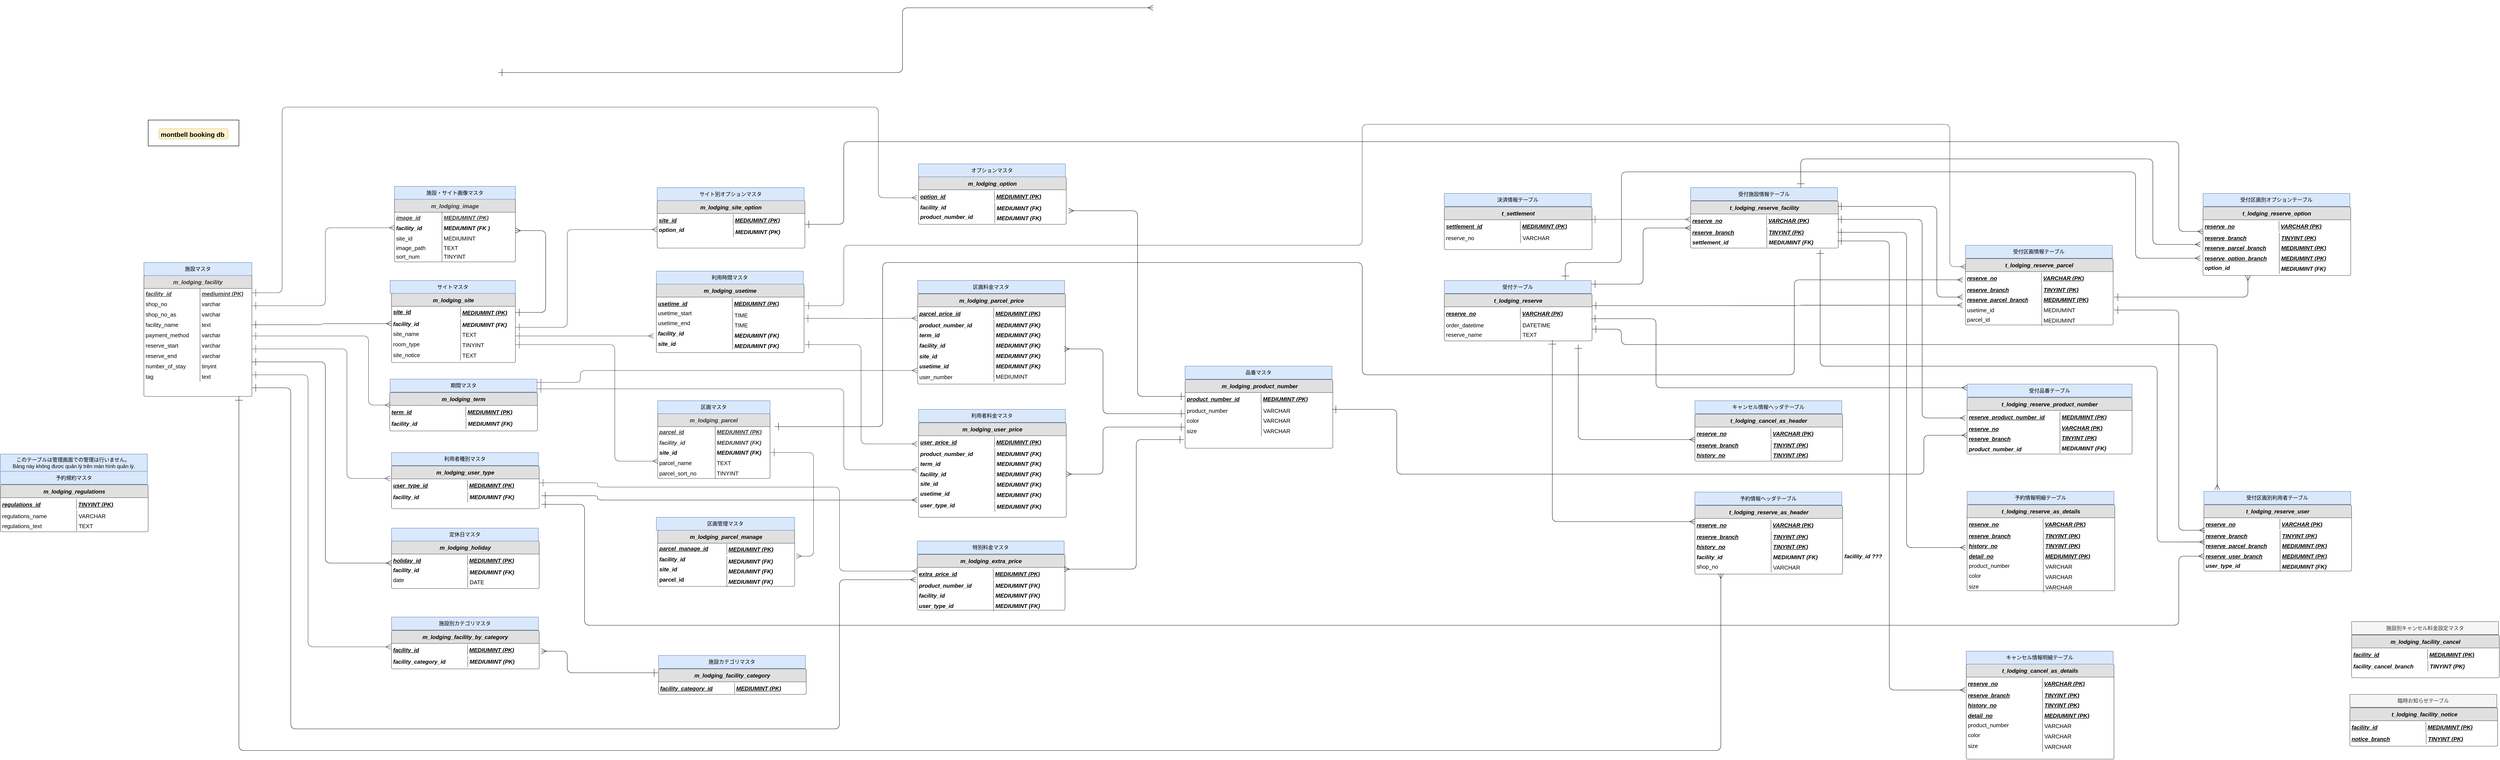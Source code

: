 <mxfile version="15.5.1" type="github">
  <diagram id="AatjL-a4eU6nJETNqXJs" name="Page-1">
    <mxGraphModel dx="3035" dy="1792" grid="1" gridSize="10" guides="1" tooltips="1" connect="1" arrows="1" fold="1" page="1" pageScale="1" pageWidth="850" pageHeight="1100" math="0" shadow="0">
      <root>
        <mxCell id="0" />
        <mxCell id="1" parent="0" />
        <mxCell id="EWHabAM2vr0j7ePy4UxX-1" value="m_lodging_facility" style="html=1;overflow=block;blockSpacing=1;whiteSpace=wrap;swimlane;resizeParent=1;resizeParentMax=0;resizeLast=0;collapsible=0;marginBottom=0;fontStyle=0;swimlaneFillColor=#ffffff;startSize=30;whiteSpace=wrap;fontSize=13;fontColor=#333333;fontStyle=3;align=center;fillColor=#e0e0e0;whiteSpace=wrap;spacing=0;strokeColor=#333333;strokeOpacity=100;fillOpacity=100;rounded=1;absoluteArcSize=1;arcSize=7.5;strokeWidth=0.8;" parent="1" vertex="1">
          <mxGeometry x="-860" y="230" width="250" height="280" as="geometry" />
        </mxCell>
        <mxCell id="EWHabAM2vr0j7ePy4UxX-2" value="" style="group" parent="EWHabAM2vr0j7ePy4UxX-1" vertex="1" connectable="0">
          <mxGeometry x="130" y="30" width="110" height="216" as="geometry" />
        </mxCell>
        <mxCell id="EWHabAM2vr0j7ePy4UxX-3" value="mediumint (PK)" style="shape=partialRectangle;top=0;right=0;bottom=0;part=1;resizeHeight=0;align=left;verticalAlign=top;spacingLeft=4;spacingRight=4;overflow=hidden;rotatable=0;points=[[0,0.5],[1,0.5]];portConstraint=eastwest;whiteSpace=wrap;swimlaneFillColor=#ffffff;whiteSpace=wrap;fontSize=13;fontColor=#333333;fontStyle=7;fillColor=none;strokeOpacity=100;fillOpacity=100;whiteSpace=wrap;spacing=0;strokeColor=#333333;rounded=1;absoluteArcSize=1;arcSize=7.5;strokeWidth=0.8;" parent="EWHabAM2vr0j7ePy4UxX-2" vertex="1">
          <mxGeometry width="110.0" height="24" as="geometry" />
        </mxCell>
        <mxCell id="EWHabAM2vr0j7ePy4UxX-4" value="varchar " style="shape=partialRectangle;top=0;right=0;bottom=0;part=1;resizeHeight=0;align=left;verticalAlign=top;spacingLeft=4;spacingRight=4;overflow=hidden;rotatable=0;points=[[0,0.5],[1,0.5]];portConstraint=eastwest;whiteSpace=wrap;swimlaneFillColor=#ffffff;whiteSpace=wrap;fontSize=13;fillColor=none;strokeOpacity=100;fillOpacity=100;whiteSpace=wrap;spacing=0;strokeColor=#333333;rounded=1;absoluteArcSize=1;arcSize=7.5;strokeWidth=0.8;" parent="EWHabAM2vr0j7ePy4UxX-2" vertex="1">
          <mxGeometry y="24" width="110.0" height="24" as="geometry" />
        </mxCell>
        <mxCell id="EWHabAM2vr0j7ePy4UxX-6" value="text" style="shape=partialRectangle;top=0;right=0;bottom=0;part=1;resizeHeight=0;align=left;verticalAlign=top;spacingLeft=4;spacingRight=4;overflow=hidden;rotatable=0;points=[[0,0.5],[1,0.5]];portConstraint=eastwest;whiteSpace=wrap;swimlaneFillColor=#ffffff;whiteSpace=wrap;fontSize=13;fillColor=none;strokeOpacity=100;fillOpacity=100;whiteSpace=wrap;spacing=0;strokeColor=#333333;rounded=1;absoluteArcSize=1;arcSize=7.5;strokeWidth=0.8;fontColor=#000000;" parent="EWHabAM2vr0j7ePy4UxX-2" vertex="1">
          <mxGeometry y="72" width="110.0" height="24" as="geometry" />
        </mxCell>
        <mxCell id="EWHabAM2vr0j7ePy4UxX-7" value="varchar" style="shape=partialRectangle;top=0;right=0;bottom=0;part=1;resizeHeight=0;align=left;verticalAlign=top;spacingLeft=4;spacingRight=4;overflow=hidden;rotatable=0;points=[[0,0.5],[1,0.5]];portConstraint=eastwest;whiteSpace=wrap;swimlaneFillColor=#ffffff;whiteSpace=wrap;fontSize=13;fillColor=none;strokeOpacity=100;fillOpacity=100;whiteSpace=wrap;spacing=0;strokeColor=#333333;rounded=1;absoluteArcSize=1;arcSize=7.5;strokeWidth=0.8;fontColor=#000000;" parent="EWHabAM2vr0j7ePy4UxX-2" vertex="1">
          <mxGeometry y="96" width="110.0" height="24" as="geometry" />
        </mxCell>
        <mxCell id="EWHabAM2vr0j7ePy4UxX-8" value="varchar" style="shape=partialRectangle;top=0;right=0;bottom=0;part=1;resizeHeight=0;align=left;verticalAlign=top;spacingLeft=4;spacingRight=4;overflow=hidden;rotatable=0;points=[[0,0.5],[1,0.5]];portConstraint=eastwest;whiteSpace=wrap;swimlaneFillColor=#ffffff;whiteSpace=wrap;fontSize=13;fillColor=none;strokeOpacity=100;fillOpacity=100;whiteSpace=wrap;spacing=0;strokeColor=#333333;rounded=1;absoluteArcSize=1;arcSize=7.5;strokeWidth=0.8;fontColor=#000000;" parent="EWHabAM2vr0j7ePy4UxX-2" vertex="1">
          <mxGeometry y="120" width="110.0" height="24" as="geometry" />
        </mxCell>
        <mxCell id="EWHabAM2vr0j7ePy4UxX-9" value="varchar" style="shape=partialRectangle;top=0;right=0;bottom=0;part=1;resizeHeight=0;align=left;verticalAlign=top;spacingLeft=4;spacingRight=4;overflow=hidden;rotatable=0;points=[[0,0.5],[1,0.5]];portConstraint=eastwest;whiteSpace=wrap;swimlaneFillColor=#ffffff;whiteSpace=wrap;fontSize=13;fillColor=none;strokeOpacity=100;fillOpacity=100;whiteSpace=wrap;spacing=0;strokeColor=#333333;rounded=1;absoluteArcSize=1;arcSize=7.5;strokeWidth=0.8;fontColor=#000000;" parent="EWHabAM2vr0j7ePy4UxX-2" vertex="1">
          <mxGeometry y="144" width="110.0" height="24" as="geometry" />
        </mxCell>
        <mxCell id="EWHabAM2vr0j7ePy4UxX-10" value="tinyint" style="shape=partialRectangle;top=0;right=0;bottom=0;part=1;resizeHeight=0;align=left;verticalAlign=top;spacingLeft=4;spacingRight=4;overflow=hidden;rotatable=0;points=[[0,0.5],[1,0.5]];portConstraint=eastwest;whiteSpace=wrap;swimlaneFillColor=#ffffff;whiteSpace=wrap;fontSize=13;fillColor=none;strokeOpacity=100;fillOpacity=100;whiteSpace=wrap;spacing=0;strokeColor=#333333;rounded=1;absoluteArcSize=1;arcSize=7.5;strokeWidth=0.8;fontColor=#000000;" parent="EWHabAM2vr0j7ePy4UxX-2" vertex="1">
          <mxGeometry y="168" width="110.0" height="24" as="geometry" />
        </mxCell>
        <mxCell id="EWHabAM2vr0j7ePy4UxX-11" value="text" style="shape=partialRectangle;top=0;right=0;bottom=0;part=1;resizeHeight=0;align=left;verticalAlign=top;spacingLeft=4;spacingRight=4;overflow=hidden;rotatable=0;points=[[0,0.5],[1,0.5]];portConstraint=eastwest;whiteSpace=wrap;swimlaneFillColor=#ffffff;whiteSpace=wrap;fontSize=13;fillColor=none;strokeOpacity=100;fillOpacity=100;whiteSpace=wrap;spacing=0;strokeColor=#333333;rounded=1;absoluteArcSize=1;arcSize=7.5;strokeWidth=0.8;fontColor=#000000;" parent="EWHabAM2vr0j7ePy4UxX-2" vertex="1">
          <mxGeometry y="192" width="110.0" height="24" as="geometry" />
        </mxCell>
        <mxCell id="EWHabAM2vr0j7ePy4UxX-12" value="" style="group" parent="EWHabAM2vr0j7ePy4UxX-1" vertex="1" connectable="0">
          <mxGeometry y="30" width="130" height="216" as="geometry" />
        </mxCell>
        <mxCell id="EWHabAM2vr0j7ePy4UxX-13" value="facility_id" style="strokeColor=none;part=1;resizeHeight=0;align=left;verticalAlign=top;spacingLeft=4;spacingRight=4;overflow=hidden;rotatable=0;points=[[0,0.5],[1,0.5]];portConstraint=eastwest;whiteSpace=wrap;swimlaneFillColor=#ffffff;whiteSpace=wrap;fontSize=13;fontColor=#333333;fontStyle=7;fillColor=none;strokeOpacity=100;fillOpacity=100;whiteSpace=wrap;spacing=0;rounded=1;absoluteArcSize=1;arcSize=7.5;strokeWidth=0.8;" parent="EWHabAM2vr0j7ePy4UxX-12" vertex="1">
          <mxGeometry width="130" height="24" as="geometry" />
        </mxCell>
        <mxCell id="EWHabAM2vr0j7ePy4UxX-14" value="shop_no" style="strokeColor=none;part=1;resizeHeight=0;align=left;verticalAlign=top;spacingLeft=4;spacingRight=4;overflow=hidden;rotatable=0;points=[[0,0.5],[1,0.5]];portConstraint=eastwest;whiteSpace=wrap;swimlaneFillColor=#ffffff;whiteSpace=wrap;fontSize=13;fillColor=none;strokeOpacity=100;fillOpacity=100;whiteSpace=wrap;spacing=0;rounded=1;absoluteArcSize=1;arcSize=7.5;strokeWidth=0.8;" parent="EWHabAM2vr0j7ePy4UxX-12" vertex="1">
          <mxGeometry y="24" width="130" height="24" as="geometry" />
        </mxCell>
        <mxCell id="EWHabAM2vr0j7ePy4UxX-16" value="facility_name" style="strokeColor=none;part=1;resizeHeight=0;align=left;verticalAlign=top;spacingLeft=4;spacingRight=4;overflow=hidden;rotatable=0;points=[[0,0.5],[1,0.5]];portConstraint=eastwest;whiteSpace=wrap;swimlaneFillColor=#ffffff;whiteSpace=wrap;fontSize=13;fillColor=none;strokeOpacity=100;fillOpacity=100;whiteSpace=wrap;spacing=0;rounded=1;absoluteArcSize=1;arcSize=7.5;strokeWidth=0.8;fontColor=#000000;" parent="EWHabAM2vr0j7ePy4UxX-12" vertex="1">
          <mxGeometry y="72" width="130" height="24" as="geometry" />
        </mxCell>
        <mxCell id="EWHabAM2vr0j7ePy4UxX-17" value="payment_method" style="strokeColor=none;part=1;resizeHeight=0;align=left;verticalAlign=top;spacingLeft=4;spacingRight=4;overflow=hidden;rotatable=0;points=[[0,0.5],[1,0.5]];portConstraint=eastwest;whiteSpace=wrap;swimlaneFillColor=#ffffff;whiteSpace=wrap;fontSize=13;fillColor=none;strokeOpacity=100;fillOpacity=100;whiteSpace=wrap;spacing=0;rounded=1;absoluteArcSize=1;arcSize=7.5;strokeWidth=0.8;fontColor=#000000;" parent="EWHabAM2vr0j7ePy4UxX-12" vertex="1">
          <mxGeometry y="96" width="130" height="24" as="geometry" />
        </mxCell>
        <mxCell id="EWHabAM2vr0j7ePy4UxX-18" value="reserve_start" style="strokeColor=none;part=1;resizeHeight=0;align=left;verticalAlign=top;spacingLeft=4;spacingRight=4;overflow=hidden;rotatable=0;points=[[0,0.5],[1,0.5]];portConstraint=eastwest;whiteSpace=wrap;swimlaneFillColor=#ffffff;whiteSpace=wrap;fontSize=13;fillColor=none;strokeOpacity=100;fillOpacity=100;whiteSpace=wrap;spacing=0;rounded=1;absoluteArcSize=1;arcSize=7.5;strokeWidth=0.8;fontColor=#000000;" parent="EWHabAM2vr0j7ePy4UxX-12" vertex="1">
          <mxGeometry y="120" width="130" height="24" as="geometry" />
        </mxCell>
        <mxCell id="EWHabAM2vr0j7ePy4UxX-19" value="reserve_end" style="strokeColor=none;part=1;resizeHeight=0;align=left;verticalAlign=top;spacingLeft=4;spacingRight=4;overflow=hidden;rotatable=0;points=[[0,0.5],[1,0.5]];portConstraint=eastwest;whiteSpace=wrap;swimlaneFillColor=#ffffff;whiteSpace=wrap;fontSize=13;fillColor=none;strokeOpacity=100;fillOpacity=100;whiteSpace=wrap;spacing=0;rounded=1;absoluteArcSize=1;arcSize=7.5;strokeWidth=0.8;fontColor=#000000;" parent="EWHabAM2vr0j7ePy4UxX-12" vertex="1">
          <mxGeometry y="144" width="130" height="24" as="geometry" />
        </mxCell>
        <mxCell id="EWHabAM2vr0j7ePy4UxX-20" value="number_of_stay" style="strokeColor=none;part=1;resizeHeight=0;align=left;verticalAlign=top;spacingLeft=4;spacingRight=4;overflow=hidden;rotatable=0;points=[[0,0.5],[1,0.5]];portConstraint=eastwest;whiteSpace=wrap;swimlaneFillColor=#ffffff;whiteSpace=wrap;fontSize=13;fillColor=none;strokeOpacity=100;fillOpacity=100;whiteSpace=wrap;spacing=0;rounded=1;absoluteArcSize=1;arcSize=7.5;strokeWidth=0.8;fontColor=#000000;" parent="EWHabAM2vr0j7ePy4UxX-12" vertex="1">
          <mxGeometry y="168" width="130" height="24" as="geometry" />
        </mxCell>
        <mxCell id="EWHabAM2vr0j7ePy4UxX-21" value="tag" style="strokeColor=none;part=1;resizeHeight=0;align=left;verticalAlign=top;spacingLeft=4;spacingRight=4;overflow=hidden;rotatable=0;points=[[0,0.5],[1,0.5]];portConstraint=eastwest;whiteSpace=wrap;swimlaneFillColor=#ffffff;whiteSpace=wrap;fontSize=13;fillColor=none;strokeOpacity=100;fillOpacity=100;whiteSpace=wrap;spacing=0;rounded=1;absoluteArcSize=1;arcSize=7.5;strokeWidth=0.8;fontColor=#000000;" parent="EWHabAM2vr0j7ePy4UxX-12" vertex="1">
          <mxGeometry y="192" width="130" height="24" as="geometry" />
        </mxCell>
        <mxCell id="EWHabAM2vr0j7ePy4UxX-90" value="varchar" style="shape=partialRectangle;top=0;right=0;bottom=0;part=1;resizeHeight=0;align=left;verticalAlign=top;spacingLeft=4;spacingRight=4;overflow=hidden;rotatable=0;points=[[0,0.5],[1,0.5]];portConstraint=eastwest;whiteSpace=wrap;swimlaneFillColor=#ffffff;whiteSpace=wrap;fontSize=13;fillColor=none;strokeOpacity=100;fillOpacity=100;whiteSpace=wrap;spacing=0;strokeColor=#333333;rounded=1;absoluteArcSize=1;arcSize=7.5;strokeWidth=0.8;fontColor=#000000;" parent="EWHabAM2vr0j7ePy4UxX-1" vertex="1">
          <mxGeometry x="130" y="78" width="70" height="24" as="geometry" />
        </mxCell>
        <mxCell id="EWHabAM2vr0j7ePy4UxX-91" value="shop_no_as" style="strokeColor=none;part=1;resizeHeight=0;align=left;verticalAlign=top;spacingLeft=4;spacingRight=4;overflow=hidden;rotatable=0;points=[[0,0.5],[1,0.5]];portConstraint=eastwest;whiteSpace=wrap;swimlaneFillColor=#ffffff;whiteSpace=wrap;fontSize=13;fillColor=none;strokeOpacity=100;fillOpacity=100;whiteSpace=wrap;spacing=0;rounded=1;absoluteArcSize=1;arcSize=7.5;strokeWidth=0.8;fontColor=#000000;" parent="EWHabAM2vr0j7ePy4UxX-1" vertex="1">
          <mxGeometry y="78" width="130" height="24" as="geometry" />
        </mxCell>
        <mxCell id="EWHabAM2vr0j7ePy4UxX-22" value="m_lodging_image" style="html=1;overflow=block;blockSpacing=1;whiteSpace=wrap;swimlane;resizeParent=1;resizeParentMax=0;resizeLast=0;collapsible=0;marginBottom=0;fontStyle=0;swimlaneFillColor=#ffffff;startSize=30;whiteSpace=wrap;fontSize=13;fontColor=#333333;fontStyle=3;align=center;fillColor=#e0e0e0;whiteSpace=wrap;spacing=0;strokeColor=#333333;strokeOpacity=100;fillOpacity=100;rounded=1;absoluteArcSize=1;arcSize=7.5;strokeWidth=0.8;" parent="1" vertex="1">
          <mxGeometry x="-280" y="53.5" width="280" height="145" as="geometry" />
        </mxCell>
        <mxCell id="EWHabAM2vr0j7ePy4UxX-23" value="image_id" style="strokeColor=none;part=1;resizeHeight=0;align=left;verticalAlign=top;spacingLeft=4;spacingRight=4;overflow=hidden;rotatable=0;points=[[0,0.5],[1,0.5]];portConstraint=eastwest;whiteSpace=wrap;swimlaneFillColor=#ffffff;whiteSpace=wrap;fontSize=13;fontColor=#333333;fontStyle=7;fillColor=none;strokeOpacity=100;fillOpacity=100;whiteSpace=wrap;spacing=0;rounded=1;absoluteArcSize=1;arcSize=7.5;strokeWidth=0.8;" parent="EWHabAM2vr0j7ePy4UxX-22" vertex="1">
          <mxGeometry y="30" width="110" height="24" as="geometry" />
        </mxCell>
        <mxCell id="EWHabAM2vr0j7ePy4UxX-24" value="facility_id" style="strokeColor=none;part=1;resizeHeight=0;align=left;verticalAlign=top;spacingLeft=4;spacingRight=4;overflow=hidden;rotatable=0;points=[[0,0.5],[1,0.5]];portConstraint=eastwest;whiteSpace=wrap;swimlaneFillColor=#ffffff;whiteSpace=wrap;fontSize=13;fillColor=none;strokeOpacity=100;fillOpacity=100;whiteSpace=wrap;spacing=0;rounded=1;absoluteArcSize=1;arcSize=7.5;strokeWidth=0.8;fontStyle=3" parent="EWHabAM2vr0j7ePy4UxX-22" vertex="1">
          <mxGeometry y="54" width="110" height="24" as="geometry" />
        </mxCell>
        <mxCell id="EWHabAM2vr0j7ePy4UxX-26" value="MEDIUMINT (PK)" style="shape=partialRectangle;top=0;right=0;bottom=0;part=1;resizeHeight=0;align=left;verticalAlign=top;spacingLeft=4;spacingRight=4;overflow=hidden;rotatable=0;points=[[0,0.5],[1,0.5]];portConstraint=eastwest;whiteSpace=wrap;swimlaneFillColor=#ffffff;whiteSpace=wrap;fontSize=13;fontColor=#333333;fontStyle=7;fillColor=none;strokeOpacity=100;fillOpacity=100;whiteSpace=wrap;spacing=0;strokeColor=#333333;rounded=1;absoluteArcSize=1;arcSize=7.5;strokeWidth=0.8;" parent="EWHabAM2vr0j7ePy4UxX-22" vertex="1">
          <mxGeometry x="110" y="30" width="120" height="24" as="geometry" />
        </mxCell>
        <mxCell id="EWHabAM2vr0j7ePy4UxX-27" value="MEDIUMINT (FK )" style="shape=partialRectangle;top=0;right=0;bottom=0;part=1;resizeHeight=0;align=left;verticalAlign=top;spacingLeft=4;spacingRight=4;overflow=hidden;rotatable=0;points=[[0,0.5],[1,0.5]];portConstraint=eastwest;whiteSpace=wrap;swimlaneFillColor=#ffffff;whiteSpace=wrap;fontSize=13;fillColor=none;strokeOpacity=100;fillOpacity=100;whiteSpace=wrap;spacing=0;strokeColor=#333333;rounded=1;absoluteArcSize=1;arcSize=7.5;strokeWidth=0.8;fontStyle=3" parent="EWHabAM2vr0j7ePy4UxX-22" vertex="1">
          <mxGeometry x="110" y="54" width="150" height="24" as="geometry" />
        </mxCell>
        <mxCell id="jNWc2fwv66Wsc-9iDNfM-6" value="MEDIUMINT " style="shape=partialRectangle;top=0;right=0;bottom=0;part=1;resizeHeight=0;align=left;verticalAlign=top;spacingLeft=4;spacingRight=4;overflow=hidden;rotatable=0;points=[[0,0.5],[1,0.5]];portConstraint=eastwest;whiteSpace=wrap;swimlaneFillColor=#ffffff;whiteSpace=wrap;fontSize=13;fillColor=none;strokeOpacity=100;fillOpacity=100;whiteSpace=wrap;spacing=0;strokeColor=#333333;rounded=1;absoluteArcSize=1;arcSize=7.5;strokeWidth=0.8;" parent="EWHabAM2vr0j7ePy4UxX-22" vertex="1">
          <mxGeometry x="110" y="78" width="110.0" height="24" as="geometry" />
        </mxCell>
        <mxCell id="jNWc2fwv66Wsc-9iDNfM-7" value="site_id" style="strokeColor=none;part=1;resizeHeight=0;align=left;verticalAlign=top;spacingLeft=4;spacingRight=4;overflow=hidden;rotatable=0;points=[[0,0.5],[1,0.5]];portConstraint=eastwest;whiteSpace=wrap;swimlaneFillColor=#ffffff;whiteSpace=wrap;fontSize=13;fillColor=none;strokeOpacity=100;fillOpacity=100;whiteSpace=wrap;spacing=0;rounded=1;absoluteArcSize=1;arcSize=7.5;strokeWidth=0.8;" parent="EWHabAM2vr0j7ePy4UxX-22" vertex="1">
          <mxGeometry y="78" width="110" height="24" as="geometry" />
        </mxCell>
        <mxCell id="jNWc2fwv66Wsc-9iDNfM-8" value="TEXT" style="shape=partialRectangle;top=0;right=0;bottom=0;part=1;resizeHeight=0;align=left;verticalAlign=top;spacingLeft=4;spacingRight=4;overflow=hidden;rotatable=0;points=[[0,0.5],[1,0.5]];portConstraint=eastwest;whiteSpace=wrap;swimlaneFillColor=#ffffff;whiteSpace=wrap;fontSize=13;fillColor=none;strokeOpacity=100;fillOpacity=100;whiteSpace=wrap;spacing=0;strokeColor=#333333;rounded=1;absoluteArcSize=1;arcSize=7.5;strokeWidth=0.8;fontColor=#000000;" parent="EWHabAM2vr0j7ePy4UxX-22" vertex="1">
          <mxGeometry x="110" y="100" width="110.0" height="24" as="geometry" />
        </mxCell>
        <mxCell id="jNWc2fwv66Wsc-9iDNfM-9" value="image_path" style="strokeColor=none;part=1;resizeHeight=0;align=left;verticalAlign=top;spacingLeft=4;spacingRight=4;overflow=hidden;rotatable=0;points=[[0,0.5],[1,0.5]];portConstraint=eastwest;whiteSpace=wrap;swimlaneFillColor=#ffffff;whiteSpace=wrap;fontSize=13;fillColor=none;strokeOpacity=100;fillOpacity=100;whiteSpace=wrap;spacing=0;rounded=1;absoluteArcSize=1;arcSize=7.5;strokeWidth=0.8;fontColor=#000000;" parent="EWHabAM2vr0j7ePy4UxX-22" vertex="1">
          <mxGeometry y="100" width="110" height="24" as="geometry" />
        </mxCell>
        <mxCell id="jNWc2fwv66Wsc-9iDNfM-10" value="TINYINT" style="shape=partialRectangle;top=0;right=0;bottom=0;part=1;resizeHeight=0;align=left;verticalAlign=top;spacingLeft=4;spacingRight=4;overflow=hidden;rotatable=0;points=[[0,0.5],[1,0.5]];portConstraint=eastwest;whiteSpace=wrap;swimlaneFillColor=#ffffff;whiteSpace=wrap;fontSize=13;fillColor=none;strokeOpacity=100;fillOpacity=100;whiteSpace=wrap;spacing=0;strokeColor=#333333;rounded=1;absoluteArcSize=1;arcSize=7.5;strokeWidth=0.8;fontColor=#000000;" parent="EWHabAM2vr0j7ePy4UxX-22" vertex="1">
          <mxGeometry x="110" y="120" width="110.0" height="24" as="geometry" />
        </mxCell>
        <mxCell id="jNWc2fwv66Wsc-9iDNfM-11" value="sort_num" style="strokeColor=none;part=1;resizeHeight=0;align=left;verticalAlign=top;spacingLeft=4;spacingRight=4;overflow=hidden;rotatable=0;points=[[0,0.5],[1,0.5]];portConstraint=eastwest;whiteSpace=wrap;swimlaneFillColor=#ffffff;whiteSpace=wrap;fontSize=13;fillColor=none;strokeOpacity=100;fillOpacity=100;whiteSpace=wrap;spacing=0;rounded=1;absoluteArcSize=1;arcSize=7.5;strokeWidth=0.8;fontColor=#000000;" parent="EWHabAM2vr0j7ePy4UxX-22" vertex="1">
          <mxGeometry y="120" width="110" height="24" as="geometry" />
        </mxCell>
        <mxCell id="EWHabAM2vr0j7ePy4UxX-29" value="&lt;span&gt;m_lodging_site&lt;/span&gt;" style="html=1;overflow=block;blockSpacing=1;whiteSpace=wrap;swimlane;resizeParent=1;resizeParentMax=0;resizeLast=0;collapsible=0;marginBottom=0;fontStyle=0;swimlaneFillColor=#ffffff;startSize=30;whiteSpace=wrap;fontSize=13;fontColor=#000000;fontStyle=3;align=center;fillColor=#e0e0e0;whiteSpace=wrap;spacing=0;strokeColor=#333333;strokeOpacity=100;fillOpacity=100;rounded=1;absoluteArcSize=1;arcSize=7.5;strokeWidth=0.8;" parent="1" vertex="1">
          <mxGeometry x="-286.89" y="271.5" width="286.87" height="160" as="geometry" />
        </mxCell>
        <mxCell id="EWHabAM2vr0j7ePy4UxX-30" value="site_id" style="strokeColor=none;part=1;resizeHeight=0;align=left;verticalAlign=top;spacingLeft=4;spacingRight=4;overflow=hidden;rotatable=0;points=[[0,0.5],[1,0.5]];portConstraint=eastwest;whiteSpace=wrap;swimlaneFillColor=#ffffff;whiteSpace=wrap;fontSize=13;fontColor=#000000;fontStyle=7;fillColor=none;strokeOpacity=100;fillOpacity=100;whiteSpace=wrap;spacing=0;rounded=1;absoluteArcSize=1;arcSize=7.5;strokeWidth=0.8;" parent="EWHabAM2vr0j7ePy4UxX-29" vertex="1">
          <mxGeometry y="30" width="110" height="24" as="geometry" />
        </mxCell>
        <mxCell id="EWHabAM2vr0j7ePy4UxX-34" value="site_name" style="strokeColor=none;part=1;resizeHeight=0;align=left;verticalAlign=top;spacingLeft=4;spacingRight=4;overflow=hidden;rotatable=0;points=[[0,0.5],[1,0.5]];portConstraint=eastwest;whiteSpace=wrap;swimlaneFillColor=#ffffff;whiteSpace=wrap;fontSize=13;fillColor=none;strokeOpacity=100;fillOpacity=100;whiteSpace=wrap;spacing=0;rounded=1;absoluteArcSize=1;arcSize=7.5;strokeWidth=0.8;fontColor=#000000;" parent="EWHabAM2vr0j7ePy4UxX-29" vertex="1">
          <mxGeometry y="81" width="133.125" height="24" as="geometry" />
        </mxCell>
        <mxCell id="EWHabAM2vr0j7ePy4UxX-36" value="room_type" style="strokeColor=none;part=1;resizeHeight=0;align=left;verticalAlign=top;spacingLeft=4;spacingRight=4;overflow=hidden;rotatable=0;points=[[0,0.5],[1,0.5]];portConstraint=eastwest;whiteSpace=wrap;swimlaneFillColor=#ffffff;whiteSpace=wrap;fontSize=13;fillColor=none;strokeOpacity=100;fillOpacity=100;whiteSpace=wrap;spacing=0;rounded=1;absoluteArcSize=1;arcSize=7.5;strokeWidth=0.8;fontColor=#000000;" parent="EWHabAM2vr0j7ePy4UxX-29" vertex="1">
          <mxGeometry y="105" width="133.125" height="24" as="geometry" />
        </mxCell>
        <mxCell id="EWHabAM2vr0j7ePy4UxX-38" value="site_notice" style="strokeColor=none;part=1;resizeHeight=0;align=left;verticalAlign=top;spacingLeft=4;spacingRight=4;overflow=hidden;rotatable=0;points=[[0,0.5],[1,0.5]];portConstraint=eastwest;whiteSpace=wrap;swimlaneFillColor=#ffffff;whiteSpace=wrap;fontSize=13;fillColor=none;strokeOpacity=100;fillOpacity=100;whiteSpace=wrap;spacing=0;rounded=1;absoluteArcSize=1;arcSize=7.5;strokeWidth=0.8;fontColor=#000000;" parent="EWHabAM2vr0j7ePy4UxX-29" vertex="1">
          <mxGeometry y="130" width="133.125" height="24" as="geometry" />
        </mxCell>
        <mxCell id="jNWc2fwv66Wsc-9iDNfM-27" value="facility_id" style="strokeColor=none;part=1;resizeHeight=0;align=left;verticalAlign=top;spacingLeft=4;spacingRight=4;overflow=hidden;rotatable=0;points=[[0,0.5],[1,0.5]];portConstraint=eastwest;whiteSpace=wrap;swimlaneFillColor=#ffffff;whiteSpace=wrap;fontSize=13;fontColor=#000000;fontStyle=3;fillColor=none;strokeOpacity=100;fillOpacity=100;whiteSpace=wrap;spacing=0;rounded=1;absoluteArcSize=1;arcSize=7.5;strokeWidth=0.8;" parent="EWHabAM2vr0j7ePy4UxX-29" vertex="1">
          <mxGeometry y="58" width="110" height="24" as="geometry" />
        </mxCell>
        <mxCell id="jNWc2fwv66Wsc-9iDNfM-613" value="MEDIUMINT (PK)" style="shape=partialRectangle;top=0;right=0;bottom=0;part=1;resizeHeight=0;align=left;verticalAlign=top;spacingLeft=4;spacingRight=4;overflow=hidden;rotatable=0;points=[[0,0.5],[1,0.5]];portConstraint=eastwest;whiteSpace=wrap;swimlaneFillColor=#ffffff;whiteSpace=wrap;fontSize=13;fontColor=#000000;fontStyle=7;fillColor=none;strokeOpacity=100;fillOpacity=100;whiteSpace=wrap;spacing=0;strokeColor=#333333;rounded=1;absoluteArcSize=1;arcSize=7.5;strokeWidth=0.8;" parent="EWHabAM2vr0j7ePy4UxX-29" vertex="1">
          <mxGeometry x="160" y="32" width="126.87" height="24" as="geometry" />
        </mxCell>
        <mxCell id="EWHabAM2vr0j7ePy4UxX-35" value="TEXT" style="shape=partialRectangle;top=0;right=0;bottom=0;part=1;resizeHeight=0;align=left;verticalAlign=top;spacingLeft=4;spacingRight=4;overflow=hidden;rotatable=0;points=[[0,0.5],[1,0.5]];portConstraint=eastwest;whiteSpace=wrap;swimlaneFillColor=#ffffff;whiteSpace=wrap;fontSize=13;fillColor=none;strokeOpacity=100;fillOpacity=100;whiteSpace=wrap;spacing=0;strokeColor=#333333;rounded=1;absoluteArcSize=1;arcSize=7.5;strokeWidth=0.8;fontColor=#000000;container=0;" parent="EWHabAM2vr0j7ePy4UxX-29" vertex="1">
          <mxGeometry x="160.005" y="83" width="68.875" height="24" as="geometry" />
        </mxCell>
        <mxCell id="EWHabAM2vr0j7ePy4UxX-37" value="TINYINT" style="shape=partialRectangle;top=0;right=0;bottom=0;part=1;resizeHeight=0;align=left;verticalAlign=top;spacingLeft=4;spacingRight=4;overflow=hidden;rotatable=0;points=[[0,0.5],[1,0.5]];portConstraint=eastwest;whiteSpace=wrap;swimlaneFillColor=#ffffff;whiteSpace=wrap;fontSize=13;fillColor=none;strokeOpacity=100;fillOpacity=100;whiteSpace=wrap;spacing=0;strokeColor=#333333;rounded=1;absoluteArcSize=1;arcSize=7.5;strokeWidth=0.8;fontColor=#000000;container=0;" parent="EWHabAM2vr0j7ePy4UxX-29" vertex="1">
          <mxGeometry x="160.005" y="107" width="68.875" height="24" as="geometry" />
        </mxCell>
        <mxCell id="EWHabAM2vr0j7ePy4UxX-39" value="TEXT" style="shape=partialRectangle;top=0;right=0;bottom=0;part=1;resizeHeight=0;align=left;verticalAlign=top;spacingLeft=4;spacingRight=4;overflow=hidden;rotatable=0;points=[[0,0.5],[1,0.5]];portConstraint=eastwest;whiteSpace=wrap;swimlaneFillColor=#ffffff;whiteSpace=wrap;fontSize=13;fillColor=none;strokeOpacity=100;fillOpacity=100;whiteSpace=wrap;spacing=0;strokeColor=#333333;rounded=1;absoluteArcSize=1;arcSize=7.5;strokeWidth=0.8;fontColor=#000000;container=0;" parent="EWHabAM2vr0j7ePy4UxX-29" vertex="1">
          <mxGeometry x="160.005" y="131" width="68.875" height="24" as="geometry" />
        </mxCell>
        <mxCell id="jNWc2fwv66Wsc-9iDNfM-28" value="MEDIUMINT (FK)" style="shape=partialRectangle;top=0;right=0;bottom=0;part=1;resizeHeight=0;align=left;verticalAlign=top;spacingLeft=4;spacingRight=4;overflow=hidden;rotatable=0;points=[[0,0.5],[1,0.5]];portConstraint=eastwest;whiteSpace=wrap;swimlaneFillColor=#ffffff;whiteSpace=wrap;fontSize=13;fontColor=#000000;fontStyle=3;fillColor=none;strokeOpacity=100;fillOpacity=100;whiteSpace=wrap;spacing=0;strokeColor=#333333;rounded=1;absoluteArcSize=1;arcSize=7.5;strokeWidth=0.8;container=0;" parent="EWHabAM2vr0j7ePy4UxX-29" vertex="1">
          <mxGeometry x="160.01" y="60" width="116.88" height="24" as="geometry" />
        </mxCell>
        <UserObject label="" lucidchartObjectId="dM.T.fur29C5" id="EWHabAM2vr0j7ePy4UxX-64">
          <mxCell style="html=1;jettySize=18;whiteSpace=wrap;fontSize=13;strokeColor=#333333;strokeOpacity=100;strokeWidth=0.8;rounded=1;arcSize=24;edgeStyle=orthogonalEdgeStyle;startArrow=ERone;startSize=16;;endArrow=ERmany;endSize=10;;entryX=0;entryY=0.5;entryDx=0;entryDy=0;" parent="1" target="EWHabAM2vr0j7ePy4UxX-24" edge="1">
            <mxGeometry width="100" height="100" relative="1" as="geometry">
              <Array as="points">
                <mxPoint x="-610" y="300" />
                <mxPoint x="-440" y="300" />
                <mxPoint x="-440" y="119" />
              </Array>
              <mxPoint x="-610" y="300" as="sourcePoint" />
              <mxPoint x="331.78" y="156" as="targetPoint" />
            </mxGeometry>
          </mxCell>
        </UserObject>
        <UserObject label="" lucidchartObjectId="aZ.SwLaBgXGg" id="EWHabAM2vr0j7ePy4UxX-66">
          <mxCell style="html=1;jettySize=18;whiteSpace=wrap;fontSize=13;strokeColor=#000000;strokeOpacity=100;strokeWidth=0.8;rounded=1;arcSize=24;edgeStyle=orthogonalEdgeStyle;startArrow=ERmany;startSize=10;;endArrow=ERone;endSize=16;;" parent="1" source="jNWc2fwv66Wsc-9iDNfM-27" edge="1">
            <mxGeometry width="100" height="100" relative="1" as="geometry">
              <Array as="points">
                <mxPoint x="-448" y="341" />
                <mxPoint x="-448" y="344" />
              </Array>
              <mxPoint x="-290" y="350" as="sourcePoint" />
              <mxPoint x="-610" y="344" as="targetPoint" />
            </mxGeometry>
          </mxCell>
        </UserObject>
        <mxCell id="EWHabAM2vr0j7ePy4UxX-89" value="施設マスタ" style="rounded=0;whiteSpace=wrap;html=1;fillColor=#dae8fc;strokeColor=#6c8ebf;" parent="1" vertex="1">
          <mxGeometry x="-860" y="200" width="250" height="30" as="geometry" />
        </mxCell>
        <mxCell id="jNWc2fwv66Wsc-9iDNfM-1" value="施設・サイト画像マスタ" style="rounded=0;whiteSpace=wrap;html=1;fillColor=#dae8fc;strokeColor=#6c8ebf;" parent="1" vertex="1">
          <mxGeometry x="-280" y="23.5" width="280" height="30" as="geometry" />
        </mxCell>
        <mxCell id="jNWc2fwv66Wsc-9iDNfM-26" value="&lt;span&gt;サイトマスタ&lt;/span&gt;" style="rounded=0;whiteSpace=wrap;html=1;fillColor=#dae8fc;strokeColor=#6c8ebf;fontColor=#000000;" parent="1" vertex="1">
          <mxGeometry x="-290" y="241.5" width="290" height="30" as="geometry" />
        </mxCell>
        <mxCell id="jNWc2fwv66Wsc-9iDNfM-45" value="&lt;span&gt;m_lodging_parcel&lt;/span&gt;" style="html=1;overflow=block;blockSpacing=1;whiteSpace=wrap;swimlane;resizeParent=1;resizeParentMax=0;resizeLast=0;collapsible=0;marginBottom=0;fontStyle=0;swimlaneFillColor=#ffffff;startSize=30;whiteSpace=wrap;fontSize=13;fontColor=#333333;fontStyle=3;align=center;fillColor=#e0e0e0;whiteSpace=wrap;spacing=0;strokeColor=#333333;strokeOpacity=100;fillOpacity=100;rounded=1;absoluteArcSize=1;arcSize=7.5;strokeWidth=0.8;" parent="1" vertex="1">
          <mxGeometry x="329.34" y="550" width="260" height="150" as="geometry" />
        </mxCell>
        <mxCell id="jNWc2fwv66Wsc-9iDNfM-46" value="parcel_id" style="strokeColor=none;part=1;resizeHeight=0;align=left;verticalAlign=top;spacingLeft=4;spacingRight=4;overflow=hidden;rotatable=0;points=[[0,0.5],[1,0.5]];portConstraint=eastwest;whiteSpace=wrap;swimlaneFillColor=#ffffff;whiteSpace=wrap;fontSize=13;fontColor=#333333;fontStyle=7;fillColor=none;strokeOpacity=100;fillOpacity=100;whiteSpace=wrap;spacing=0;rounded=1;absoluteArcSize=1;arcSize=7.5;strokeWidth=0.8;" parent="jNWc2fwv66Wsc-9iDNfM-45" vertex="1">
          <mxGeometry y="30" width="110" height="24" as="geometry" />
        </mxCell>
        <mxCell id="jNWc2fwv66Wsc-9iDNfM-47" value="MEDIUMINT (PK)" style="shape=partialRectangle;top=0;right=0;bottom=0;part=1;resizeHeight=0;align=left;verticalAlign=top;spacingLeft=4;spacingRight=4;overflow=hidden;rotatable=0;points=[[0,0.5],[1,0.5]];portConstraint=eastwest;whiteSpace=wrap;swimlaneFillColor=#ffffff;whiteSpace=wrap;fontSize=13;fontColor=#333333;fontStyle=7;fillColor=none;strokeOpacity=100;fillOpacity=100;whiteSpace=wrap;spacing=0;strokeColor=#333333;rounded=1;absoluteArcSize=1;arcSize=7.5;strokeWidth=0.8;" parent="jNWc2fwv66Wsc-9iDNfM-45" vertex="1">
          <mxGeometry x="133.13" y="30" width="126.87" height="24" as="geometry" />
        </mxCell>
        <mxCell id="jNWc2fwv66Wsc-9iDNfM-48" value="site_id" style="strokeColor=none;part=1;resizeHeight=0;align=left;verticalAlign=top;spacingLeft=4;spacingRight=4;overflow=hidden;rotatable=0;points=[[0,0.5],[1,0.5]];portConstraint=eastwest;whiteSpace=wrap;swimlaneFillColor=#ffffff;whiteSpace=wrap;fontSize=13;fillColor=none;strokeOpacity=100;fillOpacity=100;whiteSpace=wrap;spacing=0;rounded=1;absoluteArcSize=1;arcSize=7.5;strokeWidth=0.8;fontStyle=3" parent="jNWc2fwv66Wsc-9iDNfM-45" vertex="1">
          <mxGeometry y="78" width="133.125" height="24" as="geometry" />
        </mxCell>
        <mxCell id="jNWc2fwv66Wsc-9iDNfM-49" value="MEDIUMINT (FK)" style="shape=partialRectangle;top=0;right=0;bottom=0;part=1;resizeHeight=0;align=left;verticalAlign=top;spacingLeft=4;spacingRight=4;overflow=hidden;rotatable=0;points=[[0,0.5],[1,0.5]];portConstraint=eastwest;whiteSpace=wrap;swimlaneFillColor=#ffffff;whiteSpace=wrap;fontSize=13;fillColor=none;strokeOpacity=100;fillOpacity=100;whiteSpace=wrap;spacing=0;strokeColor=#333333;rounded=1;absoluteArcSize=1;arcSize=7.5;strokeWidth=0.8;fontStyle=3" parent="jNWc2fwv66Wsc-9iDNfM-45" vertex="1">
          <mxGeometry x="133.13" y="78" width="116.87" height="24" as="geometry" />
        </mxCell>
        <mxCell id="jNWc2fwv66Wsc-9iDNfM-50" value="parcel_name" style="strokeColor=none;part=1;resizeHeight=0;align=left;verticalAlign=top;spacingLeft=4;spacingRight=4;overflow=hidden;rotatable=0;points=[[0,0.5],[1,0.5]];portConstraint=eastwest;whiteSpace=wrap;swimlaneFillColor=#ffffff;whiteSpace=wrap;fontSize=13;fillColor=none;strokeOpacity=100;fillOpacity=100;whiteSpace=wrap;spacing=0;rounded=1;absoluteArcSize=1;arcSize=7.5;strokeWidth=0.8;" parent="jNWc2fwv66Wsc-9iDNfM-45" vertex="1">
          <mxGeometry y="102" width="133.125" height="24" as="geometry" />
        </mxCell>
        <mxCell id="jNWc2fwv66Wsc-9iDNfM-51" value="TEXT" style="shape=partialRectangle;top=0;right=0;bottom=0;part=1;resizeHeight=0;align=left;verticalAlign=top;spacingLeft=4;spacingRight=4;overflow=hidden;rotatable=0;points=[[0,0.5],[1,0.5]];portConstraint=eastwest;whiteSpace=wrap;swimlaneFillColor=#ffffff;whiteSpace=wrap;fontSize=13;fillColor=none;strokeOpacity=100;fillOpacity=100;whiteSpace=wrap;spacing=0;strokeColor=#333333;rounded=1;absoluteArcSize=1;arcSize=7.5;strokeWidth=0.8;" parent="jNWc2fwv66Wsc-9iDNfM-45" vertex="1">
          <mxGeometry x="133.125" y="102" width="68.875" height="24" as="geometry" />
        </mxCell>
        <mxCell id="jNWc2fwv66Wsc-9iDNfM-52" value="parcel_sort_no" style="strokeColor=none;part=1;resizeHeight=0;align=left;verticalAlign=top;spacingLeft=4;spacingRight=4;overflow=hidden;rotatable=0;points=[[0,0.5],[1,0.5]];portConstraint=eastwest;whiteSpace=wrap;swimlaneFillColor=#ffffff;whiteSpace=wrap;fontSize=13;fillColor=none;strokeOpacity=100;fillOpacity=100;whiteSpace=wrap;spacing=0;rounded=1;absoluteArcSize=1;arcSize=7.5;strokeWidth=0.8;" parent="jNWc2fwv66Wsc-9iDNfM-45" vertex="1">
          <mxGeometry y="126" width="133.125" height="24" as="geometry" />
        </mxCell>
        <mxCell id="jNWc2fwv66Wsc-9iDNfM-53" value="TINYINT" style="shape=partialRectangle;top=0;right=0;bottom=0;part=1;resizeHeight=0;align=left;verticalAlign=top;spacingLeft=4;spacingRight=4;overflow=hidden;rotatable=0;points=[[0,0.5],[1,0.5]];portConstraint=eastwest;whiteSpace=wrap;swimlaneFillColor=#ffffff;whiteSpace=wrap;fontSize=13;fillColor=none;strokeOpacity=100;fillOpacity=100;whiteSpace=wrap;spacing=0;strokeColor=#333333;rounded=1;absoluteArcSize=1;arcSize=7.5;strokeWidth=0.8;" parent="jNWc2fwv66Wsc-9iDNfM-45" vertex="1">
          <mxGeometry x="133.125" y="126" width="68.875" height="24" as="geometry" />
        </mxCell>
        <mxCell id="jNWc2fwv66Wsc-9iDNfM-78" value="facility_id" style="strokeColor=none;part=1;resizeHeight=0;align=left;verticalAlign=top;spacingLeft=4;spacingRight=4;overflow=hidden;rotatable=0;points=[[0,0.5],[1,0.5]];portConstraint=eastwest;whiteSpace=wrap;swimlaneFillColor=#ffffff;whiteSpace=wrap;fontSize=13;fontColor=#333333;fontStyle=3;fillColor=none;strokeOpacity=100;fillOpacity=100;whiteSpace=wrap;spacing=0;rounded=1;absoluteArcSize=1;arcSize=7.5;strokeWidth=0.8;" parent="jNWc2fwv66Wsc-9iDNfM-45" vertex="1">
          <mxGeometry y="55" width="110" height="24" as="geometry" />
        </mxCell>
        <mxCell id="jNWc2fwv66Wsc-9iDNfM-79" value="MEDIUMINT (FK)" style="shape=partialRectangle;top=0;right=0;bottom=0;part=1;resizeHeight=0;align=left;verticalAlign=top;spacingLeft=4;spacingRight=4;overflow=hidden;rotatable=0;points=[[0,0.5],[1,0.5]];portConstraint=eastwest;whiteSpace=wrap;swimlaneFillColor=#ffffff;whiteSpace=wrap;fontSize=13;fontColor=#333333;fontStyle=3;fillColor=none;strokeOpacity=100;fillOpacity=100;whiteSpace=wrap;spacing=0;strokeColor=#333333;rounded=1;absoluteArcSize=1;arcSize=7.5;strokeWidth=0.8;" parent="jNWc2fwv66Wsc-9iDNfM-45" vertex="1">
          <mxGeometry x="133.13" y="55" width="116.88" height="24" as="geometry" />
        </mxCell>
        <mxCell id="jNWc2fwv66Wsc-9iDNfM-90" value="&lt;span&gt;区画マスタ&lt;/span&gt;" style="rounded=0;whiteSpace=wrap;html=1;fillColor=#dae8fc;strokeColor=#6c8ebf;" parent="1" vertex="1">
          <mxGeometry x="329.34" y="520" width="260" height="30" as="geometry" />
        </mxCell>
        <mxCell id="jNWc2fwv66Wsc-9iDNfM-615" value="&lt;span&gt;m_lodging_parcel_manage&lt;/span&gt;" style="html=1;overflow=block;blockSpacing=1;whiteSpace=wrap;swimlane;resizeParent=1;resizeParentMax=0;resizeLast=0;collapsible=0;marginBottom=0;fontStyle=0;swimlaneFillColor=#ffffff;startSize=30;whiteSpace=wrap;fontSize=13;fontColor=#000000;fontStyle=3;align=center;fillColor=#e0e0e0;whiteSpace=wrap;spacing=0;strokeColor=#333333;strokeOpacity=100;fillOpacity=100;rounded=1;absoluteArcSize=1;arcSize=7.5;strokeWidth=0.8;" parent="1" vertex="1">
          <mxGeometry x="329.34" y="820" width="316.89" height="130" as="geometry" />
        </mxCell>
        <mxCell id="jNWc2fwv66Wsc-9iDNfM-616" value="parcel_manage_id" style="strokeColor=none;part=1;resizeHeight=0;align=left;verticalAlign=top;spacingLeft=4;spacingRight=4;overflow=hidden;rotatable=0;points=[[0,0.5],[1,0.5]];portConstraint=eastwest;whiteSpace=wrap;swimlaneFillColor=#ffffff;whiteSpace=wrap;fontSize=13;fontColor=#000000;fontStyle=7;fillColor=none;strokeOpacity=100;fillOpacity=100;whiteSpace=wrap;spacing=0;rounded=1;absoluteArcSize=1;arcSize=7.5;strokeWidth=0.8;" parent="jNWc2fwv66Wsc-9iDNfM-615" vertex="1">
          <mxGeometry y="30" width="130" height="24" as="geometry" />
        </mxCell>
        <mxCell id="jNWc2fwv66Wsc-9iDNfM-617" value="site_id" style="strokeColor=none;part=1;resizeHeight=0;align=left;verticalAlign=top;spacingLeft=4;spacingRight=4;overflow=hidden;rotatable=0;points=[[0,0.5],[1,0.5]];portConstraint=eastwest;whiteSpace=wrap;swimlaneFillColor=#ffffff;whiteSpace=wrap;fontSize=13;fillColor=none;strokeOpacity=100;fillOpacity=100;whiteSpace=wrap;spacing=0;rounded=1;absoluteArcSize=1;arcSize=7.5;strokeWidth=0.8;fontColor=#000000;fontStyle=3" parent="jNWc2fwv66Wsc-9iDNfM-615" vertex="1">
          <mxGeometry y="78" width="133.125" height="24" as="geometry" />
        </mxCell>
        <mxCell id="jNWc2fwv66Wsc-9iDNfM-618" value="parcel_id" style="strokeColor=none;part=1;resizeHeight=0;align=left;verticalAlign=top;spacingLeft=4;spacingRight=4;overflow=hidden;rotatable=0;points=[[0,0.5],[1,0.5]];portConstraint=eastwest;whiteSpace=wrap;swimlaneFillColor=#ffffff;whiteSpace=wrap;fontSize=13;fillColor=none;strokeOpacity=100;fillOpacity=100;whiteSpace=wrap;spacing=0;rounded=1;absoluteArcSize=1;arcSize=7.5;strokeWidth=0.8;fontColor=#000000;fontStyle=1" parent="jNWc2fwv66Wsc-9iDNfM-615" vertex="1">
          <mxGeometry y="102" width="133.125" height="24" as="geometry" />
        </mxCell>
        <mxCell id="jNWc2fwv66Wsc-9iDNfM-633" value="facility_id" style="strokeColor=none;part=1;resizeHeight=0;align=left;verticalAlign=top;spacingLeft=4;spacingRight=4;overflow=hidden;rotatable=0;points=[[0,0.5],[1,0.5]];portConstraint=eastwest;whiteSpace=wrap;swimlaneFillColor=#ffffff;whiteSpace=wrap;fontSize=13;fontColor=#000000;fontStyle=3;fillColor=none;strokeOpacity=100;fillOpacity=100;whiteSpace=wrap;spacing=0;rounded=1;absoluteArcSize=1;arcSize=7.5;strokeWidth=0.8;" parent="jNWc2fwv66Wsc-9iDNfM-615" vertex="1">
          <mxGeometry y="55" width="110" height="24" as="geometry" />
        </mxCell>
        <mxCell id="jNWc2fwv66Wsc-9iDNfM-645" value="MEDIUMINT (PK)" style="shape=partialRectangle;top=0;right=0;bottom=0;part=1;resizeHeight=0;align=left;verticalAlign=top;spacingLeft=4;spacingRight=4;overflow=hidden;rotatable=0;points=[[0,0.5],[1,0.5]];portConstraint=eastwest;whiteSpace=wrap;swimlaneFillColor=#ffffff;whiteSpace=wrap;fontSize=13;fontColor=#000000;fontStyle=7;fillColor=none;strokeOpacity=100;fillOpacity=100;whiteSpace=wrap;spacing=0;strokeColor=#333333;rounded=1;absoluteArcSize=1;arcSize=7.5;strokeWidth=0.8;" parent="jNWc2fwv66Wsc-9iDNfM-615" vertex="1">
          <mxGeometry x="160" y="32" width="126.87" height="24" as="geometry" />
        </mxCell>
        <mxCell id="jNWc2fwv66Wsc-9iDNfM-647" value="MEDIUMINT (FK)" style="shape=partialRectangle;top=0;right=0;bottom=0;part=1;resizeHeight=0;align=left;verticalAlign=top;spacingLeft=4;spacingRight=4;overflow=hidden;rotatable=0;points=[[0,0.5],[1,0.5]];portConstraint=eastwest;whiteSpace=wrap;swimlaneFillColor=#ffffff;whiteSpace=wrap;fontSize=13;fillColor=none;strokeOpacity=100;fillOpacity=100;whiteSpace=wrap;spacing=0;strokeColor=#333333;rounded=1;absoluteArcSize=1;arcSize=7.5;strokeWidth=0.8;fontColor=#000000;container=0;fontStyle=3" parent="jNWc2fwv66Wsc-9iDNfM-615" vertex="1">
          <mxGeometry x="160.01" y="83" width="119.99" height="24" as="geometry" />
        </mxCell>
        <mxCell id="jNWc2fwv66Wsc-9iDNfM-648" value="MEDIUMINT (FK)" style="shape=partialRectangle;top=0;right=0;bottom=0;part=1;resizeHeight=0;align=left;verticalAlign=top;spacingLeft=4;spacingRight=4;overflow=hidden;rotatable=0;points=[[0,0.5],[1,0.5]];portConstraint=eastwest;whiteSpace=wrap;swimlaneFillColor=#ffffff;whiteSpace=wrap;fontSize=13;fillColor=none;strokeOpacity=100;fillOpacity=100;whiteSpace=wrap;spacing=0;strokeColor=#333333;rounded=1;absoluteArcSize=1;arcSize=7.5;strokeWidth=0.8;fontColor=#000000;container=0;fontStyle=3" parent="jNWc2fwv66Wsc-9iDNfM-615" vertex="1">
          <mxGeometry x="160.01" y="107" width="110" height="24" as="geometry" />
        </mxCell>
        <mxCell id="jNWc2fwv66Wsc-9iDNfM-656" value="MEDIUMINT (FK)" style="shape=partialRectangle;top=0;right=0;bottom=0;part=1;resizeHeight=0;align=left;verticalAlign=top;spacingLeft=4;spacingRight=4;overflow=hidden;rotatable=0;points=[[0,0.5],[1,0.5]];portConstraint=eastwest;whiteSpace=wrap;swimlaneFillColor=#ffffff;whiteSpace=wrap;fontSize=13;fontColor=#000000;fontStyle=3;fillColor=none;strokeOpacity=100;fillOpacity=100;whiteSpace=wrap;spacing=0;strokeColor=#333333;rounded=1;absoluteArcSize=1;arcSize=7.5;strokeWidth=0.8;container=0;" parent="jNWc2fwv66Wsc-9iDNfM-615" vertex="1">
          <mxGeometry x="160.01" y="60" width="116.88" height="24" as="geometry" />
        </mxCell>
        <mxCell id="jNWc2fwv66Wsc-9iDNfM-672" value="&lt;span&gt;区画管理マスタ&lt;/span&gt;" style="rounded=0;whiteSpace=wrap;html=1;fillColor=#dae8fc;strokeColor=#6c8ebf;fontColor=#000000;" parent="1" vertex="1">
          <mxGeometry x="326.23" y="790" width="320" height="30" as="geometry" />
        </mxCell>
        <mxCell id="jNWc2fwv66Wsc-9iDNfM-673" value="&lt;span&gt;m_lodging_usetime&lt;/span&gt;" style="html=1;overflow=block;blockSpacing=1;whiteSpace=wrap;swimlane;resizeParent=1;resizeParentMax=0;resizeLast=0;collapsible=0;marginBottom=0;fontStyle=0;swimlaneFillColor=#ffffff;startSize=30;whiteSpace=wrap;fontSize=13;fontColor=#000000;fontStyle=3;align=center;fillColor=#e0e0e0;whiteSpace=wrap;spacing=0;strokeColor=#333333;strokeOpacity=100;fillOpacity=100;rounded=1;absoluteArcSize=1;arcSize=7.5;strokeWidth=0.8;" parent="1" vertex="1">
          <mxGeometry x="326.23" y="250" width="341.89" height="158.5" as="geometry" />
        </mxCell>
        <mxCell id="jNWc2fwv66Wsc-9iDNfM-674" value="usetime_id" style="strokeColor=none;part=1;resizeHeight=0;align=left;verticalAlign=top;spacingLeft=4;spacingRight=4;overflow=hidden;rotatable=0;points=[[0,0.5],[1,0.5]];portConstraint=eastwest;whiteSpace=wrap;swimlaneFillColor=#ffffff;whiteSpace=wrap;fontSize=13;fontColor=#000000;fontStyle=7;fillColor=none;strokeOpacity=100;fillOpacity=100;whiteSpace=wrap;spacing=0;rounded=1;absoluteArcSize=1;arcSize=7.5;strokeWidth=0.8;" parent="jNWc2fwv66Wsc-9iDNfM-673" vertex="1">
          <mxGeometry y="33" width="110" height="24" as="geometry" />
        </mxCell>
        <mxCell id="jNWc2fwv66Wsc-9iDNfM-703" value="MEDIUMINT (PK)" style="shape=partialRectangle;top=0;right=0;bottom=0;part=1;resizeHeight=0;align=left;verticalAlign=top;spacingLeft=4;spacingRight=4;overflow=hidden;rotatable=0;points=[[0,0.5],[1,0.5]];portConstraint=eastwest;whiteSpace=wrap;swimlaneFillColor=#ffffff;whiteSpace=wrap;fontSize=13;fontColor=#000000;fontStyle=7;fillColor=none;strokeOpacity=100;fillOpacity=100;whiteSpace=wrap;spacing=0;strokeColor=#333333;rounded=1;absoluteArcSize=1;arcSize=7.5;strokeWidth=0.8;" parent="jNWc2fwv66Wsc-9iDNfM-673" vertex="1">
          <mxGeometry x="176" y="33" width="126.87" height="24" as="geometry" />
        </mxCell>
        <mxCell id="jNWc2fwv66Wsc-9iDNfM-675" value="usetime_end" style="strokeColor=none;part=1;resizeHeight=0;align=left;verticalAlign=top;spacingLeft=4;spacingRight=4;overflow=hidden;rotatable=0;points=[[0,0.5],[1,0.5]];portConstraint=eastwest;whiteSpace=wrap;swimlaneFillColor=#ffffff;whiteSpace=wrap;fontSize=13;fillColor=none;strokeOpacity=100;fillOpacity=100;whiteSpace=wrap;spacing=0;rounded=1;absoluteArcSize=1;arcSize=7.5;strokeWidth=0.8;fontColor=#000000;container=0;" parent="jNWc2fwv66Wsc-9iDNfM-673" vertex="1">
          <mxGeometry y="78" width="146.891" height="24" as="geometry" />
        </mxCell>
        <mxCell id="jNWc2fwv66Wsc-9iDNfM-676" value="facility_id" style="strokeColor=none;part=1;resizeHeight=0;align=left;verticalAlign=top;spacingLeft=4;spacingRight=4;overflow=hidden;rotatable=0;points=[[0,0.5],[1,0.5]];portConstraint=eastwest;whiteSpace=wrap;swimlaneFillColor=#ffffff;whiteSpace=wrap;fontSize=13;fillColor=none;strokeOpacity=100;fillOpacity=100;whiteSpace=wrap;spacing=0;rounded=1;absoluteArcSize=1;arcSize=7.5;strokeWidth=0.8;fontColor=#000000;fontStyle=3;container=0;" parent="jNWc2fwv66Wsc-9iDNfM-673" vertex="1">
          <mxGeometry y="102" width="146.891" height="24" as="geometry" />
        </mxCell>
        <mxCell id="jNWc2fwv66Wsc-9iDNfM-677" value="site_id" style="strokeColor=none;part=1;resizeHeight=0;align=left;verticalAlign=top;spacingLeft=4;spacingRight=4;overflow=hidden;rotatable=0;points=[[0,0.5],[1,0.5]];portConstraint=eastwest;whiteSpace=wrap;swimlaneFillColor=#ffffff;whiteSpace=wrap;fontSize=13;fillColor=none;strokeOpacity=100;fillOpacity=100;whiteSpace=wrap;spacing=0;rounded=1;absoluteArcSize=1;arcSize=7.5;strokeWidth=0.8;fontColor=#000000;container=0;fontStyle=3" parent="jNWc2fwv66Wsc-9iDNfM-673" vertex="1">
          <mxGeometry y="126" width="146.891" height="24" as="geometry" />
        </mxCell>
        <mxCell id="jNWc2fwv66Wsc-9iDNfM-691" value="usetime_start" style="strokeColor=none;part=1;resizeHeight=0;align=left;verticalAlign=top;spacingLeft=4;spacingRight=4;overflow=hidden;rotatable=0;points=[[0,0.5],[1,0.5]];portConstraint=eastwest;whiteSpace=wrap;swimlaneFillColor=#ffffff;whiteSpace=wrap;fontSize=13;fontColor=#000000;fontStyle=0;fillColor=none;strokeOpacity=100;fillOpacity=100;whiteSpace=wrap;spacing=0;rounded=1;absoluteArcSize=1;arcSize=7.5;strokeWidth=0.8;container=0;" parent="jNWc2fwv66Wsc-9iDNfM-673" vertex="1">
          <mxGeometry y="55" width="121.375" height="24" as="geometry" />
        </mxCell>
        <mxCell id="jNWc2fwv66Wsc-9iDNfM-705" value="TIME" style="shape=partialRectangle;top=0;right=0;bottom=0;part=1;resizeHeight=0;align=left;verticalAlign=top;spacingLeft=4;spacingRight=4;overflow=hidden;rotatable=0;points=[[0,0.5],[1,0.5]];portConstraint=eastwest;whiteSpace=wrap;swimlaneFillColor=#ffffff;whiteSpace=wrap;fontSize=13;fillColor=none;strokeOpacity=100;fillOpacity=100;whiteSpace=wrap;spacing=0;strokeColor=#333333;rounded=1;absoluteArcSize=1;arcSize=7.5;strokeWidth=0.8;fontColor=#000000;container=0;" parent="jNWc2fwv66Wsc-9iDNfM-673" vertex="1">
          <mxGeometry x="176.551" y="83" width="75.997" height="24" as="geometry" />
        </mxCell>
        <mxCell id="jNWc2fwv66Wsc-9iDNfM-706" value="MEDIUMINT (FK)" style="shape=partialRectangle;top=0;right=0;bottom=0;part=1;resizeHeight=0;align=left;verticalAlign=top;spacingLeft=4;spacingRight=4;overflow=hidden;rotatable=0;points=[[0,0.5],[1,0.5]];portConstraint=eastwest;whiteSpace=wrap;swimlaneFillColor=#ffffff;whiteSpace=wrap;fontSize=13;fillColor=none;strokeOpacity=100;fillOpacity=100;whiteSpace=wrap;spacing=0;strokeColor=#333333;rounded=1;absoluteArcSize=1;arcSize=7.5;strokeWidth=0.8;fontColor=#000000;container=0;fontStyle=3" parent="jNWc2fwv66Wsc-9iDNfM-673" vertex="1">
          <mxGeometry x="176.557" y="107" width="143.443" height="24" as="geometry" />
        </mxCell>
        <mxCell id="jNWc2fwv66Wsc-9iDNfM-707" value="MEDIUMINT (FK)" style="shape=partialRectangle;top=0;right=0;bottom=0;part=1;resizeHeight=0;align=left;verticalAlign=top;spacingLeft=4;spacingRight=4;overflow=hidden;rotatable=0;points=[[0,0.5],[1,0.5]];portConstraint=eastwest;whiteSpace=wrap;swimlaneFillColor=#ffffff;whiteSpace=wrap;fontSize=13;fillColor=none;strokeOpacity=100;fillOpacity=100;whiteSpace=wrap;spacing=0;strokeColor=#333333;rounded=1;absoluteArcSize=1;arcSize=7.5;strokeWidth=0.8;fontColor=#000000;container=0;fontStyle=3" parent="jNWc2fwv66Wsc-9iDNfM-673" vertex="1">
          <mxGeometry x="176.55" y="131" width="130" height="20" as="geometry" />
        </mxCell>
        <mxCell id="jNWc2fwv66Wsc-9iDNfM-714" value="TIME" style="shape=partialRectangle;top=0;right=0;bottom=0;part=1;resizeHeight=0;align=left;verticalAlign=top;spacingLeft=4;spacingRight=4;overflow=hidden;rotatable=0;points=[[0,0.5],[1,0.5]];portConstraint=eastwest;whiteSpace=wrap;swimlaneFillColor=#ffffff;whiteSpace=wrap;fontSize=13;fontColor=#000000;fontStyle=0;fillColor=none;strokeOpacity=100;fillOpacity=100;whiteSpace=wrap;spacing=0;strokeColor=#333333;rounded=1;absoluteArcSize=1;arcSize=7.5;strokeWidth=0.8;container=0;" parent="jNWc2fwv66Wsc-9iDNfM-673" vertex="1">
          <mxGeometry x="176.557" y="60" width="128.967" height="24" as="geometry" />
        </mxCell>
        <mxCell id="jNWc2fwv66Wsc-9iDNfM-730" value="&lt;span&gt;利用時間マスタ&lt;/span&gt;" style="rounded=0;whiteSpace=wrap;html=1;fillColor=#dae8fc;strokeColor=#6c8ebf;fontColor=#000000;" parent="1" vertex="1">
          <mxGeometry x="326.23" y="220" width="340" height="30" as="geometry" />
        </mxCell>
        <mxCell id="jNWc2fwv66Wsc-9iDNfM-790" value="&lt;span&gt;m_lodging_holiday&lt;/span&gt;" style="html=1;overflow=block;blockSpacing=1;whiteSpace=wrap;swimlane;resizeParent=1;resizeParentMax=0;resizeLast=0;collapsible=0;marginBottom=0;fontStyle=0;swimlaneFillColor=#ffffff;startSize=30;whiteSpace=wrap;fontSize=13;fontColor=#000000;fontStyle=3;align=center;fillColor=#e0e0e0;whiteSpace=wrap;spacing=0;strokeColor=#333333;strokeOpacity=100;fillOpacity=100;rounded=1;absoluteArcSize=1;arcSize=7.5;strokeWidth=0.8;" parent="1" vertex="1">
          <mxGeometry x="-286.89" y="845" width="341.89" height="110" as="geometry" />
        </mxCell>
        <mxCell id="jNWc2fwv66Wsc-9iDNfM-791" value="holiday_id" style="strokeColor=none;part=1;resizeHeight=0;align=left;verticalAlign=top;spacingLeft=4;spacingRight=4;overflow=hidden;rotatable=0;points=[[0,0.5],[1,0.5]];portConstraint=eastwest;whiteSpace=wrap;swimlaneFillColor=#ffffff;whiteSpace=wrap;fontSize=13;fontColor=#000000;fontStyle=7;fillColor=none;strokeOpacity=100;fillOpacity=100;whiteSpace=wrap;spacing=0;rounded=1;absoluteArcSize=1;arcSize=7.5;strokeWidth=0.8;" parent="jNWc2fwv66Wsc-9iDNfM-790" vertex="1">
          <mxGeometry y="33" width="110" height="24" as="geometry" />
        </mxCell>
        <mxCell id="jNWc2fwv66Wsc-9iDNfM-792" value="MEDIUMINT (PK)" style="shape=partialRectangle;top=0;right=0;bottom=0;part=1;resizeHeight=0;align=left;verticalAlign=top;spacingLeft=4;spacingRight=4;overflow=hidden;rotatable=0;points=[[0,0.5],[1,0.5]];portConstraint=eastwest;whiteSpace=wrap;swimlaneFillColor=#ffffff;whiteSpace=wrap;fontSize=13;fontColor=#000000;fontStyle=7;fillColor=none;strokeOpacity=100;fillOpacity=100;whiteSpace=wrap;spacing=0;strokeColor=#333333;rounded=1;absoluteArcSize=1;arcSize=7.5;strokeWidth=0.8;" parent="jNWc2fwv66Wsc-9iDNfM-790" vertex="1">
          <mxGeometry x="176" y="33" width="126.87" height="24" as="geometry" />
        </mxCell>
        <mxCell id="jNWc2fwv66Wsc-9iDNfM-794" value="date" style="strokeColor=none;part=1;resizeHeight=0;align=left;verticalAlign=top;spacingLeft=4;spacingRight=4;overflow=hidden;rotatable=0;points=[[0,0.5],[1,0.5]];portConstraint=eastwest;whiteSpace=wrap;swimlaneFillColor=#ffffff;whiteSpace=wrap;fontSize=13;fillColor=none;strokeOpacity=100;fillOpacity=100;whiteSpace=wrap;spacing=0;rounded=1;absoluteArcSize=1;arcSize=7.5;strokeWidth=0.8;fontColor=#000000;container=0;" parent="jNWc2fwv66Wsc-9iDNfM-790" vertex="1">
          <mxGeometry y="78" width="146.891" height="24" as="geometry" />
        </mxCell>
        <mxCell id="jNWc2fwv66Wsc-9iDNfM-810" value="facility_id" style="strokeColor=none;part=1;resizeHeight=0;align=left;verticalAlign=top;spacingLeft=4;spacingRight=4;overflow=hidden;rotatable=0;points=[[0,0.5],[1,0.5]];portConstraint=eastwest;whiteSpace=wrap;swimlaneFillColor=#ffffff;whiteSpace=wrap;fontSize=13;fontColor=#000000;fontStyle=3;fillColor=none;strokeOpacity=100;fillOpacity=100;whiteSpace=wrap;spacing=0;rounded=1;absoluteArcSize=1;arcSize=7.5;strokeWidth=0.8;container=0;" parent="jNWc2fwv66Wsc-9iDNfM-790" vertex="1">
          <mxGeometry y="55" width="121.375" height="24" as="geometry" />
        </mxCell>
        <mxCell id="jNWc2fwv66Wsc-9iDNfM-823" value="DATE" style="shape=partialRectangle;top=0;right=0;bottom=0;part=1;resizeHeight=0;align=left;verticalAlign=top;spacingLeft=4;spacingRight=4;overflow=hidden;rotatable=0;points=[[0,0.5],[1,0.5]];portConstraint=eastwest;whiteSpace=wrap;swimlaneFillColor=#ffffff;whiteSpace=wrap;fontSize=13;fillColor=none;strokeOpacity=100;fillOpacity=100;whiteSpace=wrap;spacing=0;strokeColor=#333333;rounded=1;absoluteArcSize=1;arcSize=7.5;strokeWidth=0.8;fontColor=#000000;container=0;" parent="jNWc2fwv66Wsc-9iDNfM-790" vertex="1">
          <mxGeometry x="176.551" y="83" width="75.997" height="24" as="geometry" />
        </mxCell>
        <mxCell id="jNWc2fwv66Wsc-9iDNfM-832" value="MEDIUMINT (FK)" style="shape=partialRectangle;top=0;right=0;bottom=0;part=1;resizeHeight=0;align=left;verticalAlign=top;spacingLeft=4;spacingRight=4;overflow=hidden;rotatable=0;points=[[0,0.5],[1,0.5]];portConstraint=eastwest;whiteSpace=wrap;swimlaneFillColor=#ffffff;whiteSpace=wrap;fontSize=13;fontColor=#000000;fontStyle=3;fillColor=none;strokeOpacity=100;fillOpacity=100;whiteSpace=wrap;spacing=0;strokeColor=#333333;rounded=1;absoluteArcSize=1;arcSize=7.5;strokeWidth=0.8;container=0;" parent="jNWc2fwv66Wsc-9iDNfM-790" vertex="1">
          <mxGeometry x="176.557" y="60" width="128.967" height="24" as="geometry" />
        </mxCell>
        <mxCell id="jNWc2fwv66Wsc-9iDNfM-848" value="&lt;span&gt;定休日マスタ&lt;/span&gt;" style="rounded=0;whiteSpace=wrap;html=1;fillColor=#dae8fc;strokeColor=#6c8ebf;fontColor=#000000;" parent="1" vertex="1">
          <mxGeometry x="-286.89" y="815" width="340" height="30" as="geometry" />
        </mxCell>
        <mxCell id="jNWc2fwv66Wsc-9iDNfM-849" value="&lt;span&gt;m_lodging_site_option&lt;/span&gt;" style="html=1;overflow=block;blockSpacing=1;whiteSpace=wrap;swimlane;resizeParent=1;resizeParentMax=0;resizeLast=0;collapsible=0;marginBottom=0;fontStyle=0;swimlaneFillColor=#ffffff;startSize=30;whiteSpace=wrap;fontSize=13;fontColor=#000000;fontStyle=3;align=center;fillColor=#e0e0e0;whiteSpace=wrap;spacing=0;strokeColor=#333333;strokeOpacity=100;fillOpacity=100;rounded=1;absoluteArcSize=1;arcSize=7.5;strokeWidth=0.8;" parent="1" vertex="1">
          <mxGeometry x="328.12" y="56.5" width="341.89" height="110" as="geometry" />
        </mxCell>
        <mxCell id="jNWc2fwv66Wsc-9iDNfM-850" value="site_id" style="strokeColor=none;part=1;resizeHeight=0;align=left;verticalAlign=top;spacingLeft=4;spacingRight=4;overflow=hidden;rotatable=0;points=[[0,0.5],[1,0.5]];portConstraint=eastwest;whiteSpace=wrap;swimlaneFillColor=#ffffff;whiteSpace=wrap;fontSize=13;fontColor=#000000;fontStyle=7;fillColor=none;strokeOpacity=100;fillOpacity=100;whiteSpace=wrap;spacing=0;rounded=1;absoluteArcSize=1;arcSize=7.5;strokeWidth=0.8;" parent="jNWc2fwv66Wsc-9iDNfM-849" vertex="1">
          <mxGeometry y="33" width="110" height="24" as="geometry" />
        </mxCell>
        <mxCell id="jNWc2fwv66Wsc-9iDNfM-851" value="MEDIUMINT (PK)" style="shape=partialRectangle;top=0;right=0;bottom=0;part=1;resizeHeight=0;align=left;verticalAlign=top;spacingLeft=4;spacingRight=4;overflow=hidden;rotatable=0;points=[[0,0.5],[1,0.5]];portConstraint=eastwest;whiteSpace=wrap;swimlaneFillColor=#ffffff;whiteSpace=wrap;fontSize=13;fontColor=#000000;fontStyle=7;fillColor=none;strokeOpacity=100;fillOpacity=100;whiteSpace=wrap;spacing=0;strokeColor=#333333;rounded=1;absoluteArcSize=1;arcSize=7.5;strokeWidth=0.8;" parent="jNWc2fwv66Wsc-9iDNfM-849" vertex="1">
          <mxGeometry x="176" y="33" width="126.87" height="24" as="geometry" />
        </mxCell>
        <mxCell id="jNWc2fwv66Wsc-9iDNfM-868" value="option_id" style="strokeColor=none;part=1;resizeHeight=0;align=left;verticalAlign=top;spacingLeft=4;spacingRight=4;overflow=hidden;rotatable=0;points=[[0,0.5],[1,0.5]];portConstraint=eastwest;whiteSpace=wrap;swimlaneFillColor=#ffffff;whiteSpace=wrap;fontSize=13;fontColor=#000000;fontStyle=3;fillColor=none;strokeOpacity=100;fillOpacity=100;whiteSpace=wrap;spacing=0;rounded=1;absoluteArcSize=1;arcSize=7.5;strokeWidth=0.8;container=0;" parent="jNWc2fwv66Wsc-9iDNfM-849" vertex="1">
          <mxGeometry y="55" width="121.375" height="24" as="geometry" />
        </mxCell>
        <mxCell id="jNWc2fwv66Wsc-9iDNfM-882" value="MEDIUMINT (PK)" style="shape=partialRectangle;top=0;right=0;bottom=0;part=1;resizeHeight=0;align=left;verticalAlign=top;spacingLeft=4;spacingRight=4;overflow=hidden;rotatable=0;points=[[0,0.5],[1,0.5]];portConstraint=eastwest;whiteSpace=wrap;swimlaneFillColor=#ffffff;whiteSpace=wrap;fontSize=13;fontColor=#000000;fontStyle=3;fillColor=none;strokeOpacity=100;fillOpacity=100;whiteSpace=wrap;spacing=0;strokeColor=#333333;rounded=1;absoluteArcSize=1;arcSize=7.5;strokeWidth=0.8;container=0;" parent="jNWc2fwv66Wsc-9iDNfM-849" vertex="1">
          <mxGeometry x="176.557" y="60" width="128.967" height="24" as="geometry" />
        </mxCell>
        <mxCell id="jNWc2fwv66Wsc-9iDNfM-890" value="&lt;span&gt;サイト別オプションマスタ&lt;/span&gt;" style="rounded=0;whiteSpace=wrap;html=1;fillColor=#dae8fc;strokeColor=#6c8ebf;fontColor=#000000;" parent="1" vertex="1">
          <mxGeometry x="328.12" y="26.5" width="340" height="30" as="geometry" />
        </mxCell>
        <mxCell id="jNWc2fwv66Wsc-9iDNfM-891" value="&lt;span&gt;m_lodging_option&lt;/span&gt;" style="html=1;overflow=block;blockSpacing=1;whiteSpace=wrap;swimlane;resizeParent=1;resizeParentMax=0;resizeLast=0;collapsible=0;marginBottom=0;fontStyle=0;swimlaneFillColor=#ffffff;startSize=30;whiteSpace=wrap;fontSize=13;fontColor=#000000;fontStyle=3;align=center;fillColor=#e0e0e0;whiteSpace=wrap;spacing=0;strokeColor=#333333;strokeOpacity=100;fillOpacity=100;rounded=1;absoluteArcSize=1;arcSize=7.5;strokeWidth=0.8;" parent="1" vertex="1">
          <mxGeometry x="933" y="1.5" width="341.89" height="110" as="geometry" />
        </mxCell>
        <mxCell id="jNWc2fwv66Wsc-9iDNfM-892" value="option_id" style="strokeColor=none;part=1;resizeHeight=0;align=left;verticalAlign=top;spacingLeft=4;spacingRight=4;overflow=hidden;rotatable=0;points=[[0,0.5],[1,0.5]];portConstraint=eastwest;whiteSpace=wrap;swimlaneFillColor=#ffffff;whiteSpace=wrap;fontSize=13;fontColor=#000000;fontStyle=7;fillColor=none;strokeOpacity=100;fillOpacity=100;whiteSpace=wrap;spacing=0;rounded=1;absoluteArcSize=1;arcSize=7.5;strokeWidth=0.8;" parent="jNWc2fwv66Wsc-9iDNfM-891" vertex="1">
          <mxGeometry y="33" width="110" height="24" as="geometry" />
        </mxCell>
        <mxCell id="jNWc2fwv66Wsc-9iDNfM-893" value="MEDIUMINT (PK)" style="shape=partialRectangle;top=0;right=0;bottom=0;part=1;resizeHeight=0;align=left;verticalAlign=top;spacingLeft=4;spacingRight=4;overflow=hidden;rotatable=0;points=[[0,0.5],[1,0.5]];portConstraint=eastwest;whiteSpace=wrap;swimlaneFillColor=#ffffff;whiteSpace=wrap;fontSize=13;fontColor=#000000;fontStyle=7;fillColor=none;strokeOpacity=100;fillOpacity=100;whiteSpace=wrap;spacing=0;strokeColor=#333333;rounded=1;absoluteArcSize=1;arcSize=7.5;strokeWidth=0.8;" parent="jNWc2fwv66Wsc-9iDNfM-891" vertex="1">
          <mxGeometry x="176" y="33" width="126.87" height="24" as="geometry" />
        </mxCell>
        <mxCell id="jNWc2fwv66Wsc-9iDNfM-894" value="product_number_id" style="strokeColor=none;part=1;resizeHeight=0;align=left;verticalAlign=top;spacingLeft=4;spacingRight=4;overflow=hidden;rotatable=0;points=[[0,0.5],[1,0.5]];portConstraint=eastwest;whiteSpace=wrap;swimlaneFillColor=#ffffff;whiteSpace=wrap;fontSize=13;fillColor=none;strokeOpacity=100;fillOpacity=100;whiteSpace=wrap;spacing=0;rounded=1;absoluteArcSize=1;arcSize=7.5;strokeWidth=0.8;fontColor=#000000;container=0;fontStyle=3" parent="jNWc2fwv66Wsc-9iDNfM-891" vertex="1">
          <mxGeometry y="80" width="146.891" height="24" as="geometry" />
        </mxCell>
        <mxCell id="jNWc2fwv66Wsc-9iDNfM-910" value="facility_id" style="strokeColor=none;part=1;resizeHeight=0;align=left;verticalAlign=top;spacingLeft=4;spacingRight=4;overflow=hidden;rotatable=0;points=[[0,0.5],[1,0.5]];portConstraint=eastwest;whiteSpace=wrap;swimlaneFillColor=#ffffff;whiteSpace=wrap;fontSize=13;fontColor=#000000;fontStyle=3;fillColor=none;strokeOpacity=100;fillOpacity=100;whiteSpace=wrap;spacing=0;rounded=1;absoluteArcSize=1;arcSize=7.5;strokeWidth=0.8;container=0;" parent="jNWc2fwv66Wsc-9iDNfM-891" vertex="1">
          <mxGeometry y="58" width="121.375" height="24" as="geometry" />
        </mxCell>
        <mxCell id="jNWc2fwv66Wsc-9iDNfM-915" value="MEDIUMINT (FK)" style="shape=partialRectangle;top=0;right=0;bottom=0;part=1;resizeHeight=0;align=left;verticalAlign=top;spacingLeft=4;spacingRight=4;overflow=hidden;rotatable=0;points=[[0,0.5],[1,0.5]];portConstraint=eastwest;whiteSpace=wrap;swimlaneFillColor=#ffffff;whiteSpace=wrap;fontSize=13;fillColor=none;strokeOpacity=100;fillOpacity=100;whiteSpace=wrap;spacing=0;strokeColor=#333333;rounded=1;absoluteArcSize=1;arcSize=7.5;strokeWidth=0.8;fontColor=#000000;container=0;fontStyle=3" parent="jNWc2fwv66Wsc-9iDNfM-891" vertex="1">
          <mxGeometry x="176.55" y="83" width="133.45" height="24" as="geometry" />
        </mxCell>
        <mxCell id="jNWc2fwv66Wsc-9iDNfM-924" value="MEDIUMINT (FK)" style="shape=partialRectangle;top=0;right=0;bottom=0;part=1;resizeHeight=0;align=left;verticalAlign=top;spacingLeft=4;spacingRight=4;overflow=hidden;rotatable=0;points=[[0,0.5],[1,0.5]];portConstraint=eastwest;whiteSpace=wrap;swimlaneFillColor=#ffffff;whiteSpace=wrap;fontSize=13;fontColor=#000000;fontStyle=3;fillColor=none;strokeOpacity=100;fillOpacity=100;whiteSpace=wrap;spacing=0;strokeColor=#333333;rounded=1;absoluteArcSize=1;arcSize=7.5;strokeWidth=0.8;container=0;" parent="jNWc2fwv66Wsc-9iDNfM-891" vertex="1">
          <mxGeometry x="176.557" y="60" width="128.967" height="24" as="geometry" />
        </mxCell>
        <mxCell id="jNWc2fwv66Wsc-9iDNfM-932" value="&lt;span&gt;オプションマスタ&lt;/span&gt;" style="rounded=0;whiteSpace=wrap;html=1;fillColor=#dae8fc;strokeColor=#6c8ebf;fontColor=#000000;" parent="1" vertex="1">
          <mxGeometry x="933" y="-28.5" width="340" height="30" as="geometry" />
        </mxCell>
        <mxCell id="jNWc2fwv66Wsc-9iDNfM-933" value="&lt;span&gt;m_lodging_term&lt;/span&gt;" style="html=1;overflow=block;blockSpacing=1;whiteSpace=wrap;swimlane;resizeParent=1;resizeParentMax=0;resizeLast=0;collapsible=0;marginBottom=0;fontStyle=0;swimlaneFillColor=#ffffff;startSize=30;whiteSpace=wrap;fontSize=13;fontColor=#000000;fontStyle=3;align=center;fillColor=#e0e0e0;whiteSpace=wrap;spacing=0;strokeColor=#333333;strokeOpacity=100;fillOpacity=100;rounded=1;absoluteArcSize=1;arcSize=7.5;strokeWidth=0.8;" parent="1" vertex="1">
          <mxGeometry x="-290.95" y="501" width="341.89" height="89" as="geometry" />
        </mxCell>
        <mxCell id="jNWc2fwv66Wsc-9iDNfM-934" value="term_id" style="strokeColor=none;part=1;resizeHeight=0;align=left;verticalAlign=top;spacingLeft=4;spacingRight=4;overflow=hidden;rotatable=0;points=[[0,0.5],[1,0.5]];portConstraint=eastwest;whiteSpace=wrap;swimlaneFillColor=#ffffff;whiteSpace=wrap;fontSize=13;fontColor=#000000;fontStyle=7;fillColor=none;strokeOpacity=100;fillOpacity=100;whiteSpace=wrap;spacing=0;rounded=1;absoluteArcSize=1;arcSize=7.5;strokeWidth=0.8;" parent="jNWc2fwv66Wsc-9iDNfM-933" vertex="1">
          <mxGeometry y="33" width="110" height="24" as="geometry" />
        </mxCell>
        <mxCell id="jNWc2fwv66Wsc-9iDNfM-935" value="MEDIUMINT (PK)" style="shape=partialRectangle;top=0;right=0;bottom=0;part=1;resizeHeight=0;align=left;verticalAlign=top;spacingLeft=4;spacingRight=4;overflow=hidden;rotatable=0;points=[[0,0.5],[1,0.5]];portConstraint=eastwest;whiteSpace=wrap;swimlaneFillColor=#ffffff;whiteSpace=wrap;fontSize=13;fontColor=#000000;fontStyle=7;fillColor=none;strokeOpacity=100;fillOpacity=100;whiteSpace=wrap;spacing=0;strokeColor=#333333;rounded=1;absoluteArcSize=1;arcSize=7.5;strokeWidth=0.8;" parent="jNWc2fwv66Wsc-9iDNfM-933" vertex="1">
          <mxGeometry x="176" y="33" width="126.87" height="24" as="geometry" />
        </mxCell>
        <mxCell id="jNWc2fwv66Wsc-9iDNfM-951" value="facility_id" style="strokeColor=none;part=1;resizeHeight=0;align=left;verticalAlign=top;spacingLeft=4;spacingRight=4;overflow=hidden;rotatable=0;points=[[0,0.5],[1,0.5]];portConstraint=eastwest;whiteSpace=wrap;swimlaneFillColor=#ffffff;whiteSpace=wrap;fontSize=13;fontColor=#000000;fontStyle=3;fillColor=none;strokeOpacity=100;fillOpacity=100;whiteSpace=wrap;spacing=0;rounded=1;absoluteArcSize=1;arcSize=7.5;strokeWidth=0.8;container=0;" parent="jNWc2fwv66Wsc-9iDNfM-933" vertex="1">
          <mxGeometry y="60" width="121.375" height="24" as="geometry" />
        </mxCell>
        <mxCell id="jNWc2fwv66Wsc-9iDNfM-962" value="MEDIUMINT (FK)" style="shape=partialRectangle;top=0;right=0;bottom=0;part=1;resizeHeight=0;align=left;verticalAlign=top;spacingLeft=4;spacingRight=4;overflow=hidden;rotatable=0;points=[[0,0.5],[1,0.5]];portConstraint=eastwest;whiteSpace=wrap;swimlaneFillColor=#ffffff;whiteSpace=wrap;fontSize=13;fontColor=#000000;fontStyle=3;fillColor=none;strokeOpacity=100;fillOpacity=100;whiteSpace=wrap;spacing=0;strokeColor=#333333;rounded=1;absoluteArcSize=1;arcSize=7.5;strokeWidth=0.8;container=0;" parent="jNWc2fwv66Wsc-9iDNfM-933" vertex="1">
          <mxGeometry x="176.557" y="60" width="128.967" height="24" as="geometry" />
        </mxCell>
        <mxCell id="jNWc2fwv66Wsc-9iDNfM-966" value="&lt;span&gt;期間マスタ&lt;/span&gt;" style="rounded=0;whiteSpace=wrap;html=1;fillColor=#dae8fc;strokeColor=#6c8ebf;fontColor=#000000;" parent="1" vertex="1">
          <mxGeometry x="-290.0" y="470" width="340" height="30" as="geometry" />
        </mxCell>
        <mxCell id="jNWc2fwv66Wsc-9iDNfM-967" value="&lt;span&gt;m_lodging_user_type&lt;/span&gt;" style="html=1;overflow=block;blockSpacing=1;whiteSpace=wrap;swimlane;resizeParent=1;resizeParentMax=0;resizeLast=0;collapsible=0;marginBottom=0;fontStyle=0;swimlaneFillColor=#ffffff;startSize=30;whiteSpace=wrap;fontSize=13;fontColor=#000000;fontStyle=3;align=center;fillColor=#e0e0e0;whiteSpace=wrap;spacing=0;strokeColor=#333333;strokeOpacity=100;fillOpacity=100;rounded=1;absoluteArcSize=1;arcSize=7.5;strokeWidth=0.8;" parent="1" vertex="1">
          <mxGeometry x="-286.89" y="671" width="341.89" height="99" as="geometry" />
        </mxCell>
        <mxCell id="jNWc2fwv66Wsc-9iDNfM-968" value="user_type_id" style="strokeColor=none;part=1;resizeHeight=0;align=left;verticalAlign=top;spacingLeft=4;spacingRight=4;overflow=hidden;rotatable=0;points=[[0,0.5],[1,0.5]];portConstraint=eastwest;whiteSpace=wrap;swimlaneFillColor=#ffffff;whiteSpace=wrap;fontSize=13;fontColor=#000000;fontStyle=7;fillColor=none;strokeOpacity=100;fillOpacity=100;whiteSpace=wrap;spacing=0;rounded=1;absoluteArcSize=1;arcSize=7.5;strokeWidth=0.8;" parent="jNWc2fwv66Wsc-9iDNfM-967" vertex="1">
          <mxGeometry y="33" width="110" height="24" as="geometry" />
        </mxCell>
        <mxCell id="jNWc2fwv66Wsc-9iDNfM-969" value="MEDIUMINT (PK)" style="shape=partialRectangle;top=0;right=0;bottom=0;part=1;resizeHeight=0;align=left;verticalAlign=top;spacingLeft=4;spacingRight=4;overflow=hidden;rotatable=0;points=[[0,0.5],[1,0.5]];portConstraint=eastwest;whiteSpace=wrap;swimlaneFillColor=#ffffff;whiteSpace=wrap;fontSize=13;fontColor=#000000;fontStyle=7;fillColor=none;strokeOpacity=100;fillOpacity=100;whiteSpace=wrap;spacing=0;strokeColor=#333333;rounded=1;absoluteArcSize=1;arcSize=7.5;strokeWidth=0.8;" parent="jNWc2fwv66Wsc-9iDNfM-967" vertex="1">
          <mxGeometry x="176" y="33" width="126.87" height="24" as="geometry" />
        </mxCell>
        <mxCell id="jNWc2fwv66Wsc-9iDNfM-978" value="facility_id" style="strokeColor=none;part=1;resizeHeight=0;align=left;verticalAlign=top;spacingLeft=4;spacingRight=4;overflow=hidden;rotatable=0;points=[[0,0.5],[1,0.5]];portConstraint=eastwest;whiteSpace=wrap;swimlaneFillColor=#ffffff;whiteSpace=wrap;fontSize=13;fontColor=#000000;fontStyle=3;fillColor=none;strokeOpacity=100;fillOpacity=100;whiteSpace=wrap;spacing=0;rounded=1;absoluteArcSize=1;arcSize=7.5;strokeWidth=0.8;container=0;" parent="jNWc2fwv66Wsc-9iDNfM-967" vertex="1">
          <mxGeometry y="60" width="121.375" height="24" as="geometry" />
        </mxCell>
        <mxCell id="jNWc2fwv66Wsc-9iDNfM-987" value="MEDIUMINT (FK)" style="shape=partialRectangle;top=0;right=0;bottom=0;part=1;resizeHeight=0;align=left;verticalAlign=top;spacingLeft=4;spacingRight=4;overflow=hidden;rotatable=0;points=[[0,0.5],[1,0.5]];portConstraint=eastwest;whiteSpace=wrap;swimlaneFillColor=#ffffff;whiteSpace=wrap;fontSize=13;fontColor=#000000;fontStyle=3;fillColor=none;strokeOpacity=100;fillOpacity=100;whiteSpace=wrap;spacing=0;strokeColor=#333333;rounded=1;absoluteArcSize=1;arcSize=7.5;strokeWidth=0.8;container=0;" parent="jNWc2fwv66Wsc-9iDNfM-967" vertex="1">
          <mxGeometry x="176.557" y="60" width="128.967" height="24" as="geometry" />
        </mxCell>
        <mxCell id="jNWc2fwv66Wsc-9iDNfM-988" value="&lt;span&gt;利用者種別マスタ&lt;/span&gt;" style="rounded=0;whiteSpace=wrap;html=1;fillColor=#dae8fc;strokeColor=#6c8ebf;fontColor=#000000;" parent="1" vertex="1">
          <mxGeometry x="-286.89" y="640" width="340" height="30" as="geometry" />
        </mxCell>
        <mxCell id="jNWc2fwv66Wsc-9iDNfM-989" value="&lt;span&gt;m_lodging_facility_category&lt;/span&gt;" style="html=1;overflow=block;blockSpacing=1;whiteSpace=wrap;swimlane;resizeParent=1;resizeParentMax=0;resizeLast=0;collapsible=0;marginBottom=0;fontStyle=0;swimlaneFillColor=#ffffff;startSize=30;whiteSpace=wrap;fontSize=13;fontColor=#000000;fontStyle=3;align=center;fillColor=#e0e0e0;whiteSpace=wrap;spacing=0;strokeColor=#333333;strokeOpacity=100;fillOpacity=100;rounded=1;absoluteArcSize=1;arcSize=7.5;strokeWidth=0.8;" parent="1" vertex="1">
          <mxGeometry x="331.23" y="1141" width="341.89" height="59" as="geometry" />
        </mxCell>
        <mxCell id="jNWc2fwv66Wsc-9iDNfM-990" value="facility_category_id" style="strokeColor=none;part=1;resizeHeight=0;align=left;verticalAlign=top;spacingLeft=4;spacingRight=4;overflow=hidden;rotatable=0;points=[[0,0.5],[1,0.5]];portConstraint=eastwest;whiteSpace=wrap;swimlaneFillColor=#ffffff;whiteSpace=wrap;fontSize=13;fontColor=#000000;fontStyle=7;fillColor=none;strokeOpacity=100;fillOpacity=100;whiteSpace=wrap;spacing=0;rounded=1;absoluteArcSize=1;arcSize=7.5;strokeWidth=0.8;" parent="jNWc2fwv66Wsc-9iDNfM-989" vertex="1">
          <mxGeometry y="33" width="150" height="24" as="geometry" />
        </mxCell>
        <mxCell id="jNWc2fwv66Wsc-9iDNfM-991" value="MEDIUMINT (PK)" style="shape=partialRectangle;top=0;right=0;bottom=0;part=1;resizeHeight=0;align=left;verticalAlign=top;spacingLeft=4;spacingRight=4;overflow=hidden;rotatable=0;points=[[0,0.5],[1,0.5]];portConstraint=eastwest;whiteSpace=wrap;swimlaneFillColor=#ffffff;whiteSpace=wrap;fontSize=13;fontColor=#000000;fontStyle=7;fillColor=none;strokeOpacity=100;fillOpacity=100;whiteSpace=wrap;spacing=0;strokeColor=#333333;rounded=1;absoluteArcSize=1;arcSize=7.5;strokeWidth=0.8;" parent="jNWc2fwv66Wsc-9iDNfM-989" vertex="1">
          <mxGeometry x="176" y="33" width="126.87" height="24" as="geometry" />
        </mxCell>
        <mxCell id="jNWc2fwv66Wsc-9iDNfM-1010" value="&lt;span&gt;施設カテゴリマスタ&lt;/span&gt;" style="rounded=0;whiteSpace=wrap;html=1;fillColor=#dae8fc;strokeColor=#6c8ebf;fontColor=#000000;" parent="1" vertex="1">
          <mxGeometry x="331.23" y="1110" width="340" height="30" as="geometry" />
        </mxCell>
        <mxCell id="jNWc2fwv66Wsc-9iDNfM-1099" value="&lt;span&gt;m_lodging_user_price&lt;/span&gt;" style="html=1;overflow=block;blockSpacing=1;whiteSpace=wrap;swimlane;resizeParent=1;resizeParentMax=0;resizeLast=0;collapsible=0;marginBottom=0;fontStyle=0;swimlaneFillColor=#ffffff;startSize=30;whiteSpace=wrap;fontSize=13;fontColor=#000000;fontStyle=3;align=center;fillColor=#e0e0e0;whiteSpace=wrap;spacing=0;strokeColor=#333333;strokeOpacity=100;fillOpacity=100;rounded=1;absoluteArcSize=1;arcSize=7.5;strokeWidth=0.8;" parent="1" vertex="1">
          <mxGeometry x="933" y="571" width="341.89" height="219" as="geometry" />
        </mxCell>
        <mxCell id="jNWc2fwv66Wsc-9iDNfM-1100" value="user_price_id" style="strokeColor=none;part=1;resizeHeight=0;align=left;verticalAlign=top;spacingLeft=4;spacingRight=4;overflow=hidden;rotatable=0;points=[[0,0.5],[1,0.5]];portConstraint=eastwest;whiteSpace=wrap;swimlaneFillColor=#ffffff;whiteSpace=wrap;fontSize=13;fontColor=#000000;fontStyle=7;fillColor=none;strokeOpacity=100;fillOpacity=100;whiteSpace=wrap;spacing=0;rounded=1;absoluteArcSize=1;arcSize=7.5;strokeWidth=0.8;" parent="jNWc2fwv66Wsc-9iDNfM-1099" vertex="1">
          <mxGeometry y="33" width="110" height="24" as="geometry" />
        </mxCell>
        <mxCell id="jNWc2fwv66Wsc-9iDNfM-1101" value="MEDIUMINT (PK)" style="shape=partialRectangle;top=0;right=0;bottom=0;part=1;resizeHeight=0;align=left;verticalAlign=top;spacingLeft=4;spacingRight=4;overflow=hidden;rotatable=0;points=[[0,0.5],[1,0.5]];portConstraint=eastwest;whiteSpace=wrap;swimlaneFillColor=#ffffff;whiteSpace=wrap;fontSize=13;fontColor=#000000;fontStyle=7;fillColor=none;strokeOpacity=100;fillOpacity=100;whiteSpace=wrap;spacing=0;strokeColor=#333333;rounded=1;absoluteArcSize=1;arcSize=7.5;strokeWidth=0.8;" parent="jNWc2fwv66Wsc-9iDNfM-1099" vertex="1">
          <mxGeometry x="176" y="33" width="126.87" height="24" as="geometry" />
        </mxCell>
        <mxCell id="jNWc2fwv66Wsc-9iDNfM-1102" value="term_id" style="strokeColor=none;part=1;resizeHeight=0;align=left;verticalAlign=top;spacingLeft=4;spacingRight=4;overflow=hidden;rotatable=0;points=[[0,0.5],[1,0.5]];portConstraint=eastwest;whiteSpace=wrap;swimlaneFillColor=#ffffff;whiteSpace=wrap;fontSize=13;fillColor=none;strokeOpacity=100;fillOpacity=100;whiteSpace=wrap;spacing=0;rounded=1;absoluteArcSize=1;arcSize=7.5;strokeWidth=0.8;fontColor=#000000;container=0;fontStyle=3" parent="jNWc2fwv66Wsc-9iDNfM-1099" vertex="1">
          <mxGeometry y="83" width="146.891" height="24" as="geometry" />
        </mxCell>
        <mxCell id="jNWc2fwv66Wsc-9iDNfM-1103" value="facility_id" style="strokeColor=none;part=1;resizeHeight=0;align=left;verticalAlign=top;spacingLeft=4;spacingRight=4;overflow=hidden;rotatable=0;points=[[0,0.5],[1,0.5]];portConstraint=eastwest;whiteSpace=wrap;swimlaneFillColor=#ffffff;whiteSpace=wrap;fontSize=13;fillColor=none;strokeOpacity=100;fillOpacity=100;whiteSpace=wrap;spacing=0;rounded=1;absoluteArcSize=1;arcSize=7.5;strokeWidth=0.8;fontColor=#000000;fontStyle=3;container=0;" parent="jNWc2fwv66Wsc-9iDNfM-1099" vertex="1">
          <mxGeometry y="107" width="146.891" height="24" as="geometry" />
        </mxCell>
        <mxCell id="jNWc2fwv66Wsc-9iDNfM-1104" value="site_id" style="strokeColor=none;part=1;resizeHeight=0;align=left;verticalAlign=top;spacingLeft=4;spacingRight=4;overflow=hidden;rotatable=0;points=[[0,0.5],[1,0.5]];portConstraint=eastwest;whiteSpace=wrap;swimlaneFillColor=#ffffff;whiteSpace=wrap;fontSize=13;fillColor=none;strokeOpacity=100;fillOpacity=100;whiteSpace=wrap;spacing=0;rounded=1;absoluteArcSize=1;arcSize=7.5;strokeWidth=0.8;fontColor=#000000;container=0;fontStyle=3" parent="jNWc2fwv66Wsc-9iDNfM-1099" vertex="1">
          <mxGeometry y="129" width="146.891" height="24" as="geometry" />
        </mxCell>
        <mxCell id="jNWc2fwv66Wsc-9iDNfM-1105" value="usetime_id" style="strokeColor=none;part=1;resizeHeight=0;align=left;verticalAlign=top;spacingLeft=4;spacingRight=4;overflow=hidden;rotatable=0;points=[[0,0.5],[1,0.5]];portConstraint=eastwest;whiteSpace=wrap;swimlaneFillColor=#ffffff;whiteSpace=wrap;fontSize=13;fillColor=none;strokeOpacity=100;fillOpacity=100;whiteSpace=wrap;spacing=0;rounded=1;absoluteArcSize=1;arcSize=7.5;strokeWidth=0.8;fontColor=#000000;container=0;fontStyle=3" parent="jNWc2fwv66Wsc-9iDNfM-1099" vertex="1">
          <mxGeometry y="152" width="146.891" height="24" as="geometry" />
        </mxCell>
        <mxCell id="jNWc2fwv66Wsc-9iDNfM-1110" value="product_number_id" style="strokeColor=none;part=1;resizeHeight=0;align=left;verticalAlign=top;spacingLeft=4;spacingRight=4;overflow=hidden;rotatable=0;points=[[0,0.5],[1,0.5]];portConstraint=eastwest;whiteSpace=wrap;swimlaneFillColor=#ffffff;whiteSpace=wrap;fontSize=13;fontColor=#000000;fontStyle=3;fillColor=none;strokeOpacity=100;fillOpacity=100;whiteSpace=wrap;spacing=0;rounded=1;absoluteArcSize=1;arcSize=7.5;strokeWidth=0.8;container=0;" parent="jNWc2fwv66Wsc-9iDNfM-1099" vertex="1">
          <mxGeometry y="60" width="150" height="24" as="geometry" />
        </mxCell>
        <mxCell id="jNWc2fwv66Wsc-9iDNfM-1111" value="MEDIUMINT (FK)" style="shape=partialRectangle;top=0;right=0;bottom=0;part=1;resizeHeight=0;align=left;verticalAlign=top;spacingLeft=4;spacingRight=4;overflow=hidden;rotatable=0;points=[[0,0.5],[1,0.5]];portConstraint=eastwest;whiteSpace=wrap;swimlaneFillColor=#ffffff;whiteSpace=wrap;fontSize=13;fillColor=none;strokeOpacity=100;fillOpacity=100;whiteSpace=wrap;spacing=0;strokeColor=#333333;rounded=1;absoluteArcSize=1;arcSize=7.5;strokeWidth=0.8;fontColor=#000000;container=0;fontStyle=3" parent="jNWc2fwv66Wsc-9iDNfM-1099" vertex="1">
          <mxGeometry x="176.55" y="83" width="113.45" height="24" as="geometry" />
        </mxCell>
        <mxCell id="jNWc2fwv66Wsc-9iDNfM-1112" value="MEDIUMINT (FK)" style="shape=partialRectangle;top=0;right=0;bottom=0;part=1;resizeHeight=0;align=left;verticalAlign=top;spacingLeft=4;spacingRight=4;overflow=hidden;rotatable=0;points=[[0,0.5],[1,0.5]];portConstraint=eastwest;whiteSpace=wrap;swimlaneFillColor=#ffffff;whiteSpace=wrap;fontSize=13;fillColor=none;strokeOpacity=100;fillOpacity=100;whiteSpace=wrap;spacing=0;strokeColor=#333333;rounded=1;absoluteArcSize=1;arcSize=7.5;strokeWidth=0.8;fontColor=#000000;container=0;fontStyle=3" parent="jNWc2fwv66Wsc-9iDNfM-1099" vertex="1">
          <mxGeometry x="176.557" y="107" width="143.443" height="24" as="geometry" />
        </mxCell>
        <mxCell id="jNWc2fwv66Wsc-9iDNfM-1113" value="MEDIUMINT (FK)" style="shape=partialRectangle;top=0;right=0;bottom=0;part=1;resizeHeight=0;align=left;verticalAlign=top;spacingLeft=4;spacingRight=4;overflow=hidden;rotatable=0;points=[[0,0.5],[1,0.5]];portConstraint=eastwest;whiteSpace=wrap;swimlaneFillColor=#ffffff;whiteSpace=wrap;fontSize=13;fillColor=none;strokeOpacity=100;fillOpacity=100;whiteSpace=wrap;spacing=0;strokeColor=#333333;rounded=1;absoluteArcSize=1;arcSize=7.5;strokeWidth=0.8;fontColor=#000000;container=0;fontStyle=3" parent="jNWc2fwv66Wsc-9iDNfM-1099" vertex="1">
          <mxGeometry x="176.55" y="131" width="123.45" height="24" as="geometry" />
        </mxCell>
        <mxCell id="jNWc2fwv66Wsc-9iDNfM-1114" value="MEDIUMINT (FK)" style="shape=partialRectangle;top=0;right=0;bottom=0;part=1;resizeHeight=0;align=left;verticalAlign=top;spacingLeft=4;spacingRight=4;overflow=hidden;rotatable=0;points=[[0,0.5],[1,0.5]];portConstraint=eastwest;whiteSpace=wrap;swimlaneFillColor=#ffffff;whiteSpace=wrap;fontSize=13;fillColor=none;strokeOpacity=100;fillOpacity=100;whiteSpace=wrap;spacing=0;strokeColor=#333333;rounded=1;absoluteArcSize=1;arcSize=7.5;strokeWidth=0.8;fontColor=#000000;container=0;fontStyle=3" parent="jNWc2fwv66Wsc-9iDNfM-1099" vertex="1">
          <mxGeometry x="176.55" y="155" width="123.45" height="24" as="geometry" />
        </mxCell>
        <mxCell id="jNWc2fwv66Wsc-9iDNfM-1119" value="MEDIUMINT (FK)" style="shape=partialRectangle;top=0;right=0;bottom=0;part=1;resizeHeight=0;align=left;verticalAlign=top;spacingLeft=4;spacingRight=4;overflow=hidden;rotatable=0;points=[[0,0.5],[1,0.5]];portConstraint=eastwest;whiteSpace=wrap;swimlaneFillColor=#ffffff;whiteSpace=wrap;fontSize=13;fontColor=#000000;fontStyle=3;fillColor=none;strokeOpacity=100;fillOpacity=100;whiteSpace=wrap;spacing=0;strokeColor=#333333;rounded=1;absoluteArcSize=1;arcSize=7.5;strokeWidth=0.8;container=0;" parent="jNWc2fwv66Wsc-9iDNfM-1099" vertex="1">
          <mxGeometry x="176.557" y="60" width="128.967" height="24" as="geometry" />
        </mxCell>
        <mxCell id="jNWc2fwv66Wsc-9iDNfM-1171" value="user_type_id" style="strokeColor=none;part=1;resizeHeight=0;align=left;verticalAlign=top;spacingLeft=4;spacingRight=4;overflow=hidden;rotatable=0;points=[[0,0.5],[1,0.5]];portConstraint=eastwest;whiteSpace=wrap;swimlaneFillColor=#ffffff;whiteSpace=wrap;fontSize=13;fillColor=none;strokeOpacity=100;fillOpacity=100;whiteSpace=wrap;spacing=0;rounded=1;absoluteArcSize=1;arcSize=7.5;strokeWidth=0.8;fontColor=#000000;container=0;fontStyle=3" parent="jNWc2fwv66Wsc-9iDNfM-1099" vertex="1">
          <mxGeometry y="179" width="146.891" height="24" as="geometry" />
        </mxCell>
        <mxCell id="jNWc2fwv66Wsc-9iDNfM-1172" value="MEDIUMINT (FK)" style="shape=partialRectangle;top=0;right=0;bottom=0;part=1;resizeHeight=0;align=left;verticalAlign=top;spacingLeft=4;spacingRight=4;overflow=hidden;rotatable=0;points=[[0,0.5],[1,0.5]];portConstraint=eastwest;whiteSpace=wrap;swimlaneFillColor=#ffffff;whiteSpace=wrap;fontSize=13;fillColor=none;strokeOpacity=100;fillOpacity=100;whiteSpace=wrap;spacing=0;strokeColor=#333333;rounded=1;absoluteArcSize=1;arcSize=7.5;strokeWidth=0.8;fontColor=#000000;container=0;fontStyle=3" parent="jNWc2fwv66Wsc-9iDNfM-1099" vertex="1">
          <mxGeometry x="176.55" y="182" width="123.45" height="24" as="geometry" />
        </mxCell>
        <mxCell id="jNWc2fwv66Wsc-9iDNfM-1120" value="&lt;span&gt;利用者料金マスタ&lt;/span&gt;" style="rounded=0;whiteSpace=wrap;html=1;fillColor=#dae8fc;strokeColor=#6c8ebf;fontColor=#000000;" parent="1" vertex="1">
          <mxGeometry x="933" y="540" width="340" height="30" as="geometry" />
        </mxCell>
        <mxCell id="jNWc2fwv66Wsc-9iDNfM-1121" value="&lt;span&gt;m_lodging_facility_by_category&lt;/span&gt;" style="html=1;overflow=block;blockSpacing=1;whiteSpace=wrap;swimlane;resizeParent=1;resizeParentMax=0;resizeLast=0;collapsible=0;marginBottom=0;fontStyle=0;swimlaneFillColor=#ffffff;startSize=30;whiteSpace=wrap;fontSize=13;fontColor=#000000;fontStyle=3;align=center;fillColor=#e0e0e0;whiteSpace=wrap;spacing=0;strokeColor=#333333;strokeOpacity=100;fillOpacity=100;rounded=1;absoluteArcSize=1;arcSize=7.5;strokeWidth=0.8;" parent="1" vertex="1">
          <mxGeometry x="-286.89" y="1052" width="341.89" height="89" as="geometry" />
        </mxCell>
        <mxCell id="jNWc2fwv66Wsc-9iDNfM-1122" value="facility_id" style="strokeColor=none;part=1;resizeHeight=0;align=left;verticalAlign=top;spacingLeft=4;spacingRight=4;overflow=hidden;rotatable=0;points=[[0,0.5],[1,0.5]];portConstraint=eastwest;whiteSpace=wrap;swimlaneFillColor=#ffffff;whiteSpace=wrap;fontSize=13;fontColor=#000000;fontStyle=7;fillColor=none;strokeOpacity=100;fillOpacity=100;whiteSpace=wrap;spacing=0;rounded=1;absoluteArcSize=1;arcSize=7.5;strokeWidth=0.8;" parent="jNWc2fwv66Wsc-9iDNfM-1121" vertex="1">
          <mxGeometry y="33" width="110" height="24" as="geometry" />
        </mxCell>
        <mxCell id="jNWc2fwv66Wsc-9iDNfM-1123" value="MEDIUMINT (PK)" style="shape=partialRectangle;top=0;right=0;bottom=0;part=1;resizeHeight=0;align=left;verticalAlign=top;spacingLeft=4;spacingRight=4;overflow=hidden;rotatable=0;points=[[0,0.5],[1,0.5]];portConstraint=eastwest;whiteSpace=wrap;swimlaneFillColor=#ffffff;whiteSpace=wrap;fontSize=13;fontColor=#000000;fontStyle=7;fillColor=none;strokeOpacity=100;fillOpacity=100;whiteSpace=wrap;spacing=0;strokeColor=#333333;rounded=1;absoluteArcSize=1;arcSize=7.5;strokeWidth=0.8;" parent="jNWc2fwv66Wsc-9iDNfM-1121" vertex="1">
          <mxGeometry x="176" y="33" width="126.87" height="24" as="geometry" />
        </mxCell>
        <mxCell id="jNWc2fwv66Wsc-9iDNfM-1132" value="facility_category_id" style="strokeColor=none;part=1;resizeHeight=0;align=left;verticalAlign=top;spacingLeft=4;spacingRight=4;overflow=hidden;rotatable=0;points=[[0,0.5],[1,0.5]];portConstraint=eastwest;whiteSpace=wrap;swimlaneFillColor=#ffffff;whiteSpace=wrap;fontSize=13;fontColor=#000000;fontStyle=3;fillColor=none;strokeOpacity=100;fillOpacity=100;whiteSpace=wrap;spacing=0;rounded=1;absoluteArcSize=1;arcSize=7.5;strokeWidth=0.8;container=0;" parent="jNWc2fwv66Wsc-9iDNfM-1121" vertex="1">
          <mxGeometry y="60" width="140" height="24" as="geometry" />
        </mxCell>
        <mxCell id="jNWc2fwv66Wsc-9iDNfM-1141" value="MEDIUMINT (PK)" style="shape=partialRectangle;top=0;right=0;bottom=0;part=1;resizeHeight=0;align=left;verticalAlign=top;spacingLeft=4;spacingRight=4;overflow=hidden;rotatable=0;points=[[0,0.5],[1,0.5]];portConstraint=eastwest;whiteSpace=wrap;swimlaneFillColor=#ffffff;whiteSpace=wrap;fontSize=13;fontColor=#000000;fontStyle=3;fillColor=none;strokeOpacity=100;fillOpacity=100;whiteSpace=wrap;spacing=0;strokeColor=#333333;rounded=1;absoluteArcSize=1;arcSize=7.5;strokeWidth=0.8;container=0;" parent="jNWc2fwv66Wsc-9iDNfM-1121" vertex="1">
          <mxGeometry x="176.557" y="60" width="128.967" height="24" as="geometry" />
        </mxCell>
        <mxCell id="jNWc2fwv66Wsc-9iDNfM-1142" value="&lt;span&gt;施設別カテゴリマスタ&lt;/span&gt;" style="rounded=0;whiteSpace=wrap;html=1;fillColor=#dae8fc;strokeColor=#6c8ebf;fontColor=#000000;" parent="1" vertex="1">
          <mxGeometry x="-286.89" y="1021" width="340" height="30" as="geometry" />
        </mxCell>
        <mxCell id="jNWc2fwv66Wsc-9iDNfM-1143" value="&lt;span&gt;m_lodging_parcel_price&lt;/span&gt;" style="html=1;overflow=block;blockSpacing=1;whiteSpace=wrap;swimlane;resizeParent=1;resizeParentMax=0;resizeLast=0;collapsible=0;marginBottom=0;fontStyle=0;swimlaneFillColor=#ffffff;startSize=30;whiteSpace=wrap;fontSize=13;fontColor=#000000;fontStyle=3;align=center;fillColor=#e0e0e0;whiteSpace=wrap;spacing=0;strokeColor=#333333;strokeOpacity=100;fillOpacity=100;rounded=1;absoluteArcSize=1;arcSize=7.5;strokeWidth=0.8;" parent="1" vertex="1">
          <mxGeometry x="931.11" y="272.5" width="341.89" height="209" as="geometry" />
        </mxCell>
        <mxCell id="jNWc2fwv66Wsc-9iDNfM-1144" value="parcel_price_id" style="strokeColor=none;part=1;resizeHeight=0;align=left;verticalAlign=top;spacingLeft=4;spacingRight=4;overflow=hidden;rotatable=0;points=[[0,0.5],[1,0.5]];portConstraint=eastwest;whiteSpace=wrap;swimlaneFillColor=#ffffff;whiteSpace=wrap;fontSize=13;fontColor=#000000;fontStyle=7;fillColor=none;strokeOpacity=100;fillOpacity=100;whiteSpace=wrap;spacing=0;rounded=1;absoluteArcSize=1;arcSize=7.5;strokeWidth=0.8;" parent="jNWc2fwv66Wsc-9iDNfM-1143" vertex="1">
          <mxGeometry y="33" width="140" height="24" as="geometry" />
        </mxCell>
        <mxCell id="jNWc2fwv66Wsc-9iDNfM-1145" value="MEDIUMINT (PK)" style="shape=partialRectangle;top=0;right=0;bottom=0;part=1;resizeHeight=0;align=left;verticalAlign=top;spacingLeft=4;spacingRight=4;overflow=hidden;rotatable=0;points=[[0,0.5],[1,0.5]];portConstraint=eastwest;whiteSpace=wrap;swimlaneFillColor=#ffffff;whiteSpace=wrap;fontSize=13;fontColor=#000000;fontStyle=7;fillColor=none;strokeOpacity=100;fillOpacity=100;whiteSpace=wrap;spacing=0;strokeColor=#333333;rounded=1;absoluteArcSize=1;arcSize=7.5;strokeWidth=0.8;" parent="jNWc2fwv66Wsc-9iDNfM-1143" vertex="1">
          <mxGeometry x="176" y="33" width="126.87" height="24" as="geometry" />
        </mxCell>
        <mxCell id="jNWc2fwv66Wsc-9iDNfM-1146" value="term_id" style="strokeColor=none;part=1;resizeHeight=0;align=left;verticalAlign=top;spacingLeft=4;spacingRight=4;overflow=hidden;rotatable=0;points=[[0,0.5],[1,0.5]];portConstraint=eastwest;whiteSpace=wrap;swimlaneFillColor=#ffffff;whiteSpace=wrap;fontSize=13;fillColor=none;strokeOpacity=100;fillOpacity=100;whiteSpace=wrap;spacing=0;rounded=1;absoluteArcSize=1;arcSize=7.5;strokeWidth=0.8;fontColor=#000000;container=0;fontStyle=3" parent="jNWc2fwv66Wsc-9iDNfM-1143" vertex="1">
          <mxGeometry y="83" width="146.891" height="24" as="geometry" />
        </mxCell>
        <mxCell id="jNWc2fwv66Wsc-9iDNfM-1147" value="facility_id" style="strokeColor=none;part=1;resizeHeight=0;align=left;verticalAlign=top;spacingLeft=4;spacingRight=4;overflow=hidden;rotatable=0;points=[[0,0.5],[1,0.5]];portConstraint=eastwest;whiteSpace=wrap;swimlaneFillColor=#ffffff;whiteSpace=wrap;fontSize=13;fillColor=none;strokeOpacity=100;fillOpacity=100;whiteSpace=wrap;spacing=0;rounded=1;absoluteArcSize=1;arcSize=7.5;strokeWidth=0.8;fontColor=#000000;fontStyle=3;container=0;" parent="jNWc2fwv66Wsc-9iDNfM-1143" vertex="1">
          <mxGeometry y="107" width="146.891" height="24" as="geometry" />
        </mxCell>
        <mxCell id="jNWc2fwv66Wsc-9iDNfM-1148" value="site_id" style="strokeColor=none;part=1;resizeHeight=0;align=left;verticalAlign=top;spacingLeft=4;spacingRight=4;overflow=hidden;rotatable=0;points=[[0,0.5],[1,0.5]];portConstraint=eastwest;whiteSpace=wrap;swimlaneFillColor=#ffffff;whiteSpace=wrap;fontSize=13;fillColor=none;strokeOpacity=100;fillOpacity=100;whiteSpace=wrap;spacing=0;rounded=1;absoluteArcSize=1;arcSize=7.5;strokeWidth=0.8;fontColor=#000000;container=0;fontStyle=3" parent="jNWc2fwv66Wsc-9iDNfM-1143" vertex="1">
          <mxGeometry y="132" width="146.891" height="24" as="geometry" />
        </mxCell>
        <mxCell id="jNWc2fwv66Wsc-9iDNfM-1149" value="usetime_id" style="strokeColor=none;part=1;resizeHeight=0;align=left;verticalAlign=top;spacingLeft=4;spacingRight=4;overflow=hidden;rotatable=0;points=[[0,0.5],[1,0.5]];portConstraint=eastwest;whiteSpace=wrap;swimlaneFillColor=#ffffff;whiteSpace=wrap;fontSize=13;fillColor=none;strokeOpacity=100;fillOpacity=100;whiteSpace=wrap;spacing=0;rounded=1;absoluteArcSize=1;arcSize=7.5;strokeWidth=0.8;fontColor=#000000;container=0;fontStyle=3" parent="jNWc2fwv66Wsc-9iDNfM-1143" vertex="1">
          <mxGeometry y="155" width="146.891" height="24" as="geometry" />
        </mxCell>
        <mxCell id="jNWc2fwv66Wsc-9iDNfM-1150" value="product_number_id" style="strokeColor=none;part=1;resizeHeight=0;align=left;verticalAlign=top;spacingLeft=4;spacingRight=4;overflow=hidden;rotatable=0;points=[[0,0.5],[1,0.5]];portConstraint=eastwest;whiteSpace=wrap;swimlaneFillColor=#ffffff;whiteSpace=wrap;fontSize=13;fontColor=#000000;fontStyle=3;fillColor=none;strokeOpacity=100;fillOpacity=100;whiteSpace=wrap;spacing=0;rounded=1;absoluteArcSize=1;arcSize=7.5;strokeWidth=0.8;container=0;" parent="jNWc2fwv66Wsc-9iDNfM-1143" vertex="1">
          <mxGeometry y="60" width="140" height="24" as="geometry" />
        </mxCell>
        <mxCell id="jNWc2fwv66Wsc-9iDNfM-1151" value="MEDIUMINT (FK)" style="shape=partialRectangle;top=0;right=0;bottom=0;part=1;resizeHeight=0;align=left;verticalAlign=top;spacingLeft=4;spacingRight=4;overflow=hidden;rotatable=0;points=[[0,0.5],[1,0.5]];portConstraint=eastwest;whiteSpace=wrap;swimlaneFillColor=#ffffff;whiteSpace=wrap;fontSize=13;fillColor=none;strokeOpacity=100;fillOpacity=100;whiteSpace=wrap;spacing=0;strokeColor=#333333;rounded=1;absoluteArcSize=1;arcSize=7.5;strokeWidth=0.8;fontColor=#000000;container=0;fontStyle=3" parent="jNWc2fwv66Wsc-9iDNfM-1143" vertex="1">
          <mxGeometry x="176.55" y="83" width="113.45" height="24" as="geometry" />
        </mxCell>
        <mxCell id="jNWc2fwv66Wsc-9iDNfM-1152" value="MEDIUMINT (FK)" style="shape=partialRectangle;top=0;right=0;bottom=0;part=1;resizeHeight=0;align=left;verticalAlign=top;spacingLeft=4;spacingRight=4;overflow=hidden;rotatable=0;points=[[0,0.5],[1,0.5]];portConstraint=eastwest;whiteSpace=wrap;swimlaneFillColor=#ffffff;whiteSpace=wrap;fontSize=13;fillColor=none;strokeOpacity=100;fillOpacity=100;whiteSpace=wrap;spacing=0;strokeColor=#333333;rounded=1;absoluteArcSize=1;arcSize=7.5;strokeWidth=0.8;fontColor=#000000;container=0;fontStyle=3" parent="jNWc2fwv66Wsc-9iDNfM-1143" vertex="1">
          <mxGeometry x="176.557" y="107" width="143.443" height="24" as="geometry" />
        </mxCell>
        <mxCell id="jNWc2fwv66Wsc-9iDNfM-1153" value="MEDIUMINT (FK)" style="shape=partialRectangle;top=0;right=0;bottom=0;part=1;resizeHeight=0;align=left;verticalAlign=top;spacingLeft=4;spacingRight=4;overflow=hidden;rotatable=0;points=[[0,0.5],[1,0.5]];portConstraint=eastwest;whiteSpace=wrap;swimlaneFillColor=#ffffff;whiteSpace=wrap;fontSize=13;fillColor=none;strokeOpacity=100;fillOpacity=100;whiteSpace=wrap;spacing=0;strokeColor=#333333;rounded=1;absoluteArcSize=1;arcSize=7.5;strokeWidth=0.8;fontColor=#000000;container=0;fontStyle=3" parent="jNWc2fwv66Wsc-9iDNfM-1143" vertex="1">
          <mxGeometry x="176.55" y="131" width="123.45" height="24" as="geometry" />
        </mxCell>
        <mxCell id="jNWc2fwv66Wsc-9iDNfM-1154" value="MEDIUMINT (FK)" style="shape=partialRectangle;top=0;right=0;bottom=0;part=1;resizeHeight=0;align=left;verticalAlign=top;spacingLeft=4;spacingRight=4;overflow=hidden;rotatable=0;points=[[0,0.5],[1,0.5]];portConstraint=eastwest;whiteSpace=wrap;swimlaneFillColor=#ffffff;whiteSpace=wrap;fontSize=13;fillColor=none;strokeOpacity=100;fillOpacity=100;whiteSpace=wrap;spacing=0;strokeColor=#333333;rounded=1;absoluteArcSize=1;arcSize=7.5;strokeWidth=0.8;fontColor=#000000;container=0;fontStyle=3" parent="jNWc2fwv66Wsc-9iDNfM-1143" vertex="1">
          <mxGeometry x="176.55" y="155" width="113.45" height="24" as="geometry" />
        </mxCell>
        <mxCell id="jNWc2fwv66Wsc-9iDNfM-1155" value="MEDIUMINT (FK)" style="shape=partialRectangle;top=0;right=0;bottom=0;part=1;resizeHeight=0;align=left;verticalAlign=top;spacingLeft=4;spacingRight=4;overflow=hidden;rotatable=0;points=[[0,0.5],[1,0.5]];portConstraint=eastwest;whiteSpace=wrap;swimlaneFillColor=#ffffff;whiteSpace=wrap;fontSize=13;fontColor=#000000;fontStyle=3;fillColor=none;strokeOpacity=100;fillOpacity=100;whiteSpace=wrap;spacing=0;strokeColor=#333333;rounded=1;absoluteArcSize=1;arcSize=7.5;strokeWidth=0.8;container=0;" parent="jNWc2fwv66Wsc-9iDNfM-1143" vertex="1">
          <mxGeometry x="176.557" y="60" width="128.967" height="24" as="geometry" />
        </mxCell>
        <mxCell id="jNWc2fwv66Wsc-9iDNfM-1173" value="user_number" style="strokeColor=none;part=1;resizeHeight=0;align=left;verticalAlign=top;spacingLeft=4;spacingRight=4;overflow=hidden;rotatable=0;points=[[0,0.5],[1,0.5]];portConstraint=eastwest;whiteSpace=wrap;swimlaneFillColor=#ffffff;whiteSpace=wrap;fontSize=13;fillColor=none;strokeOpacity=100;fillOpacity=100;whiteSpace=wrap;spacing=0;rounded=1;absoluteArcSize=1;arcSize=7.5;strokeWidth=0.8;fontColor=#000000;container=0;" parent="jNWc2fwv66Wsc-9iDNfM-1143" vertex="1">
          <mxGeometry y="180" width="146.891" height="24" as="geometry" />
        </mxCell>
        <mxCell id="jNWc2fwv66Wsc-9iDNfM-1174" value="MEDIUMINT" style="shape=partialRectangle;top=0;right=0;bottom=0;part=1;resizeHeight=0;align=left;verticalAlign=top;spacingLeft=4;spacingRight=4;overflow=hidden;rotatable=0;points=[[0,0.5],[1,0.5]];portConstraint=eastwest;whiteSpace=wrap;swimlaneFillColor=#ffffff;whiteSpace=wrap;fontSize=13;fillColor=none;strokeOpacity=100;fillOpacity=100;whiteSpace=wrap;spacing=0;strokeColor=#333333;rounded=1;absoluteArcSize=1;arcSize=7.5;strokeWidth=0.8;fontColor=#000000;container=0;" parent="jNWc2fwv66Wsc-9iDNfM-1143" vertex="1">
          <mxGeometry x="176.55" y="179" width="113.45" height="24" as="geometry" />
        </mxCell>
        <mxCell id="jNWc2fwv66Wsc-9iDNfM-1156" value="&lt;span&gt;区画料金マスタ&lt;/span&gt;" style="rounded=0;whiteSpace=wrap;html=1;fillColor=#dae8fc;strokeColor=#6c8ebf;fontColor=#000000;" parent="1" vertex="1">
          <mxGeometry x="931.11" y="241.5" width="340" height="30" as="geometry" />
        </mxCell>
        <mxCell id="jNWc2fwv66Wsc-9iDNfM-1157" value="&lt;span&gt;m_lodging_extra_price&lt;/span&gt;" style="html=1;overflow=block;blockSpacing=1;whiteSpace=wrap;swimlane;resizeParent=1;resizeParentMax=0;resizeLast=0;collapsible=0;marginBottom=0;fontStyle=0;swimlaneFillColor=#ffffff;startSize=30;whiteSpace=wrap;fontSize=13;fontColor=#000000;fontStyle=3;align=center;fillColor=#e0e0e0;whiteSpace=wrap;spacing=0;strokeColor=#333333;strokeOpacity=100;fillOpacity=100;rounded=1;absoluteArcSize=1;arcSize=7.5;strokeWidth=0.8;" parent="1" vertex="1">
          <mxGeometry x="930.17" y="876" width="341.89" height="129" as="geometry" />
        </mxCell>
        <mxCell id="jNWc2fwv66Wsc-9iDNfM-1158" value="extra_price_id" style="strokeColor=none;part=1;resizeHeight=0;align=left;verticalAlign=top;spacingLeft=4;spacingRight=4;overflow=hidden;rotatable=0;points=[[0,0.5],[1,0.5]];portConstraint=eastwest;whiteSpace=wrap;swimlaneFillColor=#ffffff;whiteSpace=wrap;fontSize=13;fontColor=#000000;fontStyle=7;fillColor=none;strokeOpacity=100;fillOpacity=100;whiteSpace=wrap;spacing=0;rounded=1;absoluteArcSize=1;arcSize=7.5;strokeWidth=0.8;" parent="jNWc2fwv66Wsc-9iDNfM-1157" vertex="1">
          <mxGeometry y="33" width="110" height="24" as="geometry" />
        </mxCell>
        <mxCell id="jNWc2fwv66Wsc-9iDNfM-1159" value="MEDIUMINT (PK)" style="shape=partialRectangle;top=0;right=0;bottom=0;part=1;resizeHeight=0;align=left;verticalAlign=top;spacingLeft=4;spacingRight=4;overflow=hidden;rotatable=0;points=[[0,0.5],[1,0.5]];portConstraint=eastwest;whiteSpace=wrap;swimlaneFillColor=#ffffff;whiteSpace=wrap;fontSize=13;fontColor=#000000;fontStyle=7;fillColor=none;strokeOpacity=100;fillOpacity=100;whiteSpace=wrap;spacing=0;strokeColor=#333333;rounded=1;absoluteArcSize=1;arcSize=7.5;strokeWidth=0.8;" parent="jNWc2fwv66Wsc-9iDNfM-1157" vertex="1">
          <mxGeometry x="176" y="33" width="126.87" height="24" as="geometry" />
        </mxCell>
        <mxCell id="jNWc2fwv66Wsc-9iDNfM-1160" value="facility_id" style="strokeColor=none;part=1;resizeHeight=0;align=left;verticalAlign=top;spacingLeft=4;spacingRight=4;overflow=hidden;rotatable=0;points=[[0,0.5],[1,0.5]];portConstraint=eastwest;whiteSpace=wrap;swimlaneFillColor=#ffffff;whiteSpace=wrap;fontSize=13;fillColor=none;strokeOpacity=100;fillOpacity=100;whiteSpace=wrap;spacing=0;rounded=1;absoluteArcSize=1;arcSize=7.5;strokeWidth=0.8;fontColor=#000000;container=0;fontStyle=3" parent="jNWc2fwv66Wsc-9iDNfM-1157" vertex="1">
          <mxGeometry y="83" width="146.891" height="24" as="geometry" />
        </mxCell>
        <mxCell id="jNWc2fwv66Wsc-9iDNfM-1161" value="user_type_id" style="strokeColor=none;part=1;resizeHeight=0;align=left;verticalAlign=top;spacingLeft=4;spacingRight=4;overflow=hidden;rotatable=0;points=[[0,0.5],[1,0.5]];portConstraint=eastwest;whiteSpace=wrap;swimlaneFillColor=#ffffff;whiteSpace=wrap;fontSize=13;fillColor=none;strokeOpacity=100;fillOpacity=100;whiteSpace=wrap;spacing=0;rounded=1;absoluteArcSize=1;arcSize=7.5;strokeWidth=0.8;fontColor=#000000;fontStyle=3;container=0;" parent="jNWc2fwv66Wsc-9iDNfM-1157" vertex="1">
          <mxGeometry y="107" width="146.891" height="24" as="geometry" />
        </mxCell>
        <mxCell id="jNWc2fwv66Wsc-9iDNfM-1164" value="product_number_id" style="strokeColor=none;part=1;resizeHeight=0;align=left;verticalAlign=top;spacingLeft=4;spacingRight=4;overflow=hidden;rotatable=0;points=[[0,0.5],[1,0.5]];portConstraint=eastwest;whiteSpace=wrap;swimlaneFillColor=#ffffff;whiteSpace=wrap;fontSize=13;fontColor=#000000;fontStyle=3;fillColor=none;strokeOpacity=100;fillOpacity=100;whiteSpace=wrap;spacing=0;rounded=1;absoluteArcSize=1;arcSize=7.5;strokeWidth=0.8;container=0;" parent="jNWc2fwv66Wsc-9iDNfM-1157" vertex="1">
          <mxGeometry y="60" width="140" height="24" as="geometry" />
        </mxCell>
        <mxCell id="jNWc2fwv66Wsc-9iDNfM-1165" value="MEDIUMINT (FK)" style="shape=partialRectangle;top=0;right=0;bottom=0;part=1;resizeHeight=0;align=left;verticalAlign=top;spacingLeft=4;spacingRight=4;overflow=hidden;rotatable=0;points=[[0,0.5],[1,0.5]];portConstraint=eastwest;whiteSpace=wrap;swimlaneFillColor=#ffffff;whiteSpace=wrap;fontSize=13;fillColor=none;strokeOpacity=100;fillOpacity=100;whiteSpace=wrap;spacing=0;strokeColor=#333333;rounded=1;absoluteArcSize=1;arcSize=7.5;strokeWidth=0.8;fontColor=#000000;container=0;fontStyle=3" parent="jNWc2fwv66Wsc-9iDNfM-1157" vertex="1">
          <mxGeometry x="176.55" y="83" width="113.45" height="24" as="geometry" />
        </mxCell>
        <mxCell id="jNWc2fwv66Wsc-9iDNfM-1166" value="MEDIUMINT (FK)" style="shape=partialRectangle;top=0;right=0;bottom=0;part=1;resizeHeight=0;align=left;verticalAlign=top;spacingLeft=4;spacingRight=4;overflow=hidden;rotatable=0;points=[[0,0.5],[1,0.5]];portConstraint=eastwest;whiteSpace=wrap;swimlaneFillColor=#ffffff;whiteSpace=wrap;fontSize=13;fillColor=none;strokeOpacity=100;fillOpacity=100;whiteSpace=wrap;spacing=0;strokeColor=#333333;rounded=1;absoluteArcSize=1;arcSize=7.5;strokeWidth=0.8;fontColor=#000000;container=0;fontStyle=3" parent="jNWc2fwv66Wsc-9iDNfM-1157" vertex="1">
          <mxGeometry x="176.557" y="107" width="143.443" height="24" as="geometry" />
        </mxCell>
        <mxCell id="jNWc2fwv66Wsc-9iDNfM-1169" value="MEDIUMINT (FK)" style="shape=partialRectangle;top=0;right=0;bottom=0;part=1;resizeHeight=0;align=left;verticalAlign=top;spacingLeft=4;spacingRight=4;overflow=hidden;rotatable=0;points=[[0,0.5],[1,0.5]];portConstraint=eastwest;whiteSpace=wrap;swimlaneFillColor=#ffffff;whiteSpace=wrap;fontSize=13;fontColor=#000000;fontStyle=3;fillColor=none;strokeOpacity=100;fillOpacity=100;whiteSpace=wrap;spacing=0;strokeColor=#333333;rounded=1;absoluteArcSize=1;arcSize=7.5;strokeWidth=0.8;container=0;" parent="jNWc2fwv66Wsc-9iDNfM-1157" vertex="1">
          <mxGeometry x="176.557" y="60" width="128.967" height="24" as="geometry" />
        </mxCell>
        <mxCell id="jNWc2fwv66Wsc-9iDNfM-1170" value="&lt;span&gt;特別料金マスタ&lt;/span&gt;" style="rounded=0;whiteSpace=wrap;html=1;fillColor=#dae8fc;strokeColor=#6c8ebf;fontColor=#000000;" parent="1" vertex="1">
          <mxGeometry x="930.17" y="845" width="340" height="30" as="geometry" />
        </mxCell>
        <mxCell id="jNWc2fwv66Wsc-9iDNfM-1175" value="&lt;span&gt;&amp;nbsp;m_lodging_product_number&lt;/span&gt;" style="html=1;overflow=block;blockSpacing=1;whiteSpace=wrap;swimlane;resizeParent=1;resizeParentMax=0;resizeLast=0;collapsible=0;marginBottom=0;fontStyle=0;swimlaneFillColor=#ffffff;startSize=30;whiteSpace=wrap;fontSize=13;fontColor=#000000;fontStyle=3;align=center;fillColor=#e0e0e0;whiteSpace=wrap;spacing=0;strokeColor=#333333;strokeOpacity=100;fillOpacity=100;rounded=1;absoluteArcSize=1;arcSize=7.5;strokeWidth=0.8;" parent="1" vertex="1">
          <mxGeometry x="1550" y="471" width="341.89" height="159" as="geometry" />
        </mxCell>
        <mxCell id="jNWc2fwv66Wsc-9iDNfM-1176" value="product_number_id" style="strokeColor=none;part=1;resizeHeight=0;align=left;verticalAlign=top;spacingLeft=4;spacingRight=4;overflow=hidden;rotatable=0;points=[[0,0.5],[1,0.5]];portConstraint=eastwest;whiteSpace=wrap;swimlaneFillColor=#ffffff;whiteSpace=wrap;fontSize=13;fontColor=#000000;fontStyle=7;fillColor=none;strokeOpacity=100;fillOpacity=100;whiteSpace=wrap;spacing=0;rounded=1;absoluteArcSize=1;arcSize=7.5;strokeWidth=0.8;" parent="jNWc2fwv66Wsc-9iDNfM-1175" vertex="1">
          <mxGeometry y="33" width="140" height="24" as="geometry" />
        </mxCell>
        <mxCell id="jNWc2fwv66Wsc-9iDNfM-1177" value="MEDIUMINT (PK)" style="shape=partialRectangle;top=0;right=0;bottom=0;part=1;resizeHeight=0;align=left;verticalAlign=top;spacingLeft=4;spacingRight=4;overflow=hidden;rotatable=0;points=[[0,0.5],[1,0.5]];portConstraint=eastwest;whiteSpace=wrap;swimlaneFillColor=#ffffff;whiteSpace=wrap;fontSize=13;fontColor=#000000;fontStyle=7;fillColor=none;strokeOpacity=100;fillOpacity=100;whiteSpace=wrap;spacing=0;strokeColor=#333333;rounded=1;absoluteArcSize=1;arcSize=7.5;strokeWidth=0.8;" parent="jNWc2fwv66Wsc-9iDNfM-1175" vertex="1">
          <mxGeometry x="176" y="33" width="126.87" height="24" as="geometry" />
        </mxCell>
        <mxCell id="jNWc2fwv66Wsc-9iDNfM-1178" value="color" style="strokeColor=none;part=1;resizeHeight=0;align=left;verticalAlign=top;spacingLeft=4;spacingRight=4;overflow=hidden;rotatable=0;points=[[0,0.5],[1,0.5]];portConstraint=eastwest;whiteSpace=wrap;swimlaneFillColor=#ffffff;whiteSpace=wrap;fontSize=13;fillColor=none;strokeOpacity=100;fillOpacity=100;whiteSpace=wrap;spacing=0;rounded=1;absoluteArcSize=1;arcSize=7.5;strokeWidth=0.8;fontColor=#000000;container=0;fontStyle=0" parent="jNWc2fwv66Wsc-9iDNfM-1175" vertex="1">
          <mxGeometry y="83" width="146.891" height="24" as="geometry" />
        </mxCell>
        <mxCell id="jNWc2fwv66Wsc-9iDNfM-1179" value="size" style="strokeColor=none;part=1;resizeHeight=0;align=left;verticalAlign=top;spacingLeft=4;spacingRight=4;overflow=hidden;rotatable=0;points=[[0,0.5],[1,0.5]];portConstraint=eastwest;whiteSpace=wrap;swimlaneFillColor=#ffffff;whiteSpace=wrap;fontSize=13;fillColor=none;strokeOpacity=100;fillOpacity=100;whiteSpace=wrap;spacing=0;rounded=1;absoluteArcSize=1;arcSize=7.5;strokeWidth=0.8;fontColor=#000000;fontStyle=0;container=0;" parent="jNWc2fwv66Wsc-9iDNfM-1175" vertex="1">
          <mxGeometry y="107" width="146.891" height="24" as="geometry" />
        </mxCell>
        <mxCell id="jNWc2fwv66Wsc-9iDNfM-1186" value="product_number" style="strokeColor=none;part=1;resizeHeight=0;align=left;verticalAlign=top;spacingLeft=4;spacingRight=4;overflow=hidden;rotatable=0;points=[[0,0.5],[1,0.5]];portConstraint=eastwest;whiteSpace=wrap;swimlaneFillColor=#ffffff;whiteSpace=wrap;fontSize=13;fontColor=#000000;fontStyle=0;fillColor=none;strokeOpacity=100;fillOpacity=100;whiteSpace=wrap;spacing=0;rounded=1;absoluteArcSize=1;arcSize=7.5;strokeWidth=0.8;container=0;" parent="jNWc2fwv66Wsc-9iDNfM-1175" vertex="1">
          <mxGeometry y="60" width="140" height="24" as="geometry" />
        </mxCell>
        <mxCell id="jNWc2fwv66Wsc-9iDNfM-1187" value="VARCHAR" style="shape=partialRectangle;top=0;right=0;bottom=0;part=1;resizeHeight=0;align=left;verticalAlign=top;spacingLeft=4;spacingRight=4;overflow=hidden;rotatable=0;points=[[0,0.5],[1,0.5]];portConstraint=eastwest;whiteSpace=wrap;swimlaneFillColor=#ffffff;whiteSpace=wrap;fontSize=13;fillColor=none;strokeOpacity=100;fillOpacity=100;whiteSpace=wrap;spacing=0;strokeColor=#333333;rounded=1;absoluteArcSize=1;arcSize=7.5;strokeWidth=0.8;fontColor=#000000;container=0;fontStyle=0" parent="jNWc2fwv66Wsc-9iDNfM-1175" vertex="1">
          <mxGeometry x="176.55" y="83" width="113.45" height="24" as="geometry" />
        </mxCell>
        <mxCell id="jNWc2fwv66Wsc-9iDNfM-1188" value="VARCHAR" style="shape=partialRectangle;top=0;right=0;bottom=0;part=1;resizeHeight=0;align=left;verticalAlign=top;spacingLeft=4;spacingRight=4;overflow=hidden;rotatable=0;points=[[0,0.5],[1,0.5]];portConstraint=eastwest;whiteSpace=wrap;swimlaneFillColor=#ffffff;whiteSpace=wrap;fontSize=13;fillColor=none;strokeOpacity=100;fillOpacity=100;whiteSpace=wrap;spacing=0;strokeColor=#333333;rounded=1;absoluteArcSize=1;arcSize=7.5;strokeWidth=0.8;fontColor=#000000;container=0;fontStyle=0" parent="jNWc2fwv66Wsc-9iDNfM-1175" vertex="1">
          <mxGeometry x="176.557" y="107" width="143.443" height="24" as="geometry" />
        </mxCell>
        <mxCell id="jNWc2fwv66Wsc-9iDNfM-1195" value="VARCHAR" style="shape=partialRectangle;top=0;right=0;bottom=0;part=1;resizeHeight=0;align=left;verticalAlign=top;spacingLeft=4;spacingRight=4;overflow=hidden;rotatable=0;points=[[0,0.5],[1,0.5]];portConstraint=eastwest;whiteSpace=wrap;swimlaneFillColor=#ffffff;whiteSpace=wrap;fontSize=13;fontColor=#000000;fontStyle=0;fillColor=none;strokeOpacity=100;fillOpacity=100;whiteSpace=wrap;spacing=0;strokeColor=#333333;rounded=1;absoluteArcSize=1;arcSize=7.5;strokeWidth=0.8;container=0;" parent="jNWc2fwv66Wsc-9iDNfM-1175" vertex="1">
          <mxGeometry x="176.557" y="60" width="128.967" height="24" as="geometry" />
        </mxCell>
        <mxCell id="jNWc2fwv66Wsc-9iDNfM-1196" value="&lt;span&gt;品番マスタ&lt;/span&gt;" style="rounded=0;whiteSpace=wrap;html=1;fillColor=#dae8fc;strokeColor=#6c8ebf;fontColor=#000000;" parent="1" vertex="1">
          <mxGeometry x="1550" y="440" width="340" height="30" as="geometry" />
        </mxCell>
        <mxCell id="jNWc2fwv66Wsc-9iDNfM-1197" value="&lt;span&gt;m_lodging_regulations&lt;/span&gt;" style="html=1;overflow=block;blockSpacing=1;whiteSpace=wrap;swimlane;resizeParent=1;resizeParentMax=0;resizeLast=0;collapsible=0;marginBottom=0;fontStyle=0;swimlaneFillColor=#ffffff;startSize=30;whiteSpace=wrap;fontSize=13;fontColor=#000000;fontStyle=3;align=center;fillColor=#e0e0e0;whiteSpace=wrap;spacing=0;strokeColor=#333333;strokeOpacity=100;fillOpacity=100;rounded=1;absoluteArcSize=1;arcSize=7.5;strokeWidth=0.8;" parent="1" vertex="1">
          <mxGeometry x="-1192" y="714.5" width="341.89" height="109" as="geometry" />
        </mxCell>
        <mxCell id="jNWc2fwv66Wsc-9iDNfM-1198" value="regulations_id" style="strokeColor=none;part=1;resizeHeight=0;align=left;verticalAlign=top;spacingLeft=4;spacingRight=4;overflow=hidden;rotatable=0;points=[[0,0.5],[1,0.5]];portConstraint=eastwest;whiteSpace=wrap;swimlaneFillColor=#ffffff;whiteSpace=wrap;fontSize=13;fontColor=#000000;fontStyle=7;fillColor=none;strokeOpacity=100;fillOpacity=100;whiteSpace=wrap;spacing=0;rounded=1;absoluteArcSize=1;arcSize=7.5;strokeWidth=0.8;" parent="jNWc2fwv66Wsc-9iDNfM-1197" vertex="1">
          <mxGeometry y="33" width="140" height="24" as="geometry" />
        </mxCell>
        <mxCell id="jNWc2fwv66Wsc-9iDNfM-1199" value="TINYINT (PK)" style="shape=partialRectangle;top=0;right=0;bottom=0;part=1;resizeHeight=0;align=left;verticalAlign=top;spacingLeft=4;spacingRight=4;overflow=hidden;rotatable=0;points=[[0,0.5],[1,0.5]];portConstraint=eastwest;whiteSpace=wrap;swimlaneFillColor=#ffffff;whiteSpace=wrap;fontSize=13;fontColor=#000000;fontStyle=7;fillColor=none;strokeOpacity=100;fillOpacity=100;whiteSpace=wrap;spacing=0;strokeColor=#333333;rounded=1;absoluteArcSize=1;arcSize=7.5;strokeWidth=0.8;" parent="jNWc2fwv66Wsc-9iDNfM-1197" vertex="1">
          <mxGeometry x="176" y="33" width="126.87" height="24" as="geometry" />
        </mxCell>
        <mxCell id="jNWc2fwv66Wsc-9iDNfM-1200" value="regulations_text" style="strokeColor=none;part=1;resizeHeight=0;align=left;verticalAlign=top;spacingLeft=4;spacingRight=4;overflow=hidden;rotatable=0;points=[[0,0.5],[1,0.5]];portConstraint=eastwest;whiteSpace=wrap;swimlaneFillColor=#ffffff;whiteSpace=wrap;fontSize=13;fillColor=none;strokeOpacity=100;fillOpacity=100;whiteSpace=wrap;spacing=0;rounded=1;absoluteArcSize=1;arcSize=7.5;strokeWidth=0.8;fontColor=#000000;container=0;fontStyle=0" parent="jNWc2fwv66Wsc-9iDNfM-1197" vertex="1">
          <mxGeometry y="83" width="146.891" height="24" as="geometry" />
        </mxCell>
        <mxCell id="jNWc2fwv66Wsc-9iDNfM-1207" value="regulations_name" style="strokeColor=none;part=1;resizeHeight=0;align=left;verticalAlign=top;spacingLeft=4;spacingRight=4;overflow=hidden;rotatable=0;points=[[0,0.5],[1,0.5]];portConstraint=eastwest;whiteSpace=wrap;swimlaneFillColor=#ffffff;whiteSpace=wrap;fontSize=13;fontColor=#000000;fontStyle=0;fillColor=none;strokeOpacity=100;fillOpacity=100;whiteSpace=wrap;spacing=0;rounded=1;absoluteArcSize=1;arcSize=7.5;strokeWidth=0.8;container=0;" parent="jNWc2fwv66Wsc-9iDNfM-1197" vertex="1">
          <mxGeometry y="60" width="140" height="24" as="geometry" />
        </mxCell>
        <mxCell id="jNWc2fwv66Wsc-9iDNfM-1208" value="TEXT" style="shape=partialRectangle;top=0;right=0;bottom=0;part=1;resizeHeight=0;align=left;verticalAlign=top;spacingLeft=4;spacingRight=4;overflow=hidden;rotatable=0;points=[[0,0.5],[1,0.5]];portConstraint=eastwest;whiteSpace=wrap;swimlaneFillColor=#ffffff;whiteSpace=wrap;fontSize=13;fillColor=none;strokeOpacity=100;fillOpacity=100;whiteSpace=wrap;spacing=0;strokeColor=#333333;rounded=1;absoluteArcSize=1;arcSize=7.5;strokeWidth=0.8;fontColor=#000000;container=0;fontStyle=0" parent="jNWc2fwv66Wsc-9iDNfM-1197" vertex="1">
          <mxGeometry x="176.55" y="83" width="113.45" height="24" as="geometry" />
        </mxCell>
        <mxCell id="jNWc2fwv66Wsc-9iDNfM-1215" value="VARCHAR" style="shape=partialRectangle;top=0;right=0;bottom=0;part=1;resizeHeight=0;align=left;verticalAlign=top;spacingLeft=4;spacingRight=4;overflow=hidden;rotatable=0;points=[[0,0.5],[1,0.5]];portConstraint=eastwest;whiteSpace=wrap;swimlaneFillColor=#ffffff;whiteSpace=wrap;fontSize=13;fontColor=#000000;fontStyle=0;fillColor=none;strokeOpacity=100;fillOpacity=100;whiteSpace=wrap;spacing=0;strokeColor=#333333;rounded=1;absoluteArcSize=1;arcSize=7.5;strokeWidth=0.8;container=0;" parent="jNWc2fwv66Wsc-9iDNfM-1197" vertex="1">
          <mxGeometry x="176.557" y="60" width="128.967" height="24" as="geometry" />
        </mxCell>
        <mxCell id="jNWc2fwv66Wsc-9iDNfM-1216" value="&lt;span&gt;予約規約マスタ&lt;/span&gt;" style="rounded=0;whiteSpace=wrap;html=1;fillColor=#dae8fc;strokeColor=#6c8ebf;fontColor=#000000;" parent="1" vertex="1">
          <mxGeometry x="-1192" y="683.5" width="340" height="30" as="geometry" />
        </mxCell>
        <mxCell id="jNWc2fwv66Wsc-9iDNfM-1217" value="&lt;span&gt;t_lodging_reserve_facility&lt;/span&gt;" style="html=1;overflow=block;blockSpacing=1;whiteSpace=wrap;swimlane;resizeParent=1;resizeParentMax=0;resizeLast=0;collapsible=0;marginBottom=0;fontStyle=0;swimlaneFillColor=#ffffff;startSize=30;whiteSpace=wrap;fontSize=13;fontColor=#000000;fontStyle=3;align=center;fillColor=#e0e0e0;whiteSpace=wrap;spacing=0;strokeColor=#333333;strokeOpacity=100;fillOpacity=100;rounded=1;absoluteArcSize=1;arcSize=7.5;strokeWidth=0.8;" parent="1" vertex="1">
          <mxGeometry x="2720" y="57.5" width="341.89" height="109" as="geometry" />
        </mxCell>
        <mxCell id="jNWc2fwv66Wsc-9iDNfM-1218" value="reserve_no" style="strokeColor=none;part=1;resizeHeight=0;align=left;verticalAlign=top;spacingLeft=4;spacingRight=4;overflow=hidden;rotatable=0;points=[[0,0.5],[1,0.5]];portConstraint=eastwest;whiteSpace=wrap;swimlaneFillColor=#ffffff;whiteSpace=wrap;fontSize=13;fontColor=#000000;fontStyle=7;fillColor=none;strokeOpacity=100;fillOpacity=100;whiteSpace=wrap;spacing=0;rounded=1;absoluteArcSize=1;arcSize=7.5;strokeWidth=0.8;" parent="jNWc2fwv66Wsc-9iDNfM-1217" vertex="1">
          <mxGeometry y="33" width="140" height="24" as="geometry" />
        </mxCell>
        <mxCell id="jNWc2fwv66Wsc-9iDNfM-1219" value="VARCHAR (PK)" style="shape=partialRectangle;top=0;right=0;bottom=0;part=1;resizeHeight=0;align=left;verticalAlign=top;spacingLeft=4;spacingRight=4;overflow=hidden;rotatable=0;points=[[0,0.5],[1,0.5]];portConstraint=eastwest;whiteSpace=wrap;swimlaneFillColor=#ffffff;whiteSpace=wrap;fontSize=13;fontColor=#000000;fontStyle=7;fillColor=none;strokeOpacity=100;fillOpacity=100;whiteSpace=wrap;spacing=0;strokeColor=#333333;rounded=1;absoluteArcSize=1;arcSize=7.5;strokeWidth=0.8;" parent="jNWc2fwv66Wsc-9iDNfM-1217" vertex="1">
          <mxGeometry x="176" y="33" width="126.87" height="24" as="geometry" />
        </mxCell>
        <mxCell id="jNWc2fwv66Wsc-9iDNfM-1220" value="settlement_id" style="strokeColor=none;part=1;resizeHeight=0;align=left;verticalAlign=top;spacingLeft=4;spacingRight=4;overflow=hidden;rotatable=0;points=[[0,0.5],[1,0.5]];portConstraint=eastwest;whiteSpace=wrap;swimlaneFillColor=#ffffff;whiteSpace=wrap;fontSize=13;fillColor=none;strokeOpacity=100;fillOpacity=100;whiteSpace=wrap;spacing=0;rounded=1;absoluteArcSize=1;arcSize=7.5;strokeWidth=0.8;fontColor=#000000;container=0;fontStyle=3" parent="jNWc2fwv66Wsc-9iDNfM-1217" vertex="1">
          <mxGeometry y="83" width="146.891" height="24" as="geometry" />
        </mxCell>
        <mxCell id="jNWc2fwv66Wsc-9iDNfM-1227" value="reserve_branch" style="strokeColor=none;part=1;resizeHeight=0;align=left;verticalAlign=top;spacingLeft=4;spacingRight=4;overflow=hidden;rotatable=0;points=[[0,0.5],[1,0.5]];portConstraint=eastwest;whiteSpace=wrap;swimlaneFillColor=#ffffff;whiteSpace=wrap;fontSize=13;fontColor=#000000;fontStyle=7;fillColor=none;strokeOpacity=100;fillOpacity=100;whiteSpace=wrap;spacing=0;rounded=1;absoluteArcSize=1;arcSize=7.5;strokeWidth=0.8;container=0;" parent="jNWc2fwv66Wsc-9iDNfM-1217" vertex="1">
          <mxGeometry y="60" width="140" height="24" as="geometry" />
        </mxCell>
        <mxCell id="jNWc2fwv66Wsc-9iDNfM-1228" value="MEDIUMINT (FK)" style="shape=partialRectangle;top=0;right=0;bottom=0;part=1;resizeHeight=0;align=left;verticalAlign=top;spacingLeft=4;spacingRight=4;overflow=hidden;rotatable=0;points=[[0,0.5],[1,0.5]];portConstraint=eastwest;whiteSpace=wrap;swimlaneFillColor=#ffffff;whiteSpace=wrap;fontSize=13;fillColor=none;strokeOpacity=100;fillOpacity=100;whiteSpace=wrap;spacing=0;strokeColor=#333333;rounded=1;absoluteArcSize=1;arcSize=7.5;strokeWidth=0.8;fontColor=#000000;container=0;fontStyle=3" parent="jNWc2fwv66Wsc-9iDNfM-1217" vertex="1">
          <mxGeometry x="176.55" y="83" width="113.45" height="24" as="geometry" />
        </mxCell>
        <mxCell id="jNWc2fwv66Wsc-9iDNfM-1235" value="TINYINT (PK)" style="shape=partialRectangle;top=0;right=0;bottom=0;part=1;resizeHeight=0;align=left;verticalAlign=top;spacingLeft=4;spacingRight=4;overflow=hidden;rotatable=0;points=[[0,0.5],[1,0.5]];portConstraint=eastwest;whiteSpace=wrap;swimlaneFillColor=#ffffff;whiteSpace=wrap;fontSize=13;fontColor=#000000;fontStyle=7;fillColor=none;strokeOpacity=100;fillOpacity=100;whiteSpace=wrap;spacing=0;strokeColor=#333333;rounded=1;absoluteArcSize=1;arcSize=7.5;strokeWidth=0.8;container=0;" parent="jNWc2fwv66Wsc-9iDNfM-1217" vertex="1">
          <mxGeometry x="176.557" y="60" width="128.967" height="24" as="geometry" />
        </mxCell>
        <mxCell id="jNWc2fwv66Wsc-9iDNfM-1236" value="&lt;span&gt;受付施設情報テーブル&lt;/span&gt;" style="rounded=0;whiteSpace=wrap;html=1;fillColor=#dae8fc;strokeColor=#6c8ebf;fontColor=#000000;" parent="1" vertex="1">
          <mxGeometry x="2720" y="26.5" width="340" height="30" as="geometry" />
        </mxCell>
        <mxCell id="jNWc2fwv66Wsc-9iDNfM-1237" value="" style="rounded=0;whiteSpace=wrap;html=1;align=center;" parent="1" vertex="1">
          <mxGeometry x="-850.0" y="-130" width="210" height="60" as="geometry" />
        </mxCell>
        <mxCell id="jNWc2fwv66Wsc-9iDNfM-1238" value="montbell booking db" style="strokeColor=#d6b656;part=1;resizeHeight=0;align=left;verticalAlign=top;spacingLeft=4;spacingRight=4;overflow=hidden;rotatable=0;points=[[0,0.5],[1,0.5]];portConstraint=eastwest;whiteSpace=wrap;swimlaneFillColor=#ffffff;whiteSpace=wrap;fontSize=15;fillColor=#fff2cc;strokeOpacity=100;fillOpacity=100;whiteSpace=wrap;spacing=0;rounded=1;absoluteArcSize=1;arcSize=7.5;strokeWidth=0.8;fontStyle=1" parent="1" vertex="1">
          <mxGeometry x="-825" y="-110" width="160" height="24" as="geometry" />
        </mxCell>
        <mxCell id="jNWc2fwv66Wsc-9iDNfM-1240" value="&lt;div&gt;このテーブルは管理画面での管理は行いません。&amp;nbsp;&lt;/div&gt;&lt;div&gt;Bảng này không được quản lý trên màn hình quản lý.&lt;/div&gt;" style="rounded=0;whiteSpace=wrap;html=1;fillColor=#dae8fc;strokeColor=#6c8ebf;fontColor=#000000;" parent="1" vertex="1">
          <mxGeometry x="-1192" y="643.5" width="340" height="40" as="geometry" />
        </mxCell>
        <mxCell id="jNWc2fwv66Wsc-9iDNfM-1241" value="&lt;span&gt;t_lodging_reserve&lt;/span&gt;" style="html=1;overflow=block;blockSpacing=1;whiteSpace=wrap;swimlane;resizeParent=1;resizeParentMax=0;resizeLast=0;collapsible=0;marginBottom=0;fontStyle=0;swimlaneFillColor=#ffffff;startSize=30;whiteSpace=wrap;fontSize=13;fontColor=#000000;fontStyle=3;align=center;fillColor=#e0e0e0;whiteSpace=wrap;spacing=0;strokeColor=#333333;strokeOpacity=100;fillOpacity=100;rounded=1;absoluteArcSize=1;arcSize=7.5;strokeWidth=0.8;" parent="1" vertex="1">
          <mxGeometry x="2150" y="272.5" width="341.89" height="109" as="geometry" />
        </mxCell>
        <mxCell id="jNWc2fwv66Wsc-9iDNfM-1242" value="reserve_no" style="strokeColor=none;part=1;resizeHeight=0;align=left;verticalAlign=top;spacingLeft=4;spacingRight=4;overflow=hidden;rotatable=0;points=[[0,0.5],[1,0.5]];portConstraint=eastwest;whiteSpace=wrap;swimlaneFillColor=#ffffff;whiteSpace=wrap;fontSize=13;fontColor=#000000;fontStyle=7;fillColor=none;strokeOpacity=100;fillOpacity=100;whiteSpace=wrap;spacing=0;rounded=1;absoluteArcSize=1;arcSize=7.5;strokeWidth=0.8;" parent="jNWc2fwv66Wsc-9iDNfM-1241" vertex="1">
          <mxGeometry y="33" width="140" height="24" as="geometry" />
        </mxCell>
        <mxCell id="jNWc2fwv66Wsc-9iDNfM-1243" value="VARCHAR (PK)" style="shape=partialRectangle;top=0;right=0;bottom=0;part=1;resizeHeight=0;align=left;verticalAlign=top;spacingLeft=4;spacingRight=4;overflow=hidden;rotatable=0;points=[[0,0.5],[1,0.5]];portConstraint=eastwest;whiteSpace=wrap;swimlaneFillColor=#ffffff;whiteSpace=wrap;fontSize=13;fontColor=#000000;fontStyle=7;fillColor=none;strokeOpacity=100;fillOpacity=100;whiteSpace=wrap;spacing=0;strokeColor=#333333;rounded=1;absoluteArcSize=1;arcSize=7.5;strokeWidth=0.8;" parent="jNWc2fwv66Wsc-9iDNfM-1241" vertex="1">
          <mxGeometry x="176" y="33" width="126.87" height="24" as="geometry" />
        </mxCell>
        <mxCell id="jNWc2fwv66Wsc-9iDNfM-1251" value="order_datetime" style="strokeColor=none;part=1;resizeHeight=0;align=left;verticalAlign=top;spacingLeft=4;spacingRight=4;overflow=hidden;rotatable=0;points=[[0,0.5],[1,0.5]];portConstraint=eastwest;whiteSpace=wrap;swimlaneFillColor=#ffffff;whiteSpace=wrap;fontSize=13;fontColor=#000000;fontStyle=0;fillColor=none;strokeOpacity=100;fillOpacity=100;whiteSpace=wrap;spacing=0;rounded=1;absoluteArcSize=1;arcSize=7.5;strokeWidth=0.8;container=0;" parent="jNWc2fwv66Wsc-9iDNfM-1241" vertex="1">
          <mxGeometry y="60" width="140" height="24" as="geometry" />
        </mxCell>
        <mxCell id="jNWc2fwv66Wsc-9iDNfM-1259" value="DATETIME" style="shape=partialRectangle;top=0;right=0;bottom=0;part=1;resizeHeight=0;align=left;verticalAlign=top;spacingLeft=4;spacingRight=4;overflow=hidden;rotatable=0;points=[[0,0.5],[1,0.5]];portConstraint=eastwest;whiteSpace=wrap;swimlaneFillColor=#ffffff;whiteSpace=wrap;fontSize=13;fontColor=#000000;fontStyle=0;fillColor=none;strokeOpacity=100;fillOpacity=100;whiteSpace=wrap;spacing=0;strokeColor=#333333;rounded=1;absoluteArcSize=1;arcSize=7.5;strokeWidth=0.8;container=0;" parent="jNWc2fwv66Wsc-9iDNfM-1241" vertex="1">
          <mxGeometry x="176.557" y="60" width="128.967" height="24" as="geometry" />
        </mxCell>
        <mxCell id="jNWc2fwv66Wsc-9iDNfM-1261" value="reserve_name" style="strokeColor=none;part=1;resizeHeight=0;align=left;verticalAlign=top;spacingLeft=4;spacingRight=4;overflow=hidden;rotatable=0;points=[[0,0.5],[1,0.5]];portConstraint=eastwest;whiteSpace=wrap;swimlaneFillColor=#ffffff;whiteSpace=wrap;fontSize=13;fontColor=#000000;fontStyle=0;fillColor=none;strokeOpacity=100;fillOpacity=100;whiteSpace=wrap;spacing=0;rounded=1;absoluteArcSize=1;arcSize=7.5;strokeWidth=0.8;container=0;" parent="jNWc2fwv66Wsc-9iDNfM-1241" vertex="1">
          <mxGeometry y="82" width="140" height="24" as="geometry" />
        </mxCell>
        <mxCell id="jNWc2fwv66Wsc-9iDNfM-1262" value="TEXT" style="shape=partialRectangle;top=0;right=0;bottom=0;part=1;resizeHeight=0;align=left;verticalAlign=top;spacingLeft=4;spacingRight=4;overflow=hidden;rotatable=0;points=[[0,0.5],[1,0.5]];portConstraint=eastwest;whiteSpace=wrap;swimlaneFillColor=#ffffff;whiteSpace=wrap;fontSize=13;fontColor=#000000;fontStyle=0;fillColor=none;strokeOpacity=100;fillOpacity=100;whiteSpace=wrap;spacing=0;strokeColor=#333333;rounded=1;absoluteArcSize=1;arcSize=7.5;strokeWidth=0.8;container=0;" parent="jNWc2fwv66Wsc-9iDNfM-1241" vertex="1">
          <mxGeometry x="176.557" y="82" width="128.967" height="24" as="geometry" />
        </mxCell>
        <mxCell id="jNWc2fwv66Wsc-9iDNfM-1260" value="&lt;span&gt;受付テーブル&lt;/span&gt;" style="rounded=0;whiteSpace=wrap;html=1;fillColor=#dae8fc;strokeColor=#6c8ebf;fontColor=#000000;" parent="1" vertex="1">
          <mxGeometry x="2150" y="241.5" width="340" height="30" as="geometry" />
        </mxCell>
        <mxCell id="jNWc2fwv66Wsc-9iDNfM-1263" value="&lt;span&gt;t_lodging_reserve_parcel&lt;/span&gt;" style="html=1;overflow=block;blockSpacing=1;whiteSpace=wrap;swimlane;resizeParent=1;resizeParentMax=0;resizeLast=0;collapsible=0;marginBottom=0;fontStyle=0;swimlaneFillColor=#ffffff;startSize=30;whiteSpace=wrap;fontSize=13;fontColor=#000000;fontStyle=3;align=center;fillColor=#e0e0e0;whiteSpace=wrap;spacing=0;strokeColor=#333333;strokeOpacity=100;fillOpacity=100;rounded=1;absoluteArcSize=1;arcSize=7.5;strokeWidth=0.8;" parent="1" vertex="1">
          <mxGeometry x="3356.22" y="191" width="341.89" height="153.5" as="geometry" />
        </mxCell>
        <mxCell id="jNWc2fwv66Wsc-9iDNfM-1264" value="reserve_no" style="strokeColor=none;part=1;resizeHeight=0;align=left;verticalAlign=top;spacingLeft=4;spacingRight=4;overflow=hidden;rotatable=0;points=[[0,0.5],[1,0.5]];portConstraint=eastwest;whiteSpace=wrap;swimlaneFillColor=#ffffff;whiteSpace=wrap;fontSize=13;fontColor=#000000;fontStyle=7;fillColor=none;strokeOpacity=100;fillOpacity=100;whiteSpace=wrap;spacing=0;rounded=1;absoluteArcSize=1;arcSize=7.5;strokeWidth=0.8;" parent="jNWc2fwv66Wsc-9iDNfM-1263" vertex="1">
          <mxGeometry y="33" width="140" height="24" as="geometry" />
        </mxCell>
        <mxCell id="jNWc2fwv66Wsc-9iDNfM-1265" value="VARCHAR (PK)" style="shape=partialRectangle;top=0;right=0;bottom=0;part=1;resizeHeight=0;align=left;verticalAlign=top;spacingLeft=4;spacingRight=4;overflow=hidden;rotatable=0;points=[[0,0.5],[1,0.5]];portConstraint=eastwest;whiteSpace=wrap;swimlaneFillColor=#ffffff;whiteSpace=wrap;fontSize=13;fontColor=#000000;fontStyle=7;fillColor=none;strokeOpacity=100;fillOpacity=100;whiteSpace=wrap;spacing=0;strokeColor=#333333;rounded=1;absoluteArcSize=1;arcSize=7.5;strokeWidth=0.8;" parent="jNWc2fwv66Wsc-9iDNfM-1263" vertex="1">
          <mxGeometry x="176" y="33" width="126.87" height="24" as="geometry" />
        </mxCell>
        <mxCell id="jNWc2fwv66Wsc-9iDNfM-1266" value="reserve_parcel_branch" style="strokeColor=none;part=1;resizeHeight=0;align=left;verticalAlign=top;spacingLeft=4;spacingRight=4;overflow=hidden;rotatable=0;points=[[0,0.5],[1,0.5]];portConstraint=eastwest;whiteSpace=wrap;swimlaneFillColor=#ffffff;whiteSpace=wrap;fontSize=13;fillColor=none;strokeOpacity=100;fillOpacity=100;whiteSpace=wrap;spacing=0;rounded=1;absoluteArcSize=1;arcSize=7.5;strokeWidth=0.8;fontColor=#000000;container=0;fontStyle=7" parent="jNWc2fwv66Wsc-9iDNfM-1263" vertex="1">
          <mxGeometry y="83" width="146.891" height="24" as="geometry" />
        </mxCell>
        <mxCell id="jNWc2fwv66Wsc-9iDNfM-1267" value="usetime_id" style="strokeColor=none;part=1;resizeHeight=0;align=left;verticalAlign=top;spacingLeft=4;spacingRight=4;overflow=hidden;rotatable=0;points=[[0,0.5],[1,0.5]];portConstraint=eastwest;whiteSpace=wrap;swimlaneFillColor=#ffffff;whiteSpace=wrap;fontSize=13;fillColor=none;strokeOpacity=100;fillOpacity=100;whiteSpace=wrap;spacing=0;rounded=1;absoluteArcSize=1;arcSize=7.5;strokeWidth=0.8;fontColor=#000000;fontStyle=0;container=0;" parent="jNWc2fwv66Wsc-9iDNfM-1263" vertex="1">
          <mxGeometry y="107" width="146.891" height="24" as="geometry" />
        </mxCell>
        <mxCell id="jNWc2fwv66Wsc-9iDNfM-1268" value="parcel_id" style="strokeColor=none;part=1;resizeHeight=0;align=left;verticalAlign=top;spacingLeft=4;spacingRight=4;overflow=hidden;rotatable=0;points=[[0,0.5],[1,0.5]];portConstraint=eastwest;whiteSpace=wrap;swimlaneFillColor=#ffffff;whiteSpace=wrap;fontSize=13;fillColor=none;strokeOpacity=100;fillOpacity=100;whiteSpace=wrap;spacing=0;rounded=1;absoluteArcSize=1;arcSize=7.5;strokeWidth=0.8;fontColor=#000000;container=0;fontStyle=0" parent="jNWc2fwv66Wsc-9iDNfM-1263" vertex="1">
          <mxGeometry y="129" width="146.891" height="24" as="geometry" />
        </mxCell>
        <mxCell id="jNWc2fwv66Wsc-9iDNfM-1273" value="reserve_branch" style="strokeColor=none;part=1;resizeHeight=0;align=left;verticalAlign=top;spacingLeft=4;spacingRight=4;overflow=hidden;rotatable=0;points=[[0,0.5],[1,0.5]];portConstraint=eastwest;whiteSpace=wrap;swimlaneFillColor=#ffffff;whiteSpace=wrap;fontSize=13;fontColor=#000000;fontStyle=7;fillColor=none;strokeOpacity=100;fillOpacity=100;whiteSpace=wrap;spacing=0;rounded=1;absoluteArcSize=1;arcSize=7.5;strokeWidth=0.8;container=0;" parent="jNWc2fwv66Wsc-9iDNfM-1263" vertex="1">
          <mxGeometry y="60" width="140" height="24" as="geometry" />
        </mxCell>
        <mxCell id="jNWc2fwv66Wsc-9iDNfM-1274" value="MEDIUMINT (PK)" style="shape=partialRectangle;top=0;right=0;bottom=0;part=1;resizeHeight=0;align=left;verticalAlign=top;spacingLeft=4;spacingRight=4;overflow=hidden;rotatable=0;points=[[0,0.5],[1,0.5]];portConstraint=eastwest;whiteSpace=wrap;swimlaneFillColor=#ffffff;whiteSpace=wrap;fontSize=13;fillColor=none;strokeOpacity=100;fillOpacity=100;whiteSpace=wrap;spacing=0;strokeColor=#333333;rounded=1;absoluteArcSize=1;arcSize=7.5;strokeWidth=0.8;fontColor=#000000;container=0;fontStyle=7" parent="jNWc2fwv66Wsc-9iDNfM-1263" vertex="1">
          <mxGeometry x="176.55" y="83" width="113.45" height="24" as="geometry" />
        </mxCell>
        <mxCell id="jNWc2fwv66Wsc-9iDNfM-1275" value="MEDIUMINT" style="shape=partialRectangle;top=0;right=0;bottom=0;part=1;resizeHeight=0;align=left;verticalAlign=top;spacingLeft=4;spacingRight=4;overflow=hidden;rotatable=0;points=[[0,0.5],[1,0.5]];portConstraint=eastwest;whiteSpace=wrap;swimlaneFillColor=#ffffff;whiteSpace=wrap;fontSize=13;fillColor=none;strokeOpacity=100;fillOpacity=100;whiteSpace=wrap;spacing=0;strokeColor=#333333;rounded=1;absoluteArcSize=1;arcSize=7.5;strokeWidth=0.8;fontColor=#000000;container=0;fontStyle=0" parent="jNWc2fwv66Wsc-9iDNfM-1263" vertex="1">
          <mxGeometry x="176.557" y="107" width="143.443" height="24" as="geometry" />
        </mxCell>
        <mxCell id="jNWc2fwv66Wsc-9iDNfM-1276" value="MEDIUMINT" style="shape=partialRectangle;top=0;right=0;bottom=0;part=1;resizeHeight=0;align=left;verticalAlign=top;spacingLeft=4;spacingRight=4;overflow=hidden;rotatable=0;points=[[0,0.5],[1,0.5]];portConstraint=eastwest;whiteSpace=wrap;swimlaneFillColor=#ffffff;whiteSpace=wrap;fontSize=13;fillColor=none;strokeOpacity=100;fillOpacity=100;whiteSpace=wrap;spacing=0;strokeColor=#333333;rounded=1;absoluteArcSize=1;arcSize=7.5;strokeWidth=0.8;fontColor=#000000;container=0;fontStyle=0" parent="jNWc2fwv66Wsc-9iDNfM-1263" vertex="1">
          <mxGeometry x="176.55" y="131" width="123.45" height="24" as="geometry" />
        </mxCell>
        <mxCell id="jNWc2fwv66Wsc-9iDNfM-1281" value="TINYINT (PK)" style="shape=partialRectangle;top=0;right=0;bottom=0;part=1;resizeHeight=0;align=left;verticalAlign=top;spacingLeft=4;spacingRight=4;overflow=hidden;rotatable=0;points=[[0,0.5],[1,0.5]];portConstraint=eastwest;whiteSpace=wrap;swimlaneFillColor=#ffffff;whiteSpace=wrap;fontSize=13;fontColor=#000000;fontStyle=7;fillColor=none;strokeOpacity=100;fillOpacity=100;whiteSpace=wrap;spacing=0;strokeColor=#333333;rounded=1;absoluteArcSize=1;arcSize=7.5;strokeWidth=0.8;container=0;" parent="jNWc2fwv66Wsc-9iDNfM-1263" vertex="1">
          <mxGeometry x="176.557" y="60" width="128.967" height="24" as="geometry" />
        </mxCell>
        <mxCell id="jNWc2fwv66Wsc-9iDNfM-1282" value="&lt;span&gt;受付区画情報テーブル&lt;/span&gt;" style="rounded=0;whiteSpace=wrap;html=1;fillColor=#dae8fc;strokeColor=#6c8ebf;fontColor=#000000;" parent="1" vertex="1">
          <mxGeometry x="3356.22" y="160" width="340" height="30" as="geometry" />
        </mxCell>
        <mxCell id="jNWc2fwv66Wsc-9iDNfM-1283" value="&lt;span&gt;t_lodging_reserve_user&lt;/span&gt;" style="html=1;overflow=block;blockSpacing=1;whiteSpace=wrap;swimlane;resizeParent=1;resizeParentMax=0;resizeLast=0;collapsible=0;marginBottom=0;fontStyle=0;swimlaneFillColor=#ffffff;startSize=30;whiteSpace=wrap;fontSize=13;fontColor=#000000;fontStyle=3;align=center;fillColor=#e0e0e0;whiteSpace=wrap;spacing=0;strokeColor=#333333;strokeOpacity=100;fillOpacity=100;rounded=1;absoluteArcSize=1;arcSize=7.5;strokeWidth=0.8;" parent="1" vertex="1">
          <mxGeometry x="3908" y="761" width="341.89" height="153.5" as="geometry" />
        </mxCell>
        <mxCell id="jNWc2fwv66Wsc-9iDNfM-1284" value="reserve_no" style="strokeColor=none;part=1;resizeHeight=0;align=left;verticalAlign=top;spacingLeft=4;spacingRight=4;overflow=hidden;rotatable=0;points=[[0,0.5],[1,0.5]];portConstraint=eastwest;whiteSpace=wrap;swimlaneFillColor=#ffffff;whiteSpace=wrap;fontSize=13;fontColor=#000000;fontStyle=7;fillColor=none;strokeOpacity=100;fillOpacity=100;whiteSpace=wrap;spacing=0;rounded=1;absoluteArcSize=1;arcSize=7.5;strokeWidth=0.8;" parent="jNWc2fwv66Wsc-9iDNfM-1283" vertex="1">
          <mxGeometry y="33" width="140" height="24" as="geometry" />
        </mxCell>
        <mxCell id="jNWc2fwv66Wsc-9iDNfM-1285" value="VARCHAR (PK)" style="shape=partialRectangle;top=0;right=0;bottom=0;part=1;resizeHeight=0;align=left;verticalAlign=top;spacingLeft=4;spacingRight=4;overflow=hidden;rotatable=0;points=[[0,0.5],[1,0.5]];portConstraint=eastwest;whiteSpace=wrap;swimlaneFillColor=#ffffff;whiteSpace=wrap;fontSize=13;fontColor=#000000;fontStyle=7;fillColor=none;strokeOpacity=100;fillOpacity=100;whiteSpace=wrap;spacing=0;strokeColor=#333333;rounded=1;absoluteArcSize=1;arcSize=7.5;strokeWidth=0.8;" parent="jNWc2fwv66Wsc-9iDNfM-1283" vertex="1">
          <mxGeometry x="176" y="33" width="126.87" height="24" as="geometry" />
        </mxCell>
        <mxCell id="jNWc2fwv66Wsc-9iDNfM-1286" value="reserve_parcel_branch" style="strokeColor=none;part=1;resizeHeight=0;align=left;verticalAlign=top;spacingLeft=4;spacingRight=4;overflow=hidden;rotatable=0;points=[[0,0.5],[1,0.5]];portConstraint=eastwest;whiteSpace=wrap;swimlaneFillColor=#ffffff;whiteSpace=wrap;fontSize=13;fillColor=none;strokeOpacity=100;fillOpacity=100;whiteSpace=wrap;spacing=0;rounded=1;absoluteArcSize=1;arcSize=7.5;strokeWidth=0.8;fontColor=#000000;container=0;fontStyle=7" parent="jNWc2fwv66Wsc-9iDNfM-1283" vertex="1">
          <mxGeometry y="83" width="160" height="24" as="geometry" />
        </mxCell>
        <mxCell id="jNWc2fwv66Wsc-9iDNfM-1287" value="reserve_user_branch" style="strokeColor=none;part=1;resizeHeight=0;align=left;verticalAlign=top;spacingLeft=4;spacingRight=4;overflow=hidden;rotatable=0;points=[[0,0.5],[1,0.5]];portConstraint=eastwest;whiteSpace=wrap;swimlaneFillColor=#ffffff;whiteSpace=wrap;fontSize=13;fillColor=none;strokeOpacity=100;fillOpacity=100;whiteSpace=wrap;spacing=0;rounded=1;absoluteArcSize=1;arcSize=7.5;strokeWidth=0.8;fontColor=#000000;fontStyle=7;container=0;" parent="jNWc2fwv66Wsc-9iDNfM-1283" vertex="1">
          <mxGeometry y="107" width="146.891" height="24" as="geometry" />
        </mxCell>
        <mxCell id="jNWc2fwv66Wsc-9iDNfM-1288" value="user_type_id" style="strokeColor=none;part=1;resizeHeight=0;align=left;verticalAlign=top;spacingLeft=4;spacingRight=4;overflow=hidden;rotatable=0;points=[[0,0.5],[1,0.5]];portConstraint=eastwest;whiteSpace=wrap;swimlaneFillColor=#ffffff;whiteSpace=wrap;fontSize=13;fillColor=none;strokeOpacity=100;fillOpacity=100;whiteSpace=wrap;spacing=0;rounded=1;absoluteArcSize=1;arcSize=7.5;strokeWidth=0.8;fontColor=#000000;container=0;fontStyle=3" parent="jNWc2fwv66Wsc-9iDNfM-1283" vertex="1">
          <mxGeometry y="129" width="146.891" height="24" as="geometry" />
        </mxCell>
        <mxCell id="jNWc2fwv66Wsc-9iDNfM-1293" value="reserve_branch" style="strokeColor=none;part=1;resizeHeight=0;align=left;verticalAlign=top;spacingLeft=4;spacingRight=4;overflow=hidden;rotatable=0;points=[[0,0.5],[1,0.5]];portConstraint=eastwest;whiteSpace=wrap;swimlaneFillColor=#ffffff;whiteSpace=wrap;fontSize=13;fontColor=#000000;fontStyle=7;fillColor=none;strokeOpacity=100;fillOpacity=100;whiteSpace=wrap;spacing=0;rounded=1;absoluteArcSize=1;arcSize=7.5;strokeWidth=0.8;container=0;" parent="jNWc2fwv66Wsc-9iDNfM-1283" vertex="1">
          <mxGeometry y="60" width="140" height="24" as="geometry" />
        </mxCell>
        <mxCell id="jNWc2fwv66Wsc-9iDNfM-1294" value="MEDIUMINT (PK)" style="shape=partialRectangle;top=0;right=0;bottom=0;part=1;resizeHeight=0;align=left;verticalAlign=top;spacingLeft=4;spacingRight=4;overflow=hidden;rotatable=0;points=[[0,0.5],[1,0.5]];portConstraint=eastwest;whiteSpace=wrap;swimlaneFillColor=#ffffff;whiteSpace=wrap;fontSize=13;fillColor=none;strokeOpacity=100;fillOpacity=100;whiteSpace=wrap;spacing=0;strokeColor=#333333;rounded=1;absoluteArcSize=1;arcSize=7.5;strokeWidth=0.8;fontColor=#000000;container=0;fontStyle=7" parent="jNWc2fwv66Wsc-9iDNfM-1283" vertex="1">
          <mxGeometry x="176.55" y="83" width="113.45" height="24" as="geometry" />
        </mxCell>
        <mxCell id="jNWc2fwv66Wsc-9iDNfM-1295" value="MEDIUMINT (PK)" style="shape=partialRectangle;top=0;right=0;bottom=0;part=1;resizeHeight=0;align=left;verticalAlign=top;spacingLeft=4;spacingRight=4;overflow=hidden;rotatable=0;points=[[0,0.5],[1,0.5]];portConstraint=eastwest;whiteSpace=wrap;swimlaneFillColor=#ffffff;whiteSpace=wrap;fontSize=13;fillColor=none;strokeOpacity=100;fillOpacity=100;whiteSpace=wrap;spacing=0;strokeColor=#333333;rounded=1;absoluteArcSize=1;arcSize=7.5;strokeWidth=0.8;fontColor=#000000;container=0;fontStyle=7" parent="jNWc2fwv66Wsc-9iDNfM-1283" vertex="1">
          <mxGeometry x="176.557" y="107" width="143.443" height="24" as="geometry" />
        </mxCell>
        <mxCell id="jNWc2fwv66Wsc-9iDNfM-1296" value="MEDIUMINT (FK)" style="shape=partialRectangle;top=0;right=0;bottom=0;part=1;resizeHeight=0;align=left;verticalAlign=top;spacingLeft=4;spacingRight=4;overflow=hidden;rotatable=0;points=[[0,0.5],[1,0.5]];portConstraint=eastwest;whiteSpace=wrap;swimlaneFillColor=#ffffff;whiteSpace=wrap;fontSize=13;fillColor=none;strokeOpacity=100;fillOpacity=100;whiteSpace=wrap;spacing=0;strokeColor=#333333;rounded=1;absoluteArcSize=1;arcSize=7.5;strokeWidth=0.8;fontColor=#000000;container=0;fontStyle=3" parent="jNWc2fwv66Wsc-9iDNfM-1283" vertex="1">
          <mxGeometry x="176.55" y="131" width="123.45" height="24" as="geometry" />
        </mxCell>
        <mxCell id="jNWc2fwv66Wsc-9iDNfM-1301" value="TINYINT (PK)" style="shape=partialRectangle;top=0;right=0;bottom=0;part=1;resizeHeight=0;align=left;verticalAlign=top;spacingLeft=4;spacingRight=4;overflow=hidden;rotatable=0;points=[[0,0.5],[1,0.5]];portConstraint=eastwest;whiteSpace=wrap;swimlaneFillColor=#ffffff;whiteSpace=wrap;fontSize=13;fontColor=#000000;fontStyle=7;fillColor=none;strokeOpacity=100;fillOpacity=100;whiteSpace=wrap;spacing=0;strokeColor=#333333;rounded=1;absoluteArcSize=1;arcSize=7.5;strokeWidth=0.8;container=0;" parent="jNWc2fwv66Wsc-9iDNfM-1283" vertex="1">
          <mxGeometry x="176.557" y="60" width="128.967" height="24" as="geometry" />
        </mxCell>
        <mxCell id="jNWc2fwv66Wsc-9iDNfM-1302" value="&lt;span&gt;受付区画別利用者テーブル&lt;/span&gt;" style="rounded=0;whiteSpace=wrap;html=1;fillColor=#dae8fc;strokeColor=#6c8ebf;fontColor=#000000;" parent="1" vertex="1">
          <mxGeometry x="3908" y="730" width="340" height="30" as="geometry" />
        </mxCell>
        <mxCell id="jNWc2fwv66Wsc-9iDNfM-1323" value="&lt;span&gt;t_lodging_reserve_product_number&lt;/span&gt;" style="html=1;overflow=block;blockSpacing=1;whiteSpace=wrap;swimlane;resizeParent=1;resizeParentMax=0;resizeLast=0;collapsible=0;marginBottom=0;fontStyle=0;swimlaneFillColor=#ffffff;startSize=30;whiteSpace=wrap;fontSize=13;fontColor=#000000;fontStyle=3;align=center;fillColor=#e0e0e0;whiteSpace=wrap;spacing=0;strokeColor=#333333;strokeOpacity=100;fillOpacity=100;rounded=1;absoluteArcSize=1;arcSize=7.5;strokeWidth=0.8;" parent="1" vertex="1">
          <mxGeometry x="3360" y="512.5" width="381.89" height="131" as="geometry" />
        </mxCell>
        <mxCell id="jNWc2fwv66Wsc-9iDNfM-1324" value="reserve_product_number_id" style="strokeColor=none;part=1;resizeHeight=0;align=left;verticalAlign=top;spacingLeft=4;spacingRight=4;overflow=hidden;rotatable=0;points=[[0,0.5],[1,0.5]];portConstraint=eastwest;whiteSpace=wrap;swimlaneFillColor=#ffffff;whiteSpace=wrap;fontSize=13;fontColor=#000000;fontStyle=7;fillColor=none;strokeOpacity=100;fillOpacity=100;whiteSpace=wrap;spacing=0;rounded=1;absoluteArcSize=1;arcSize=7.5;strokeWidth=0.8;" parent="jNWc2fwv66Wsc-9iDNfM-1323" vertex="1">
          <mxGeometry y="33" width="200" height="24" as="geometry" />
        </mxCell>
        <mxCell id="jNWc2fwv66Wsc-9iDNfM-1325" value="MEDIUMINT (PK)" style="shape=partialRectangle;top=0;right=0;bottom=0;part=1;resizeHeight=0;align=left;verticalAlign=top;spacingLeft=4;spacingRight=4;overflow=hidden;rotatable=0;points=[[0,0.5],[1,0.5]];portConstraint=eastwest;whiteSpace=wrap;swimlaneFillColor=#ffffff;whiteSpace=wrap;fontSize=13;fontColor=#000000;fontStyle=7;fillColor=none;strokeOpacity=100;fillOpacity=100;whiteSpace=wrap;spacing=0;strokeColor=#333333;rounded=1;absoluteArcSize=1;arcSize=7.5;strokeWidth=0.8;" parent="jNWc2fwv66Wsc-9iDNfM-1323" vertex="1">
          <mxGeometry x="215" y="33" width="126.87" height="24" as="geometry" />
        </mxCell>
        <mxCell id="jNWc2fwv66Wsc-9iDNfM-1383" value="" style="group" parent="jNWc2fwv66Wsc-9iDNfM-1323" vertex="1" connectable="0">
          <mxGeometry y="60" width="341.89" height="401" as="geometry" />
        </mxCell>
        <mxCell id="jNWc2fwv66Wsc-9iDNfM-1326" value="reserve_branch" style="strokeColor=none;part=1;resizeHeight=0;align=left;verticalAlign=top;spacingLeft=4;spacingRight=4;overflow=hidden;rotatable=0;points=[[0,0.5],[1,0.5]];portConstraint=eastwest;whiteSpace=wrap;swimlaneFillColor=#ffffff;whiteSpace=wrap;fontSize=13;fillColor=none;strokeOpacity=100;fillOpacity=100;whiteSpace=wrap;spacing=0;rounded=1;absoluteArcSize=1;arcSize=7.5;strokeWidth=0.8;fontColor=#000000;container=0;fontStyle=7" parent="jNWc2fwv66Wsc-9iDNfM-1383" vertex="1">
          <mxGeometry y="23" width="146.891" height="24" as="geometry" />
        </mxCell>
        <mxCell id="jNWc2fwv66Wsc-9iDNfM-1327" value="product_number_id" style="strokeColor=none;part=1;resizeHeight=0;align=left;verticalAlign=top;spacingLeft=4;spacingRight=4;overflow=hidden;rotatable=0;points=[[0,0.5],[1,0.5]];portConstraint=eastwest;whiteSpace=wrap;swimlaneFillColor=#ffffff;whiteSpace=wrap;fontSize=13;fillColor=none;strokeOpacity=100;fillOpacity=100;whiteSpace=wrap;spacing=0;rounded=1;absoluteArcSize=1;arcSize=7.5;strokeWidth=0.8;fontColor=#000000;fontStyle=3;container=0;" parent="jNWc2fwv66Wsc-9iDNfM-1383" vertex="1">
          <mxGeometry y="47" width="146.891" height="24" as="geometry" />
        </mxCell>
        <mxCell id="jNWc2fwv66Wsc-9iDNfM-1333" value="reserve_no" style="strokeColor=none;part=1;resizeHeight=0;align=left;verticalAlign=top;spacingLeft=4;spacingRight=4;overflow=hidden;rotatable=0;points=[[0,0.5],[1,0.5]];portConstraint=eastwest;whiteSpace=wrap;swimlaneFillColor=#ffffff;whiteSpace=wrap;fontSize=13;fontColor=#000000;fontStyle=7;fillColor=none;strokeOpacity=100;fillOpacity=100;whiteSpace=wrap;spacing=0;rounded=1;absoluteArcSize=1;arcSize=7.5;strokeWidth=0.8;container=0;" parent="jNWc2fwv66Wsc-9iDNfM-1383" vertex="1">
          <mxGeometry width="140" height="24" as="geometry" />
        </mxCell>
        <mxCell id="jNWc2fwv66Wsc-9iDNfM-1384" value="" style="group" parent="jNWc2fwv66Wsc-9iDNfM-1323" vertex="1" connectable="0">
          <mxGeometry x="215" y="58" width="143.45" height="191" as="geometry" />
        </mxCell>
        <mxCell id="jNWc2fwv66Wsc-9iDNfM-1334" value="TINYINT (PK)" style="shape=partialRectangle;top=0;right=0;bottom=0;part=1;resizeHeight=0;align=left;verticalAlign=top;spacingLeft=4;spacingRight=4;overflow=hidden;rotatable=0;points=[[0,0.5],[1,0.5]];portConstraint=eastwest;whiteSpace=wrap;swimlaneFillColor=#ffffff;whiteSpace=wrap;fontSize=13;fillColor=none;strokeOpacity=100;fillOpacity=100;whiteSpace=wrap;spacing=0;strokeColor=#333333;rounded=1;absoluteArcSize=1;arcSize=7.5;strokeWidth=0.8;fontColor=#000000;container=0;fontStyle=7" parent="jNWc2fwv66Wsc-9iDNfM-1384" vertex="1">
          <mxGeometry y="23" width="113.45" height="24" as="geometry" />
        </mxCell>
        <mxCell id="jNWc2fwv66Wsc-9iDNfM-1335" value="MEDIUMINT (FK)" style="shape=partialRectangle;top=0;right=0;bottom=0;part=1;resizeHeight=0;align=left;verticalAlign=top;spacingLeft=4;spacingRight=4;overflow=hidden;rotatable=0;points=[[0,0.5],[1,0.5]];portConstraint=eastwest;whiteSpace=wrap;swimlaneFillColor=#ffffff;whiteSpace=wrap;fontSize=13;fillColor=none;strokeOpacity=100;fillOpacity=100;whiteSpace=wrap;spacing=0;strokeColor=#333333;rounded=1;absoluteArcSize=1;arcSize=7.5;strokeWidth=0.8;fontColor=#000000;container=0;fontStyle=3" parent="jNWc2fwv66Wsc-9iDNfM-1384" vertex="1">
          <mxGeometry x="0.007" y="47" width="143.443" height="24" as="geometry" />
        </mxCell>
        <mxCell id="jNWc2fwv66Wsc-9iDNfM-1341" value="VARCHAR (PK)" style="shape=partialRectangle;top=0;right=0;bottom=0;part=1;resizeHeight=0;align=left;verticalAlign=top;spacingLeft=4;spacingRight=4;overflow=hidden;rotatable=0;points=[[0,0.5],[1,0.5]];portConstraint=eastwest;whiteSpace=wrap;swimlaneFillColor=#ffffff;whiteSpace=wrap;fontSize=13;fontColor=#000000;fontStyle=7;fillColor=none;strokeOpacity=100;fillOpacity=100;whiteSpace=wrap;spacing=0;strokeColor=#333333;rounded=1;absoluteArcSize=1;arcSize=7.5;strokeWidth=0.8;container=0;" parent="jNWc2fwv66Wsc-9iDNfM-1384" vertex="1">
          <mxGeometry x="0.007" width="128.967" height="24" as="geometry" />
        </mxCell>
        <mxCell id="jNWc2fwv66Wsc-9iDNfM-1342" value="&lt;span&gt;受付品番テーブル&lt;/span&gt;" style="rounded=0;whiteSpace=wrap;html=1;fillColor=#dae8fc;strokeColor=#6c8ebf;fontColor=#000000;" parent="1" vertex="1">
          <mxGeometry x="3360.0" y="481.5" width="381.89" height="30" as="geometry" />
        </mxCell>
        <mxCell id="jNWc2fwv66Wsc-9iDNfM-1343" value="&lt;span&gt;t_lodging_reserve_option&lt;/span&gt;" style="html=1;overflow=block;blockSpacing=1;whiteSpace=wrap;swimlane;resizeParent=1;resizeParentMax=0;resizeLast=0;collapsible=0;marginBottom=0;fontStyle=0;swimlaneFillColor=#ffffff;startSize=30;whiteSpace=wrap;fontSize=13;fontColor=#000000;fontStyle=3;align=center;fillColor=#e0e0e0;whiteSpace=wrap;spacing=0;strokeColor=#333333;strokeOpacity=100;fillOpacity=100;rounded=1;absoluteArcSize=1;arcSize=7.5;strokeWidth=0.8;" parent="1" vertex="1">
          <mxGeometry x="3906.11" y="71" width="341.89" height="159" as="geometry" />
        </mxCell>
        <mxCell id="jNWc2fwv66Wsc-9iDNfM-1344" value="reserve_no" style="strokeColor=none;part=1;resizeHeight=0;align=left;verticalAlign=top;spacingLeft=4;spacingRight=4;overflow=hidden;rotatable=0;points=[[0,0.5],[1,0.5]];portConstraint=eastwest;whiteSpace=wrap;swimlaneFillColor=#ffffff;whiteSpace=wrap;fontSize=13;fontColor=#000000;fontStyle=7;fillColor=none;strokeOpacity=100;fillOpacity=100;whiteSpace=wrap;spacing=0;rounded=1;absoluteArcSize=1;arcSize=7.5;strokeWidth=0.8;" parent="jNWc2fwv66Wsc-9iDNfM-1343" vertex="1">
          <mxGeometry y="33" width="140" height="24" as="geometry" />
        </mxCell>
        <mxCell id="jNWc2fwv66Wsc-9iDNfM-1345" value="VARCHAR (PK)" style="shape=partialRectangle;top=0;right=0;bottom=0;part=1;resizeHeight=0;align=left;verticalAlign=top;spacingLeft=4;spacingRight=4;overflow=hidden;rotatable=0;points=[[0,0.5],[1,0.5]];portConstraint=eastwest;whiteSpace=wrap;swimlaneFillColor=#ffffff;whiteSpace=wrap;fontSize=13;fontColor=#000000;fontStyle=7;fillColor=none;strokeOpacity=100;fillOpacity=100;whiteSpace=wrap;spacing=0;strokeColor=#333333;rounded=1;absoluteArcSize=1;arcSize=7.5;strokeWidth=0.8;" parent="jNWc2fwv66Wsc-9iDNfM-1343" vertex="1">
          <mxGeometry x="176" y="33" width="126.87" height="24" as="geometry" />
        </mxCell>
        <mxCell id="jNWc2fwv66Wsc-9iDNfM-1346" value="reserve_parcel_branch" style="strokeColor=none;part=1;resizeHeight=0;align=left;verticalAlign=top;spacingLeft=4;spacingRight=4;overflow=hidden;rotatable=0;points=[[0,0.5],[1,0.5]];portConstraint=eastwest;whiteSpace=wrap;swimlaneFillColor=#ffffff;whiteSpace=wrap;fontSize=13;fillColor=none;strokeOpacity=100;fillOpacity=100;whiteSpace=wrap;spacing=0;rounded=1;absoluteArcSize=1;arcSize=7.5;strokeWidth=0.8;fontColor=#000000;container=0;fontStyle=7" parent="jNWc2fwv66Wsc-9iDNfM-1343" vertex="1">
          <mxGeometry y="83" width="150" height="24" as="geometry" />
        </mxCell>
        <mxCell id="jNWc2fwv66Wsc-9iDNfM-1347" value="reserve_option_branch" style="strokeColor=none;part=1;resizeHeight=0;align=left;verticalAlign=top;spacingLeft=4;spacingRight=4;overflow=hidden;rotatable=0;points=[[0,0.5],[1,0.5]];portConstraint=eastwest;whiteSpace=wrap;swimlaneFillColor=#ffffff;whiteSpace=wrap;fontSize=13;fillColor=none;strokeOpacity=100;fillOpacity=100;whiteSpace=wrap;spacing=0;rounded=1;absoluteArcSize=1;arcSize=7.5;strokeWidth=0.8;fontColor=#000000;fontStyle=7;container=0;" parent="jNWc2fwv66Wsc-9iDNfM-1343" vertex="1">
          <mxGeometry y="107" width="160" height="24" as="geometry" />
        </mxCell>
        <mxCell id="jNWc2fwv66Wsc-9iDNfM-1348" value="option_id" style="strokeColor=none;part=1;resizeHeight=0;align=left;verticalAlign=top;spacingLeft=4;spacingRight=4;overflow=hidden;rotatable=0;points=[[0,0.5],[1,0.5]];portConstraint=eastwest;whiteSpace=wrap;swimlaneFillColor=#ffffff;whiteSpace=wrap;fontSize=13;fillColor=none;strokeOpacity=100;fillOpacity=100;whiteSpace=wrap;spacing=0;rounded=1;absoluteArcSize=1;arcSize=7.5;strokeWidth=0.8;fontColor=#000000;container=0;fontStyle=3" parent="jNWc2fwv66Wsc-9iDNfM-1343" vertex="1">
          <mxGeometry y="129" width="146.891" height="24" as="geometry" />
        </mxCell>
        <mxCell id="jNWc2fwv66Wsc-9iDNfM-1353" value="reserve_branch" style="strokeColor=none;part=1;resizeHeight=0;align=left;verticalAlign=top;spacingLeft=4;spacingRight=4;overflow=hidden;rotatable=0;points=[[0,0.5],[1,0.5]];portConstraint=eastwest;whiteSpace=wrap;swimlaneFillColor=#ffffff;whiteSpace=wrap;fontSize=13;fontColor=#000000;fontStyle=7;fillColor=none;strokeOpacity=100;fillOpacity=100;whiteSpace=wrap;spacing=0;rounded=1;absoluteArcSize=1;arcSize=7.5;strokeWidth=0.8;container=0;" parent="jNWc2fwv66Wsc-9iDNfM-1343" vertex="1">
          <mxGeometry y="60" width="140" height="24" as="geometry" />
        </mxCell>
        <mxCell id="jNWc2fwv66Wsc-9iDNfM-1354" value="MEDIUMINT (PK)" style="shape=partialRectangle;top=0;right=0;bottom=0;part=1;resizeHeight=0;align=left;verticalAlign=top;spacingLeft=4;spacingRight=4;overflow=hidden;rotatable=0;points=[[0,0.5],[1,0.5]];portConstraint=eastwest;whiteSpace=wrap;swimlaneFillColor=#ffffff;whiteSpace=wrap;fontSize=13;fillColor=none;strokeOpacity=100;fillOpacity=100;whiteSpace=wrap;spacing=0;strokeColor=#333333;rounded=1;absoluteArcSize=1;arcSize=7.5;strokeWidth=0.8;fontColor=#000000;container=0;fontStyle=7" parent="jNWc2fwv66Wsc-9iDNfM-1343" vertex="1">
          <mxGeometry x="176.55" y="83" width="113.45" height="24" as="geometry" />
        </mxCell>
        <mxCell id="jNWc2fwv66Wsc-9iDNfM-1355" value="MEDIUMINT (PK)" style="shape=partialRectangle;top=0;right=0;bottom=0;part=1;resizeHeight=0;align=left;verticalAlign=top;spacingLeft=4;spacingRight=4;overflow=hidden;rotatable=0;points=[[0,0.5],[1,0.5]];portConstraint=eastwest;whiteSpace=wrap;swimlaneFillColor=#ffffff;whiteSpace=wrap;fontSize=13;fillColor=none;strokeOpacity=100;fillOpacity=100;whiteSpace=wrap;spacing=0;strokeColor=#333333;rounded=1;absoluteArcSize=1;arcSize=7.5;strokeWidth=0.8;fontColor=#000000;container=0;fontStyle=7" parent="jNWc2fwv66Wsc-9iDNfM-1343" vertex="1">
          <mxGeometry x="176.557" y="107" width="143.443" height="24" as="geometry" />
        </mxCell>
        <mxCell id="jNWc2fwv66Wsc-9iDNfM-1356" value="MEDIUMINT (FK)" style="shape=partialRectangle;top=0;right=0;bottom=0;part=1;resizeHeight=0;align=left;verticalAlign=top;spacingLeft=4;spacingRight=4;overflow=hidden;rotatable=0;points=[[0,0.5],[1,0.5]];portConstraint=eastwest;whiteSpace=wrap;swimlaneFillColor=#ffffff;whiteSpace=wrap;fontSize=13;fillColor=none;strokeOpacity=100;fillOpacity=100;whiteSpace=wrap;spacing=0;strokeColor=#333333;rounded=1;absoluteArcSize=1;arcSize=7.5;strokeWidth=0.8;fontColor=#000000;container=0;fontStyle=3" parent="jNWc2fwv66Wsc-9iDNfM-1343" vertex="1">
          <mxGeometry x="176.55" y="131" width="123.45" height="24" as="geometry" />
        </mxCell>
        <mxCell id="jNWc2fwv66Wsc-9iDNfM-1361" value="TINYINT (PK)" style="shape=partialRectangle;top=0;right=0;bottom=0;part=1;resizeHeight=0;align=left;verticalAlign=top;spacingLeft=4;spacingRight=4;overflow=hidden;rotatable=0;points=[[0,0.5],[1,0.5]];portConstraint=eastwest;whiteSpace=wrap;swimlaneFillColor=#ffffff;whiteSpace=wrap;fontSize=13;fontColor=#000000;fontStyle=7;fillColor=none;strokeOpacity=100;fillOpacity=100;whiteSpace=wrap;spacing=0;strokeColor=#333333;rounded=1;absoluteArcSize=1;arcSize=7.5;strokeWidth=0.8;container=0;" parent="jNWc2fwv66Wsc-9iDNfM-1343" vertex="1">
          <mxGeometry x="176.557" y="60" width="128.967" height="24" as="geometry" />
        </mxCell>
        <mxCell id="jNWc2fwv66Wsc-9iDNfM-1362" value="&lt;span&gt;受付区画別オプションテーブル&lt;/span&gt;" style="rounded=0;whiteSpace=wrap;html=1;fillColor=#dae8fc;strokeColor=#6c8ebf;fontColor=#000000;" parent="1" vertex="1">
          <mxGeometry x="3906.11" y="40" width="340" height="30" as="geometry" />
        </mxCell>
        <mxCell id="jNWc2fwv66Wsc-9iDNfM-1363" value="&lt;span&gt;t_lodging_reserve_as_header&lt;/span&gt;" style="html=1;overflow=block;blockSpacing=1;whiteSpace=wrap;swimlane;resizeParent=1;resizeParentMax=0;resizeLast=0;collapsible=0;marginBottom=0;fontStyle=0;swimlaneFillColor=#ffffff;startSize=30;whiteSpace=wrap;fontSize=13;fontColor=#000000;fontStyle=3;align=center;fillColor=#e0e0e0;whiteSpace=wrap;spacing=0;strokeColor=#333333;strokeOpacity=100;fillOpacity=100;rounded=1;absoluteArcSize=1;arcSize=7.5;strokeWidth=0.8;" parent="1" vertex="1">
          <mxGeometry x="2730" y="762.5" width="341.89" height="159" as="geometry" />
        </mxCell>
        <mxCell id="jNWc2fwv66Wsc-9iDNfM-1364" value="reserve_no" style="strokeColor=none;part=1;resizeHeight=0;align=left;verticalAlign=top;spacingLeft=4;spacingRight=4;overflow=hidden;rotatable=0;points=[[0,0.5],[1,0.5]];portConstraint=eastwest;whiteSpace=wrap;swimlaneFillColor=#ffffff;whiteSpace=wrap;fontSize=13;fontColor=#000000;fontStyle=7;fillColor=none;strokeOpacity=100;fillOpacity=100;whiteSpace=wrap;spacing=0;rounded=1;absoluteArcSize=1;arcSize=7.5;strokeWidth=0.8;" parent="jNWc2fwv66Wsc-9iDNfM-1363" vertex="1">
          <mxGeometry y="33" width="140" height="24" as="geometry" />
        </mxCell>
        <mxCell id="jNWc2fwv66Wsc-9iDNfM-1365" value="VARCHAR (PK)" style="shape=partialRectangle;top=0;right=0;bottom=0;part=1;resizeHeight=0;align=left;verticalAlign=top;spacingLeft=4;spacingRight=4;overflow=hidden;rotatable=0;points=[[0,0.5],[1,0.5]];portConstraint=eastwest;whiteSpace=wrap;swimlaneFillColor=#ffffff;whiteSpace=wrap;fontSize=13;fontColor=#000000;fontStyle=7;fillColor=none;strokeOpacity=100;fillOpacity=100;whiteSpace=wrap;spacing=0;strokeColor=#333333;rounded=1;absoluteArcSize=1;arcSize=7.5;strokeWidth=0.8;" parent="jNWc2fwv66Wsc-9iDNfM-1363" vertex="1">
          <mxGeometry x="176" y="33" width="126.87" height="24" as="geometry" />
        </mxCell>
        <mxCell id="jNWc2fwv66Wsc-9iDNfM-1366" value="history_no" style="strokeColor=none;part=1;resizeHeight=0;align=left;verticalAlign=top;spacingLeft=4;spacingRight=4;overflow=hidden;rotatable=0;points=[[0,0.5],[1,0.5]];portConstraint=eastwest;whiteSpace=wrap;swimlaneFillColor=#ffffff;whiteSpace=wrap;fontSize=13;fillColor=none;strokeOpacity=100;fillOpacity=100;whiteSpace=wrap;spacing=0;rounded=1;absoluteArcSize=1;arcSize=7.5;strokeWidth=0.8;fontColor=#000000;container=0;fontStyle=7" parent="jNWc2fwv66Wsc-9iDNfM-1363" vertex="1">
          <mxGeometry y="83" width="146.891" height="24" as="geometry" />
        </mxCell>
        <mxCell id="jNWc2fwv66Wsc-9iDNfM-1367" value="facility_id" style="strokeColor=none;part=1;resizeHeight=0;align=left;verticalAlign=top;spacingLeft=4;spacingRight=4;overflow=hidden;rotatable=0;points=[[0,0.5],[1,0.5]];portConstraint=eastwest;whiteSpace=wrap;swimlaneFillColor=#ffffff;whiteSpace=wrap;fontSize=13;fillColor=none;strokeOpacity=100;fillOpacity=100;whiteSpace=wrap;spacing=0;rounded=1;absoluteArcSize=1;arcSize=7.5;strokeWidth=0.8;fontColor=#000000;fontStyle=3;container=0;" parent="jNWc2fwv66Wsc-9iDNfM-1363" vertex="1">
          <mxGeometry y="107" width="146.891" height="24" as="geometry" />
        </mxCell>
        <mxCell id="jNWc2fwv66Wsc-9iDNfM-1368" value="shop_no" style="strokeColor=none;part=1;resizeHeight=0;align=left;verticalAlign=top;spacingLeft=4;spacingRight=4;overflow=hidden;rotatable=0;points=[[0,0.5],[1,0.5]];portConstraint=eastwest;whiteSpace=wrap;swimlaneFillColor=#ffffff;whiteSpace=wrap;fontSize=13;fillColor=none;strokeOpacity=100;fillOpacity=100;whiteSpace=wrap;spacing=0;rounded=1;absoluteArcSize=1;arcSize=7.5;strokeWidth=0.8;fontColor=#000000;container=0;fontStyle=0" parent="jNWc2fwv66Wsc-9iDNfM-1363" vertex="1">
          <mxGeometry y="129" width="146.891" height="24" as="geometry" />
        </mxCell>
        <mxCell id="jNWc2fwv66Wsc-9iDNfM-1373" value="reserve_branch" style="strokeColor=none;part=1;resizeHeight=0;align=left;verticalAlign=top;spacingLeft=4;spacingRight=4;overflow=hidden;rotatable=0;points=[[0,0.5],[1,0.5]];portConstraint=eastwest;whiteSpace=wrap;swimlaneFillColor=#ffffff;whiteSpace=wrap;fontSize=13;fontColor=#000000;fontStyle=7;fillColor=none;strokeOpacity=100;fillOpacity=100;whiteSpace=wrap;spacing=0;rounded=1;absoluteArcSize=1;arcSize=7.5;strokeWidth=0.8;container=0;" parent="jNWc2fwv66Wsc-9iDNfM-1363" vertex="1">
          <mxGeometry y="60" width="140" height="24" as="geometry" />
        </mxCell>
        <mxCell id="jNWc2fwv66Wsc-9iDNfM-1374" value="TINYINT (PK)" style="shape=partialRectangle;top=0;right=0;bottom=0;part=1;resizeHeight=0;align=left;verticalAlign=top;spacingLeft=4;spacingRight=4;overflow=hidden;rotatable=0;points=[[0,0.5],[1,0.5]];portConstraint=eastwest;whiteSpace=wrap;swimlaneFillColor=#ffffff;whiteSpace=wrap;fontSize=13;fillColor=none;strokeOpacity=100;fillOpacity=100;whiteSpace=wrap;spacing=0;strokeColor=#333333;rounded=1;absoluteArcSize=1;arcSize=7.5;strokeWidth=0.8;fontColor=#000000;container=0;fontStyle=7" parent="jNWc2fwv66Wsc-9iDNfM-1363" vertex="1">
          <mxGeometry x="176.55" y="83" width="113.45" height="24" as="geometry" />
        </mxCell>
        <mxCell id="jNWc2fwv66Wsc-9iDNfM-1375" value="MEDIUMINT (FK)" style="shape=partialRectangle;top=0;right=0;bottom=0;part=1;resizeHeight=0;align=left;verticalAlign=top;spacingLeft=4;spacingRight=4;overflow=hidden;rotatable=0;points=[[0,0.5],[1,0.5]];portConstraint=eastwest;whiteSpace=wrap;swimlaneFillColor=#ffffff;whiteSpace=wrap;fontSize=13;fillColor=none;strokeOpacity=100;fillOpacity=100;whiteSpace=wrap;spacing=0;strokeColor=#333333;rounded=1;absoluteArcSize=1;arcSize=7.5;strokeWidth=0.8;fontColor=#000000;container=0;fontStyle=3" parent="jNWc2fwv66Wsc-9iDNfM-1363" vertex="1">
          <mxGeometry x="176.557" y="107" width="143.443" height="24" as="geometry" />
        </mxCell>
        <mxCell id="jNWc2fwv66Wsc-9iDNfM-1376" value="VARCHAR" style="shape=partialRectangle;top=0;right=0;bottom=0;part=1;resizeHeight=0;align=left;verticalAlign=top;spacingLeft=4;spacingRight=4;overflow=hidden;rotatable=0;points=[[0,0.5],[1,0.5]];portConstraint=eastwest;whiteSpace=wrap;swimlaneFillColor=#ffffff;whiteSpace=wrap;fontSize=13;fillColor=none;strokeOpacity=100;fillOpacity=100;whiteSpace=wrap;spacing=0;strokeColor=#333333;rounded=1;absoluteArcSize=1;arcSize=7.5;strokeWidth=0.8;fontColor=#000000;container=0;fontStyle=0" parent="jNWc2fwv66Wsc-9iDNfM-1363" vertex="1">
          <mxGeometry x="176.55" y="131" width="123.45" height="24" as="geometry" />
        </mxCell>
        <mxCell id="jNWc2fwv66Wsc-9iDNfM-1381" value="TINYINT (PK)" style="shape=partialRectangle;top=0;right=0;bottom=0;part=1;resizeHeight=0;align=left;verticalAlign=top;spacingLeft=4;spacingRight=4;overflow=hidden;rotatable=0;points=[[0,0.5],[1,0.5]];portConstraint=eastwest;whiteSpace=wrap;swimlaneFillColor=#ffffff;whiteSpace=wrap;fontSize=13;fontColor=#000000;fontStyle=7;fillColor=none;strokeOpacity=100;fillOpacity=100;whiteSpace=wrap;spacing=0;strokeColor=#333333;rounded=1;absoluteArcSize=1;arcSize=7.5;strokeWidth=0.8;container=0;" parent="jNWc2fwv66Wsc-9iDNfM-1363" vertex="1">
          <mxGeometry x="176.557" y="60" width="128.967" height="24" as="geometry" />
        </mxCell>
        <mxCell id="jNWc2fwv66Wsc-9iDNfM-1382" value="&lt;span&gt;予約情報ヘッダテーブル&lt;/span&gt;" style="rounded=0;whiteSpace=wrap;html=1;fillColor=#dae8fc;strokeColor=#6c8ebf;fontColor=#000000;" parent="1" vertex="1">
          <mxGeometry x="2730" y="731.5" width="340" height="30" as="geometry" />
        </mxCell>
        <mxCell id="jNWc2fwv66Wsc-9iDNfM-1406" value="&lt;span&gt;t_lodging_cancel_as_header&lt;/span&gt;" style="html=1;overflow=block;blockSpacing=1;whiteSpace=wrap;swimlane;resizeParent=1;resizeParentMax=0;resizeLast=0;collapsible=0;marginBottom=0;fontStyle=0;swimlaneFillColor=#ffffff;startSize=30;whiteSpace=wrap;fontSize=13;fontColor=#000000;fontStyle=3;align=center;fillColor=#e0e0e0;whiteSpace=wrap;spacing=0;strokeColor=#333333;strokeOpacity=100;fillOpacity=100;rounded=1;absoluteArcSize=1;arcSize=7.5;strokeWidth=0.8;" parent="1" vertex="1">
          <mxGeometry x="2730" y="551" width="341.89" height="109" as="geometry" />
        </mxCell>
        <mxCell id="jNWc2fwv66Wsc-9iDNfM-1407" value="reserve_no" style="strokeColor=none;part=1;resizeHeight=0;align=left;verticalAlign=top;spacingLeft=4;spacingRight=4;overflow=hidden;rotatable=0;points=[[0,0.5],[1,0.5]];portConstraint=eastwest;whiteSpace=wrap;swimlaneFillColor=#ffffff;whiteSpace=wrap;fontSize=13;fontColor=#000000;fontStyle=7;fillColor=none;strokeOpacity=100;fillOpacity=100;whiteSpace=wrap;spacing=0;rounded=1;absoluteArcSize=1;arcSize=7.5;strokeWidth=0.8;" parent="jNWc2fwv66Wsc-9iDNfM-1406" vertex="1">
          <mxGeometry y="33" width="140" height="24" as="geometry" />
        </mxCell>
        <mxCell id="jNWc2fwv66Wsc-9iDNfM-1408" value="VARCHAR (PK)" style="shape=partialRectangle;top=0;right=0;bottom=0;part=1;resizeHeight=0;align=left;verticalAlign=top;spacingLeft=4;spacingRight=4;overflow=hidden;rotatable=0;points=[[0,0.5],[1,0.5]];portConstraint=eastwest;whiteSpace=wrap;swimlaneFillColor=#ffffff;whiteSpace=wrap;fontSize=13;fontColor=#000000;fontStyle=7;fillColor=none;strokeOpacity=100;fillOpacity=100;whiteSpace=wrap;spacing=0;strokeColor=#333333;rounded=1;absoluteArcSize=1;arcSize=7.5;strokeWidth=0.8;" parent="jNWc2fwv66Wsc-9iDNfM-1406" vertex="1">
          <mxGeometry x="176" y="33" width="126.87" height="24" as="geometry" />
        </mxCell>
        <mxCell id="jNWc2fwv66Wsc-9iDNfM-1409" value="history_no" style="strokeColor=none;part=1;resizeHeight=0;align=left;verticalAlign=top;spacingLeft=4;spacingRight=4;overflow=hidden;rotatable=0;points=[[0,0.5],[1,0.5]];portConstraint=eastwest;whiteSpace=wrap;swimlaneFillColor=#ffffff;whiteSpace=wrap;fontSize=13;fillColor=none;strokeOpacity=100;fillOpacity=100;whiteSpace=wrap;spacing=0;rounded=1;absoluteArcSize=1;arcSize=7.5;strokeWidth=0.8;fontColor=#000000;container=0;fontStyle=7" parent="jNWc2fwv66Wsc-9iDNfM-1406" vertex="1">
          <mxGeometry y="83" width="146.891" height="24" as="geometry" />
        </mxCell>
        <mxCell id="jNWc2fwv66Wsc-9iDNfM-1416" value="reserve_branch" style="strokeColor=none;part=1;resizeHeight=0;align=left;verticalAlign=top;spacingLeft=4;spacingRight=4;overflow=hidden;rotatable=0;points=[[0,0.5],[1,0.5]];portConstraint=eastwest;whiteSpace=wrap;swimlaneFillColor=#ffffff;whiteSpace=wrap;fontSize=13;fontColor=#000000;fontStyle=7;fillColor=none;strokeOpacity=100;fillOpacity=100;whiteSpace=wrap;spacing=0;rounded=1;absoluteArcSize=1;arcSize=7.5;strokeWidth=0.8;container=0;" parent="jNWc2fwv66Wsc-9iDNfM-1406" vertex="1">
          <mxGeometry y="60" width="140" height="24" as="geometry" />
        </mxCell>
        <mxCell id="jNWc2fwv66Wsc-9iDNfM-1417" value="TINYINT (PK)" style="shape=partialRectangle;top=0;right=0;bottom=0;part=1;resizeHeight=0;align=left;verticalAlign=top;spacingLeft=4;spacingRight=4;overflow=hidden;rotatable=0;points=[[0,0.5],[1,0.5]];portConstraint=eastwest;whiteSpace=wrap;swimlaneFillColor=#ffffff;whiteSpace=wrap;fontSize=13;fillColor=none;strokeOpacity=100;fillOpacity=100;whiteSpace=wrap;spacing=0;strokeColor=#333333;rounded=1;absoluteArcSize=1;arcSize=7.5;strokeWidth=0.8;fontColor=#000000;container=0;fontStyle=7" parent="jNWc2fwv66Wsc-9iDNfM-1406" vertex="1">
          <mxGeometry x="176.55" y="83" width="113.45" height="24" as="geometry" />
        </mxCell>
        <mxCell id="jNWc2fwv66Wsc-9iDNfM-1424" value="TINYINT (PK)" style="shape=partialRectangle;top=0;right=0;bottom=0;part=1;resizeHeight=0;align=left;verticalAlign=top;spacingLeft=4;spacingRight=4;overflow=hidden;rotatable=0;points=[[0,0.5],[1,0.5]];portConstraint=eastwest;whiteSpace=wrap;swimlaneFillColor=#ffffff;whiteSpace=wrap;fontSize=13;fontColor=#000000;fontStyle=7;fillColor=none;strokeOpacity=100;fillOpacity=100;whiteSpace=wrap;spacing=0;strokeColor=#333333;rounded=1;absoluteArcSize=1;arcSize=7.5;strokeWidth=0.8;container=0;" parent="jNWc2fwv66Wsc-9iDNfM-1406" vertex="1">
          <mxGeometry x="176.557" y="60" width="128.967" height="24" as="geometry" />
        </mxCell>
        <mxCell id="jNWc2fwv66Wsc-9iDNfM-1425" value="&lt;span&gt;キャンセル情報ヘッダテーブル&lt;/span&gt;" style="rounded=0;whiteSpace=wrap;html=1;fillColor=#dae8fc;strokeColor=#6c8ebf;fontColor=#000000;" parent="1" vertex="1">
          <mxGeometry x="2730" y="520" width="340" height="30" as="geometry" />
        </mxCell>
        <mxCell id="jNWc2fwv66Wsc-9iDNfM-1426" value="&lt;span&gt;t_lodging_cancel_as_details&lt;/span&gt;" style="html=1;overflow=block;blockSpacing=1;whiteSpace=wrap;swimlane;resizeParent=1;resizeParentMax=0;resizeLast=0;collapsible=0;marginBottom=0;fontStyle=0;swimlaneFillColor=#ffffff;startSize=30;whiteSpace=wrap;fontSize=13;fontColor=#000000;fontStyle=3;align=center;fillColor=#e0e0e0;whiteSpace=wrap;spacing=0;strokeColor=#333333;strokeOpacity=100;fillOpacity=100;rounded=1;absoluteArcSize=1;arcSize=7.5;strokeWidth=0.8;" parent="1" vertex="1">
          <mxGeometry x="3358.11" y="1130" width="341.89" height="220" as="geometry" />
        </mxCell>
        <mxCell id="jNWc2fwv66Wsc-9iDNfM-1427" value="reserve_no" style="strokeColor=none;part=1;resizeHeight=0;align=left;verticalAlign=top;spacingLeft=4;spacingRight=4;overflow=hidden;rotatable=0;points=[[0,0.5],[1,0.5]];portConstraint=eastwest;whiteSpace=wrap;swimlaneFillColor=#ffffff;whiteSpace=wrap;fontSize=13;fontColor=#000000;fontStyle=7;fillColor=none;strokeOpacity=100;fillOpacity=100;whiteSpace=wrap;spacing=0;rounded=1;absoluteArcSize=1;arcSize=7.5;strokeWidth=0.8;" parent="jNWc2fwv66Wsc-9iDNfM-1426" vertex="1">
          <mxGeometry y="33" width="140" height="24" as="geometry" />
        </mxCell>
        <mxCell id="jNWc2fwv66Wsc-9iDNfM-1428" value="VARCHAR (PK)" style="shape=partialRectangle;top=0;right=0;bottom=0;part=1;resizeHeight=0;align=left;verticalAlign=top;spacingLeft=4;spacingRight=4;overflow=hidden;rotatable=0;points=[[0,0.5],[1,0.5]];portConstraint=eastwest;whiteSpace=wrap;swimlaneFillColor=#ffffff;whiteSpace=wrap;fontSize=13;fontColor=#000000;fontStyle=7;fillColor=none;strokeOpacity=100;fillOpacity=100;whiteSpace=wrap;spacing=0;strokeColor=#333333;rounded=1;absoluteArcSize=1;arcSize=7.5;strokeWidth=0.8;" parent="jNWc2fwv66Wsc-9iDNfM-1426" vertex="1">
          <mxGeometry x="176" y="33" width="126.87" height="24" as="geometry" />
        </mxCell>
        <mxCell id="jNWc2fwv66Wsc-9iDNfM-1429" value="history_no" style="strokeColor=none;part=1;resizeHeight=0;align=left;verticalAlign=top;spacingLeft=4;spacingRight=4;overflow=hidden;rotatable=0;points=[[0,0.5],[1,0.5]];portConstraint=eastwest;whiteSpace=wrap;swimlaneFillColor=#ffffff;whiteSpace=wrap;fontSize=13;fillColor=none;strokeOpacity=100;fillOpacity=100;whiteSpace=wrap;spacing=0;rounded=1;absoluteArcSize=1;arcSize=7.5;strokeWidth=0.8;fontColor=#000000;container=0;fontStyle=7" parent="jNWc2fwv66Wsc-9iDNfM-1426" vertex="1">
          <mxGeometry y="83" width="146.891" height="24" as="geometry" />
        </mxCell>
        <mxCell id="jNWc2fwv66Wsc-9iDNfM-1430" value="detail_no" style="strokeColor=none;part=1;resizeHeight=0;align=left;verticalAlign=top;spacingLeft=4;spacingRight=4;overflow=hidden;rotatable=0;points=[[0,0.5],[1,0.5]];portConstraint=eastwest;whiteSpace=wrap;swimlaneFillColor=#ffffff;whiteSpace=wrap;fontSize=13;fillColor=none;strokeOpacity=100;fillOpacity=100;whiteSpace=wrap;spacing=0;rounded=1;absoluteArcSize=1;arcSize=7.5;strokeWidth=0.8;fontColor=#000000;fontStyle=7;container=0;" parent="jNWc2fwv66Wsc-9iDNfM-1426" vertex="1">
          <mxGeometry y="107" width="146.891" height="24" as="geometry" />
        </mxCell>
        <mxCell id="jNWc2fwv66Wsc-9iDNfM-1431" value="product_number" style="strokeColor=none;part=1;resizeHeight=0;align=left;verticalAlign=top;spacingLeft=4;spacingRight=4;overflow=hidden;rotatable=0;points=[[0,0.5],[1,0.5]];portConstraint=eastwest;whiteSpace=wrap;swimlaneFillColor=#ffffff;whiteSpace=wrap;fontSize=13;fillColor=none;strokeOpacity=100;fillOpacity=100;whiteSpace=wrap;spacing=0;rounded=1;absoluteArcSize=1;arcSize=7.5;strokeWidth=0.8;fontColor=#000000;container=0;fontStyle=0" parent="jNWc2fwv66Wsc-9iDNfM-1426" vertex="1">
          <mxGeometry y="129" width="146.891" height="24" as="geometry" />
        </mxCell>
        <mxCell id="jNWc2fwv66Wsc-9iDNfM-1432" value="color" style="strokeColor=none;part=1;resizeHeight=0;align=left;verticalAlign=top;spacingLeft=4;spacingRight=4;overflow=hidden;rotatable=0;points=[[0,0.5],[1,0.5]];portConstraint=eastwest;whiteSpace=wrap;swimlaneFillColor=#ffffff;whiteSpace=wrap;fontSize=13;fillColor=none;strokeOpacity=100;fillOpacity=100;whiteSpace=wrap;spacing=0;rounded=1;absoluteArcSize=1;arcSize=7.5;strokeWidth=0.8;fontColor=#000000;container=0;fontStyle=0" parent="jNWc2fwv66Wsc-9iDNfM-1426" vertex="1">
          <mxGeometry y="152" width="146.891" height="24" as="geometry" />
        </mxCell>
        <mxCell id="jNWc2fwv66Wsc-9iDNfM-1433" value="size" style="strokeColor=none;part=1;resizeHeight=0;align=left;verticalAlign=top;spacingLeft=4;spacingRight=4;overflow=hidden;rotatable=0;points=[[0,0.5],[1,0.5]];portConstraint=eastwest;whiteSpace=wrap;swimlaneFillColor=#ffffff;whiteSpace=wrap;fontSize=13;fontColor=#000000;fillColor=none;strokeOpacity=100;fillOpacity=100;whiteSpace=wrap;spacing=0;rounded=1;absoluteArcSize=1;arcSize=7.5;strokeWidth=0.8;container=0;fontStyle=0" parent="jNWc2fwv66Wsc-9iDNfM-1426" vertex="1">
          <mxGeometry y="177" width="146.891" height="24" as="geometry" />
        </mxCell>
        <mxCell id="jNWc2fwv66Wsc-9iDNfM-1436" value="reserve_branch" style="strokeColor=none;part=1;resizeHeight=0;align=left;verticalAlign=top;spacingLeft=4;spacingRight=4;overflow=hidden;rotatable=0;points=[[0,0.5],[1,0.5]];portConstraint=eastwest;whiteSpace=wrap;swimlaneFillColor=#ffffff;whiteSpace=wrap;fontSize=13;fontColor=#000000;fontStyle=7;fillColor=none;strokeOpacity=100;fillOpacity=100;whiteSpace=wrap;spacing=0;rounded=1;absoluteArcSize=1;arcSize=7.5;strokeWidth=0.8;container=0;" parent="jNWc2fwv66Wsc-9iDNfM-1426" vertex="1">
          <mxGeometry y="60" width="140" height="24" as="geometry" />
        </mxCell>
        <mxCell id="jNWc2fwv66Wsc-9iDNfM-1437" value="TINYINT (PK)" style="shape=partialRectangle;top=0;right=0;bottom=0;part=1;resizeHeight=0;align=left;verticalAlign=top;spacingLeft=4;spacingRight=4;overflow=hidden;rotatable=0;points=[[0,0.5],[1,0.5]];portConstraint=eastwest;whiteSpace=wrap;swimlaneFillColor=#ffffff;whiteSpace=wrap;fontSize=13;fillColor=none;strokeOpacity=100;fillOpacity=100;whiteSpace=wrap;spacing=0;strokeColor=#333333;rounded=1;absoluteArcSize=1;arcSize=7.5;strokeWidth=0.8;fontColor=#000000;container=0;fontStyle=7" parent="jNWc2fwv66Wsc-9iDNfM-1426" vertex="1">
          <mxGeometry x="176.55" y="83" width="113.45" height="24" as="geometry" />
        </mxCell>
        <mxCell id="jNWc2fwv66Wsc-9iDNfM-1438" value="MEDIUMINT (PK)" style="shape=partialRectangle;top=0;right=0;bottom=0;part=1;resizeHeight=0;align=left;verticalAlign=top;spacingLeft=4;spacingRight=4;overflow=hidden;rotatable=0;points=[[0,0.5],[1,0.5]];portConstraint=eastwest;whiteSpace=wrap;swimlaneFillColor=#ffffff;whiteSpace=wrap;fontSize=13;fillColor=none;strokeOpacity=100;fillOpacity=100;whiteSpace=wrap;spacing=0;strokeColor=#333333;rounded=1;absoluteArcSize=1;arcSize=7.5;strokeWidth=0.8;fontColor=#000000;container=0;fontStyle=7" parent="jNWc2fwv66Wsc-9iDNfM-1426" vertex="1">
          <mxGeometry x="176.557" y="107" width="143.443" height="24" as="geometry" />
        </mxCell>
        <mxCell id="jNWc2fwv66Wsc-9iDNfM-1439" value="VARCHAR" style="shape=partialRectangle;top=0;right=0;bottom=0;part=1;resizeHeight=0;align=left;verticalAlign=top;spacingLeft=4;spacingRight=4;overflow=hidden;rotatable=0;points=[[0,0.5],[1,0.5]];portConstraint=eastwest;whiteSpace=wrap;swimlaneFillColor=#ffffff;whiteSpace=wrap;fontSize=13;fillColor=none;strokeOpacity=100;fillOpacity=100;whiteSpace=wrap;spacing=0;strokeColor=#333333;rounded=1;absoluteArcSize=1;arcSize=7.5;strokeWidth=0.8;fontColor=#000000;container=0;fontStyle=0" parent="jNWc2fwv66Wsc-9iDNfM-1426" vertex="1">
          <mxGeometry x="176.55" y="131" width="123.45" height="24" as="geometry" />
        </mxCell>
        <mxCell id="jNWc2fwv66Wsc-9iDNfM-1440" value="VARCHAR" style="shape=partialRectangle;top=0;right=0;bottom=0;part=1;resizeHeight=0;align=left;verticalAlign=top;spacingLeft=4;spacingRight=4;overflow=hidden;rotatable=0;points=[[0,0.5],[1,0.5]];portConstraint=eastwest;whiteSpace=wrap;swimlaneFillColor=#ffffff;whiteSpace=wrap;fontSize=13;fillColor=none;strokeOpacity=100;fillOpacity=100;whiteSpace=wrap;spacing=0;strokeColor=#333333;rounded=1;absoluteArcSize=1;arcSize=7.5;strokeWidth=0.8;fontColor=#000000;container=0;fontStyle=0" parent="jNWc2fwv66Wsc-9iDNfM-1426" vertex="1">
          <mxGeometry x="176.55" y="155" width="113.45" height="24" as="geometry" />
        </mxCell>
        <mxCell id="jNWc2fwv66Wsc-9iDNfM-1441" value="VARCHAR" style="shape=partialRectangle;top=0;right=0;bottom=0;part=1;resizeHeight=0;align=left;verticalAlign=top;spacingLeft=4;spacingRight=4;overflow=hidden;rotatable=0;points=[[0,0.5],[1,0.5]];portConstraint=eastwest;whiteSpace=wrap;swimlaneFillColor=#ffffff;whiteSpace=wrap;fontSize=13;fontColor=#000000;fillColor=none;strokeOpacity=100;fillOpacity=100;whiteSpace=wrap;spacing=0;strokeColor=#333333;rounded=1;absoluteArcSize=1;arcSize=7.5;strokeWidth=0.8;container=0;fontStyle=0" parent="jNWc2fwv66Wsc-9iDNfM-1426" vertex="1">
          <mxGeometry x="176.55" y="179" width="123.45" height="24" as="geometry" />
        </mxCell>
        <mxCell id="jNWc2fwv66Wsc-9iDNfM-1444" value="TINYINT (PK)" style="shape=partialRectangle;top=0;right=0;bottom=0;part=1;resizeHeight=0;align=left;verticalAlign=top;spacingLeft=4;spacingRight=4;overflow=hidden;rotatable=0;points=[[0,0.5],[1,0.5]];portConstraint=eastwest;whiteSpace=wrap;swimlaneFillColor=#ffffff;whiteSpace=wrap;fontSize=13;fontColor=#000000;fontStyle=7;fillColor=none;strokeOpacity=100;fillOpacity=100;whiteSpace=wrap;spacing=0;strokeColor=#333333;rounded=1;absoluteArcSize=1;arcSize=7.5;strokeWidth=0.8;container=0;" parent="jNWc2fwv66Wsc-9iDNfM-1426" vertex="1">
          <mxGeometry x="176.557" y="60" width="128.967" height="24" as="geometry" />
        </mxCell>
        <mxCell id="jNWc2fwv66Wsc-9iDNfM-1445" value="&lt;span&gt;キャンセル情報明細テーブル&lt;/span&gt;" style="rounded=0;whiteSpace=wrap;html=1;fillColor=#dae8fc;strokeColor=#6c8ebf;fontColor=#000000;" parent="1" vertex="1">
          <mxGeometry x="3358.11" y="1100" width="340" height="30" as="geometry" />
        </mxCell>
        <mxCell id="jNWc2fwv66Wsc-9iDNfM-1446" value="&lt;span&gt;&amp;nbsp;t_lodging_facility_notice&lt;/span&gt;" style="html=1;overflow=block;blockSpacing=1;whiteSpace=wrap;swimlane;resizeParent=1;resizeParentMax=0;resizeLast=0;collapsible=0;marginBottom=0;fontStyle=0;swimlaneFillColor=#ffffff;startSize=30;whiteSpace=wrap;fontSize=13;fontColor=#000000;fontStyle=3;align=center;fillColor=#e0e0e0;whiteSpace=wrap;spacing=0;strokeColor=#333333;strokeOpacity=100;fillOpacity=100;rounded=1;absoluteArcSize=1;arcSize=7.5;strokeWidth=0.8;" parent="1" vertex="1">
          <mxGeometry x="4246.11" y="1231" width="341.89" height="89" as="geometry" />
        </mxCell>
        <mxCell id="jNWc2fwv66Wsc-9iDNfM-1447" value="facility_id" style="strokeColor=none;part=1;resizeHeight=0;align=left;verticalAlign=top;spacingLeft=4;spacingRight=4;overflow=hidden;rotatable=0;points=[[0,0.5],[1,0.5]];portConstraint=eastwest;whiteSpace=wrap;swimlaneFillColor=#ffffff;whiteSpace=wrap;fontSize=13;fontColor=#000000;fontStyle=7;fillColor=none;strokeOpacity=100;fillOpacity=100;whiteSpace=wrap;spacing=0;rounded=1;absoluteArcSize=1;arcSize=7.5;strokeWidth=0.8;" parent="jNWc2fwv66Wsc-9iDNfM-1446" vertex="1">
          <mxGeometry y="33" width="140" height="24" as="geometry" />
        </mxCell>
        <mxCell id="jNWc2fwv66Wsc-9iDNfM-1448" value="MEDIUMINT (PK)" style="shape=partialRectangle;top=0;right=0;bottom=0;part=1;resizeHeight=0;align=left;verticalAlign=top;spacingLeft=4;spacingRight=4;overflow=hidden;rotatable=0;points=[[0,0.5],[1,0.5]];portConstraint=eastwest;whiteSpace=wrap;swimlaneFillColor=#ffffff;whiteSpace=wrap;fontSize=13;fontColor=#000000;fontStyle=7;fillColor=none;strokeOpacity=100;fillOpacity=100;whiteSpace=wrap;spacing=0;strokeColor=#333333;rounded=1;absoluteArcSize=1;arcSize=7.5;strokeWidth=0.8;" parent="jNWc2fwv66Wsc-9iDNfM-1446" vertex="1">
          <mxGeometry x="176" y="33" width="126.87" height="24" as="geometry" />
        </mxCell>
        <mxCell id="jNWc2fwv66Wsc-9iDNfM-1456" value="notice_branch" style="strokeColor=none;part=1;resizeHeight=0;align=left;verticalAlign=top;spacingLeft=4;spacingRight=4;overflow=hidden;rotatable=0;points=[[0,0.5],[1,0.5]];portConstraint=eastwest;whiteSpace=wrap;swimlaneFillColor=#ffffff;whiteSpace=wrap;fontSize=13;fontColor=#000000;fontStyle=7;fillColor=none;strokeOpacity=100;fillOpacity=100;whiteSpace=wrap;spacing=0;rounded=1;absoluteArcSize=1;arcSize=7.5;strokeWidth=0.8;container=0;" parent="jNWc2fwv66Wsc-9iDNfM-1446" vertex="1">
          <mxGeometry y="60" width="140" height="24" as="geometry" />
        </mxCell>
        <mxCell id="jNWc2fwv66Wsc-9iDNfM-1464" value="TINYINT (PK)" style="shape=partialRectangle;top=0;right=0;bottom=0;part=1;resizeHeight=0;align=left;verticalAlign=top;spacingLeft=4;spacingRight=4;overflow=hidden;rotatable=0;points=[[0,0.5],[1,0.5]];portConstraint=eastwest;whiteSpace=wrap;swimlaneFillColor=#ffffff;whiteSpace=wrap;fontSize=13;fontColor=#000000;fontStyle=7;fillColor=none;strokeOpacity=100;fillOpacity=100;whiteSpace=wrap;spacing=0;strokeColor=#333333;rounded=1;absoluteArcSize=1;arcSize=7.5;strokeWidth=0.8;container=0;" parent="jNWc2fwv66Wsc-9iDNfM-1446" vertex="1">
          <mxGeometry x="176.557" y="60" width="128.967" height="24" as="geometry" />
        </mxCell>
        <mxCell id="jNWc2fwv66Wsc-9iDNfM-1465" value="&lt;span&gt;臨時お知らせテーブル&lt;/span&gt;" style="rounded=0;whiteSpace=wrap;html=1;fillColor=#f5f5f5;strokeColor=#666666;fontColor=#333333;" parent="1" vertex="1">
          <mxGeometry x="4246.11" y="1200" width="340" height="30" as="geometry" />
        </mxCell>
        <mxCell id="jNWc2fwv66Wsc-9iDNfM-1466" value="&lt;span&gt;m_lodging_facility_cancel&lt;/span&gt;" style="html=1;overflow=block;blockSpacing=1;whiteSpace=wrap;swimlane;resizeParent=1;resizeParentMax=0;resizeLast=0;collapsible=0;marginBottom=0;fontStyle=0;swimlaneFillColor=#ffffff;startSize=30;whiteSpace=wrap;fontSize=13;fontColor=#000000;fontStyle=3;align=center;fillColor=#e0e0e0;whiteSpace=wrap;spacing=0;strokeColor=#333333;strokeOpacity=100;fillOpacity=100;rounded=1;absoluteArcSize=1;arcSize=7.5;strokeWidth=0.8;" parent="1" vertex="1">
          <mxGeometry x="4250" y="1062.5" width="341.89" height="99" as="geometry" />
        </mxCell>
        <mxCell id="jNWc2fwv66Wsc-9iDNfM-1467" value="facility_id" style="strokeColor=none;part=1;resizeHeight=0;align=left;verticalAlign=top;spacingLeft=4;spacingRight=4;overflow=hidden;rotatable=0;points=[[0,0.5],[1,0.5]];portConstraint=eastwest;whiteSpace=wrap;swimlaneFillColor=#ffffff;whiteSpace=wrap;fontSize=13;fontColor=#000000;fontStyle=7;fillColor=none;strokeOpacity=100;fillOpacity=100;whiteSpace=wrap;spacing=0;rounded=1;absoluteArcSize=1;arcSize=7.5;strokeWidth=0.8;" parent="jNWc2fwv66Wsc-9iDNfM-1466" vertex="1">
          <mxGeometry y="33" width="140" height="24" as="geometry" />
        </mxCell>
        <mxCell id="jNWc2fwv66Wsc-9iDNfM-1468" value="MEDIUMINT (PK)" style="shape=partialRectangle;top=0;right=0;bottom=0;part=1;resizeHeight=0;align=left;verticalAlign=top;spacingLeft=4;spacingRight=4;overflow=hidden;rotatable=0;points=[[0,0.5],[1,0.5]];portConstraint=eastwest;whiteSpace=wrap;swimlaneFillColor=#ffffff;whiteSpace=wrap;fontSize=13;fontColor=#000000;fontStyle=7;fillColor=none;strokeOpacity=100;fillOpacity=100;whiteSpace=wrap;spacing=0;strokeColor=#333333;rounded=1;absoluteArcSize=1;arcSize=7.5;strokeWidth=0.8;" parent="jNWc2fwv66Wsc-9iDNfM-1466" vertex="1">
          <mxGeometry x="176" y="33" width="126.87" height="24" as="geometry" />
        </mxCell>
        <mxCell id="jNWc2fwv66Wsc-9iDNfM-1476" value="facility_cancel_branch" style="strokeColor=none;part=1;resizeHeight=0;align=left;verticalAlign=top;spacingLeft=4;spacingRight=4;overflow=hidden;rotatable=0;points=[[0,0.5],[1,0.5]];portConstraint=eastwest;whiteSpace=wrap;swimlaneFillColor=#ffffff;whiteSpace=wrap;fontSize=13;fontColor=#000000;fontStyle=3;fillColor=none;strokeOpacity=100;fillOpacity=100;whiteSpace=wrap;spacing=0;rounded=1;absoluteArcSize=1;arcSize=7.5;strokeWidth=0.8;container=0;" parent="jNWc2fwv66Wsc-9iDNfM-1466" vertex="1">
          <mxGeometry y="60" width="150" height="24" as="geometry" />
        </mxCell>
        <mxCell id="jNWc2fwv66Wsc-9iDNfM-1484" value="TINYINT (PK)" style="shape=partialRectangle;top=0;right=0;bottom=0;part=1;resizeHeight=0;align=left;verticalAlign=top;spacingLeft=4;spacingRight=4;overflow=hidden;rotatable=0;points=[[0,0.5],[1,0.5]];portConstraint=eastwest;whiteSpace=wrap;swimlaneFillColor=#ffffff;whiteSpace=wrap;fontSize=13;fontColor=#000000;fontStyle=3;fillColor=none;strokeOpacity=100;fillOpacity=100;whiteSpace=wrap;spacing=0;strokeColor=#333333;rounded=1;absoluteArcSize=1;arcSize=7.5;strokeWidth=0.8;container=0;" parent="jNWc2fwv66Wsc-9iDNfM-1466" vertex="1">
          <mxGeometry x="176.557" y="60" width="128.967" height="24" as="geometry" />
        </mxCell>
        <mxCell id="jNWc2fwv66Wsc-9iDNfM-1485" value="&lt;span&gt;施設別キャンセル料金設定マスタ&lt;/span&gt;" style="rounded=0;whiteSpace=wrap;html=1;fillColor=#f5f5f5;strokeColor=#666666;fontColor=#333333;" parent="1" vertex="1">
          <mxGeometry x="4250" y="1031.5" width="340" height="30" as="geometry" />
        </mxCell>
        <mxCell id="jNWc2fwv66Wsc-9iDNfM-1486" value="facility_id ???" style="strokeColor=none;part=1;resizeHeight=0;align=left;verticalAlign=top;spacingLeft=4;spacingRight=4;overflow=hidden;rotatable=0;points=[[0,0.5],[1,0.5]];portConstraint=eastwest;whiteSpace=wrap;swimlaneFillColor=#ffffff;whiteSpace=wrap;fontSize=13;fillColor=none;strokeOpacity=100;fillOpacity=100;whiteSpace=wrap;spacing=0;rounded=1;absoluteArcSize=1;arcSize=7.5;strokeWidth=0.8;fontColor=#000000;fontStyle=3;container=0;" parent="1" vertex="1">
          <mxGeometry x="3071.89" y="867.5" width="98.11" height="24" as="geometry" />
        </mxCell>
        <UserObject label="" lucidchartObjectId="aZ.SwLaBgXGg" id="JF0rJCC3cY33o7EvtoHo-2">
          <mxCell style="html=1;jettySize=18;whiteSpace=wrap;fontSize=13;strokeColor=#333333;strokeOpacity=100;strokeWidth=0.8;rounded=1;arcSize=24;edgeStyle=orthogonalEdgeStyle;startArrow=ERmany;startSize=10;;endArrow=ERone;endSize=16;;exitX=0.003;exitY=0.326;exitDx=0;exitDy=0;exitPerimeter=0;" parent="1" source="jNWc2fwv66Wsc-9iDNfM-933" edge="1">
            <mxGeometry width="100" height="100" relative="1" as="geometry">
              <Array as="points">
                <mxPoint x="-340" y="530" />
                <mxPoint x="-340" y="370" />
                <mxPoint x="-610" y="370" />
              </Array>
              <mxPoint x="-300" y="530" as="sourcePoint" />
              <mxPoint x="-610" y="370" as="targetPoint" />
            </mxGeometry>
          </mxCell>
        </UserObject>
        <UserObject label="" lucidchartObjectId="aZ.SwLaBgXGg" id="JF0rJCC3cY33o7EvtoHo-4">
          <mxCell style="html=1;jettySize=18;whiteSpace=wrap;fontSize=13;strokeColor=#333333;strokeOpacity=100;strokeWidth=0.8;rounded=1;arcSize=24;edgeStyle=orthogonalEdgeStyle;startArrow=ERmany;startSize=10;;endArrow=ERone;endSize=16;;" parent="1" edge="1">
            <mxGeometry width="100" height="100" relative="1" as="geometry">
              <Array as="points">
                <mxPoint x="-390" y="700" />
                <mxPoint x="-390" y="400" />
                <mxPoint x="-610" y="400" />
              </Array>
              <mxPoint x="-290" y="700" as="sourcePoint" />
              <mxPoint x="-610" y="400" as="targetPoint" />
            </mxGeometry>
          </mxCell>
        </UserObject>
        <UserObject label="" lucidchartObjectId="aZ.SwLaBgXGg" id="JF0rJCC3cY33o7EvtoHo-5">
          <mxCell style="html=1;jettySize=18;whiteSpace=wrap;fontSize=13;strokeColor=#000000;strokeOpacity=100;strokeWidth=0.8;rounded=1;arcSize=24;edgeStyle=orthogonalEdgeStyle;startArrow=ERmany;startSize=10;;endArrow=ERone;endSize=16;;exitX=0;exitY=0.5;exitDx=0;exitDy=0;" parent="1" edge="1">
            <mxGeometry width="100" height="100" relative="1" as="geometry">
              <Array as="points">
                <mxPoint x="-440" y="896" />
                <mxPoint x="-440" y="430" />
                <mxPoint x="-610" y="430" />
              </Array>
              <mxPoint x="-286.89" y="896" as="sourcePoint" />
              <mxPoint x="-610" y="430" as="targetPoint" />
            </mxGeometry>
          </mxCell>
        </UserObject>
        <UserObject label="" lucidchartObjectId="aZ.SwLaBgXGg" id="JF0rJCC3cY33o7EvtoHo-6">
          <mxCell style="html=1;jettySize=18;whiteSpace=wrap;fontSize=13;strokeColor=#333333;strokeOpacity=100;strokeWidth=0.8;rounded=1;arcSize=24;edgeStyle=orthogonalEdgeStyle;startArrow=ERmany;startSize=10;;endArrow=ERone;endSize=16;;" parent="1" edge="1">
            <mxGeometry width="100" height="100" relative="1" as="geometry">
              <Array as="points">
                <mxPoint x="-480" y="1090" />
                <mxPoint x="-480" y="460" />
                <mxPoint x="-610" y="460" />
              </Array>
              <mxPoint x="-288" y="1090" as="sourcePoint" />
              <mxPoint x="-610" y="460" as="targetPoint" />
            </mxGeometry>
          </mxCell>
        </UserObject>
        <UserObject label="" lucidchartObjectId="aZ.SwLaBgXGg" id="JF0rJCC3cY33o7EvtoHo-7">
          <mxCell style="html=1;jettySize=18;whiteSpace=wrap;fontSize=13;strokeColor=#333333;strokeOpacity=100;strokeWidth=0.8;rounded=1;arcSize=24;edgeStyle=orthogonalEdgeStyle;startArrow=ERmany;startSize=10;;endArrow=ERone;endSize=16;;" parent="1" edge="1">
            <mxGeometry width="100" height="100" relative="1" as="geometry">
              <Array as="points">
                <mxPoint x="840" y="50" />
                <mxPoint x="840" y="-160" />
                <mxPoint x="-540" y="-160" />
                <mxPoint x="-540" y="270" />
              </Array>
              <mxPoint x="930" y="50" as="sourcePoint" />
              <mxPoint x="-610" y="270" as="targetPoint" />
            </mxGeometry>
          </mxCell>
        </UserObject>
        <UserObject label="" lucidchartObjectId="aZ.SwLaBgXGg" id="JF0rJCC3cY33o7EvtoHo-9">
          <mxCell style="html=1;jettySize=18;whiteSpace=wrap;fontSize=13;strokeColor=#333333;strokeOpacity=100;strokeWidth=0.8;rounded=1;arcSize=24;edgeStyle=orthogonalEdgeStyle;startArrow=ERmany;startSize=10;;endArrow=ERone;endSize=16;;exitX=0;exitY=0.5;exitDx=0;exitDy=0;" parent="1" source="jNWc2fwv66Wsc-9iDNfM-868" edge="1">
            <mxGeometry width="100" height="100" relative="1" as="geometry">
              <Array as="points">
                <mxPoint x="120" y="123" />
                <mxPoint x="120" y="350" />
              </Array>
              <mxPoint x="310" y="150" as="sourcePoint" />
              <mxPoint y="350" as="targetPoint" />
            </mxGeometry>
          </mxCell>
        </UserObject>
        <UserObject label="" lucidchartObjectId="aZ.SwLaBgXGg" id="JF0rJCC3cY33o7EvtoHo-10">
          <mxCell style="html=1;jettySize=18;whiteSpace=wrap;fontSize=13;strokeColor=#333333;strokeOpacity=100;strokeWidth=0.8;rounded=1;arcSize=24;edgeStyle=orthogonalEdgeStyle;startArrow=ERmany;startSize=10;;endArrow=ERone;endSize=16;;" parent="1" edge="1">
            <mxGeometry width="100" height="100" relative="1" as="geometry">
              <Array as="points">
                <mxPoint x="320" y="370" />
              </Array>
              <mxPoint x="320" y="370" as="sourcePoint" />
              <mxPoint y="370" as="targetPoint" />
            </mxGeometry>
          </mxCell>
        </UserObject>
        <UserObject label="" lucidchartObjectId="aZ.SwLaBgXGg" id="JF0rJCC3cY33o7EvtoHo-11">
          <mxCell style="html=1;jettySize=18;whiteSpace=wrap;fontSize=13;strokeColor=#333333;strokeOpacity=100;strokeWidth=0.8;rounded=1;arcSize=24;edgeStyle=orthogonalEdgeStyle;startArrow=ERmany;startSize=10;;endArrow=ERone;endSize=16;;entryX=1;entryY=0.5;entryDx=0;entryDy=0;" parent="1" target="jNWc2fwv66Wsc-9iDNfM-673" edge="1">
            <mxGeometry width="100" height="100" relative="1" as="geometry">
              <Array as="points" />
              <mxPoint x="930" y="329" as="sourcePoint" />
              <mxPoint x="680.0" y="260.0" as="targetPoint" />
            </mxGeometry>
          </mxCell>
        </UserObject>
        <UserObject label="" lucidchartObjectId="aZ.SwLaBgXGg" id="JF0rJCC3cY33o7EvtoHo-12">
          <mxCell style="html=1;jettySize=18;whiteSpace=wrap;fontSize=13;strokeColor=#333333;strokeOpacity=100;strokeWidth=0.8;rounded=1;arcSize=24;edgeStyle=orthogonalEdgeStyle;startArrow=ERmany;startSize=10;;endArrow=ERone;endSize=16;;" parent="1" edge="1">
            <mxGeometry width="100" height="100" relative="1" as="geometry">
              <Array as="points">
                <mxPoint x="690" y="880" />
                <mxPoint x="690" y="640" />
              </Array>
              <mxPoint x="650" y="880" as="sourcePoint" />
              <mxPoint x="590" y="640" as="targetPoint" />
            </mxGeometry>
          </mxCell>
        </UserObject>
        <UserObject label="" lucidchartObjectId="aZ.SwLaBgXGg" id="JF0rJCC3cY33o7EvtoHo-13">
          <mxCell style="html=1;jettySize=18;whiteSpace=wrap;fontSize=13;strokeColor=#333333;strokeOpacity=100;strokeWidth=0.8;rounded=1;arcSize=24;edgeStyle=orthogonalEdgeStyle;startArrow=ERmany;startSize=10;;endArrow=ERone;endSize=16;;exitX=0.005;exitY=0.333;exitDx=0;exitDy=0;exitPerimeter=0;" parent="1" source="jNWc2fwv66Wsc-9iDNfM-50" edge="1">
            <mxGeometry width="100" height="100" relative="1" as="geometry">
              <Array as="points">
                <mxPoint x="230" y="660" />
                <mxPoint x="230" y="390" />
              </Array>
              <mxPoint x="320" y="660" as="sourcePoint" />
              <mxPoint y="390" as="targetPoint" />
            </mxGeometry>
          </mxCell>
        </UserObject>
        <UserObject label="" lucidchartObjectId="aZ.SwLaBgXGg" id="JF0rJCC3cY33o7EvtoHo-14">
          <mxCell style="html=1;jettySize=18;whiteSpace=wrap;fontSize=13;strokeColor=#000000;strokeOpacity=100;strokeWidth=0.8;rounded=1;arcSize=24;edgeStyle=orthogonalEdgeStyle;startArrow=ERmany;startSize=10;;endArrow=ERone;endSize=16;;" parent="1" edge="1">
            <mxGeometry width="100" height="100" relative="1" as="geometry">
              <Array as="points">
                <mxPoint x="60" y="1100" />
                <mxPoint x="120" y="1100" />
                <mxPoint x="120" y="1150" />
              </Array>
              <mxPoint x="60" y="1100" as="sourcePoint" />
              <mxPoint x="330" y="1150" as="targetPoint" />
            </mxGeometry>
          </mxCell>
        </UserObject>
        <UserObject label="" lucidchartObjectId="aZ.SwLaBgXGg" id="JF0rJCC3cY33o7EvtoHo-15">
          <mxCell style="html=1;jettySize=18;whiteSpace=wrap;fontSize=13;strokeColor=#333333;strokeOpacity=100;strokeWidth=0.8;rounded=1;arcSize=24;edgeStyle=orthogonalEdgeStyle;startArrow=ERmany;startSize=10;;endArrow=ERone;endSize=16;;" parent="1" edge="1">
            <mxGeometry width="100" height="100" relative="1" as="geometry">
              <Array as="points">
                <mxPoint x="800" y="620" />
                <mxPoint x="800" y="390" />
              </Array>
              <mxPoint x="930" y="620" as="sourcePoint" />
              <mxPoint x="670" y="390" as="targetPoint" />
            </mxGeometry>
          </mxCell>
        </UserObject>
        <UserObject label="" lucidchartObjectId="aZ.SwLaBgXGg" id="JF0rJCC3cY33o7EvtoHo-16">
          <mxCell style="html=1;jettySize=18;whiteSpace=wrap;fontSize=13;strokeColor=#333333;strokeOpacity=100;strokeWidth=0.8;rounded=1;arcSize=24;edgeStyle=orthogonalEdgeStyle;startArrow=ERmany;startSize=10;;endArrow=ERone;endSize=16;;exitX=0.007;exitY=0.229;exitDx=0;exitDy=0;exitPerimeter=0;" parent="1" source="jNWc2fwv66Wsc-9iDNfM-1158" edge="1">
            <mxGeometry width="100" height="100" relative="1" as="geometry">
              <Array as="points">
                <mxPoint x="750" y="915" />
                <mxPoint x="750" y="720" />
                <mxPoint x="190" y="720" />
                <mxPoint x="190" y="710" />
                <mxPoint x="55" y="710" />
              </Array>
              <mxPoint x="920" y="960" as="sourcePoint" />
              <mxPoint x="55" y="710" as="targetPoint" />
            </mxGeometry>
          </mxCell>
        </UserObject>
        <UserObject label="" lucidchartObjectId="aZ.SwLaBgXGg" id="JF0rJCC3cY33o7EvtoHo-17">
          <mxCell style="html=1;jettySize=18;whiteSpace=wrap;fontSize=13;strokeColor=#000000;strokeOpacity=100;strokeWidth=0.8;rounded=1;arcSize=24;edgeStyle=orthogonalEdgeStyle;startArrow=ERmany;startSize=10;;endArrow=ERone;endSize=16;;exitX=-0.032;exitY=1.063;exitDx=0;exitDy=0;exitPerimeter=0;" parent="1" source="jNWc2fwv66Wsc-9iDNfM-1158" edge="1">
            <mxGeometry width="100" height="100" relative="1" as="geometry">
              <Array as="points">
                <mxPoint x="750" y="935" />
                <mxPoint x="750" y="1280" />
                <mxPoint x="-520" y="1280" />
                <mxPoint x="-520" y="490" />
                <mxPoint x="-610" y="490" />
              </Array>
              <mxPoint x="800" y="740" as="sourcePoint" />
              <mxPoint x="-610" y="490" as="targetPoint" />
            </mxGeometry>
          </mxCell>
        </UserObject>
        <UserObject label="" lucidchartObjectId="aZ.SwLaBgXGg" id="JF0rJCC3cY33o7EvtoHo-18">
          <mxCell style="html=1;jettySize=18;whiteSpace=wrap;fontSize=13;strokeColor=#000000;strokeOpacity=100;strokeWidth=0.8;rounded=1;arcSize=24;edgeStyle=orthogonalEdgeStyle;startArrow=ERmany;startSize=10;;endArrow=ERone;endSize=16;;" parent="1" edge="1">
            <mxGeometry width="100" height="100" relative="1" as="geometry">
              <Array as="points">
                <mxPoint x="190" y="750" />
                <mxPoint x="190" y="740" />
                <mxPoint x="80" y="740" />
              </Array>
              <mxPoint x="930" y="750" as="sourcePoint" />
              <mxPoint x="60" y="740" as="targetPoint" />
            </mxGeometry>
          </mxCell>
        </UserObject>
        <UserObject label="" lucidchartObjectId="aZ.SwLaBgXGg" id="JF0rJCC3cY33o7EvtoHo-19">
          <mxCell style="html=1;jettySize=18;whiteSpace=wrap;fontSize=13;strokeColor=#333333;strokeOpacity=100;strokeWidth=0.8;rounded=1;arcSize=24;edgeStyle=orthogonalEdgeStyle;startArrow=ERmany;startSize=10;;endArrow=ERone;endSize=16;;entryX=1;entryY=0.75;entryDx=0;entryDy=0;" parent="1" target="jNWc2fwv66Wsc-9iDNfM-966" edge="1">
            <mxGeometry width="100" height="100" relative="1" as="geometry">
              <Array as="points">
                <mxPoint x="760" y="680" />
                <mxPoint x="760" y="493" />
              </Array>
              <mxPoint x="930" y="680" as="sourcePoint" />
              <mxPoint x="150" y="490" as="targetPoint" />
            </mxGeometry>
          </mxCell>
        </UserObject>
        <mxCell id="jNWc2fwv66Wsc-9iDNfM-1386" value="&lt;span&gt;t_lodging_reserve_as_details&lt;/span&gt;" style="html=1;overflow=block;blockSpacing=1;whiteSpace=wrap;swimlane;resizeParent=1;resizeParentMax=0;resizeLast=0;collapsible=0;marginBottom=0;fontStyle=0;swimlaneFillColor=#ffffff;startSize=30;whiteSpace=wrap;fontSize=13;fontColor=#000000;fontStyle=3;align=center;fillColor=#e0e0e0;whiteSpace=wrap;spacing=0;strokeColor=#333333;strokeOpacity=100;fillOpacity=100;rounded=1;absoluteArcSize=1;arcSize=7.5;strokeWidth=0.8;" parent="1" vertex="1">
          <mxGeometry x="3360.0" y="761" width="341.89" height="199" as="geometry" />
        </mxCell>
        <mxCell id="jNWc2fwv66Wsc-9iDNfM-1387" value="reserve_no" style="strokeColor=none;part=1;resizeHeight=0;align=left;verticalAlign=top;spacingLeft=4;spacingRight=4;overflow=hidden;rotatable=0;points=[[0,0.5],[1,0.5]];portConstraint=eastwest;whiteSpace=wrap;swimlaneFillColor=#ffffff;whiteSpace=wrap;fontSize=13;fontColor=#000000;fontStyle=7;fillColor=none;strokeOpacity=100;fillOpacity=100;whiteSpace=wrap;spacing=0;rounded=1;absoluteArcSize=1;arcSize=7.5;strokeWidth=0.8;" parent="jNWc2fwv66Wsc-9iDNfM-1386" vertex="1">
          <mxGeometry y="33" width="140" height="24" as="geometry" />
        </mxCell>
        <mxCell id="jNWc2fwv66Wsc-9iDNfM-1388" value="VARCHAR (PK)" style="shape=partialRectangle;top=0;right=0;bottom=0;part=1;resizeHeight=0;align=left;verticalAlign=top;spacingLeft=4;spacingRight=4;overflow=hidden;rotatable=0;points=[[0,0.5],[1,0.5]];portConstraint=eastwest;whiteSpace=wrap;swimlaneFillColor=#ffffff;whiteSpace=wrap;fontSize=13;fontColor=#000000;fontStyle=7;fillColor=none;strokeOpacity=100;fillOpacity=100;whiteSpace=wrap;spacing=0;strokeColor=#333333;rounded=1;absoluteArcSize=1;arcSize=7.5;strokeWidth=0.8;" parent="jNWc2fwv66Wsc-9iDNfM-1386" vertex="1">
          <mxGeometry x="176" y="33" width="126.87" height="24" as="geometry" />
        </mxCell>
        <mxCell id="jNWc2fwv66Wsc-9iDNfM-1389" value="history_no" style="strokeColor=none;part=1;resizeHeight=0;align=left;verticalAlign=top;spacingLeft=4;spacingRight=4;overflow=hidden;rotatable=0;points=[[0,0.5],[1,0.5]];portConstraint=eastwest;whiteSpace=wrap;swimlaneFillColor=#ffffff;whiteSpace=wrap;fontSize=13;fillColor=none;strokeOpacity=100;fillOpacity=100;whiteSpace=wrap;spacing=0;rounded=1;absoluteArcSize=1;arcSize=7.5;strokeWidth=0.8;fontColor=#000000;container=0;fontStyle=7" parent="jNWc2fwv66Wsc-9iDNfM-1386" vertex="1">
          <mxGeometry y="83" width="146.891" height="24" as="geometry" />
        </mxCell>
        <mxCell id="jNWc2fwv66Wsc-9iDNfM-1390" value="detail_no" style="strokeColor=none;part=1;resizeHeight=0;align=left;verticalAlign=top;spacingLeft=4;spacingRight=4;overflow=hidden;rotatable=0;points=[[0,0.5],[1,0.5]];portConstraint=eastwest;whiteSpace=wrap;swimlaneFillColor=#ffffff;whiteSpace=wrap;fontSize=13;fillColor=none;strokeOpacity=100;fillOpacity=100;whiteSpace=wrap;spacing=0;rounded=1;absoluteArcSize=1;arcSize=7.5;strokeWidth=0.8;fontColor=#000000;fontStyle=7;container=0;" parent="jNWc2fwv66Wsc-9iDNfM-1386" vertex="1">
          <mxGeometry y="107" width="146.891" height="24" as="geometry" />
        </mxCell>
        <mxCell id="jNWc2fwv66Wsc-9iDNfM-1391" value="product_number" style="strokeColor=none;part=1;resizeHeight=0;align=left;verticalAlign=top;spacingLeft=4;spacingRight=4;overflow=hidden;rotatable=0;points=[[0,0.5],[1,0.5]];portConstraint=eastwest;whiteSpace=wrap;swimlaneFillColor=#ffffff;whiteSpace=wrap;fontSize=13;fillColor=none;strokeOpacity=100;fillOpacity=100;whiteSpace=wrap;spacing=0;rounded=1;absoluteArcSize=1;arcSize=7.5;strokeWidth=0.8;fontColor=#000000;container=0;fontStyle=0" parent="jNWc2fwv66Wsc-9iDNfM-1386" vertex="1">
          <mxGeometry y="129" width="146.891" height="24" as="geometry" />
        </mxCell>
        <mxCell id="jNWc2fwv66Wsc-9iDNfM-1392" value="color" style="strokeColor=none;part=1;resizeHeight=0;align=left;verticalAlign=top;spacingLeft=4;spacingRight=4;overflow=hidden;rotatable=0;points=[[0,0.5],[1,0.5]];portConstraint=eastwest;whiteSpace=wrap;swimlaneFillColor=#ffffff;whiteSpace=wrap;fontSize=13;fillColor=none;strokeOpacity=100;fillOpacity=100;whiteSpace=wrap;spacing=0;rounded=1;absoluteArcSize=1;arcSize=7.5;strokeWidth=0.8;fontColor=#000000;container=0;fontStyle=0" parent="jNWc2fwv66Wsc-9iDNfM-1386" vertex="1">
          <mxGeometry y="152" width="146.891" height="24" as="geometry" />
        </mxCell>
        <mxCell id="jNWc2fwv66Wsc-9iDNfM-1393" value="size" style="strokeColor=none;part=1;resizeHeight=0;align=left;verticalAlign=top;spacingLeft=4;spacingRight=4;overflow=hidden;rotatable=0;points=[[0,0.5],[1,0.5]];portConstraint=eastwest;whiteSpace=wrap;swimlaneFillColor=#ffffff;whiteSpace=wrap;fontSize=13;fontColor=#000000;fillColor=none;strokeOpacity=100;fillOpacity=100;whiteSpace=wrap;spacing=0;rounded=1;absoluteArcSize=1;arcSize=7.5;strokeWidth=0.8;container=0;fontStyle=0" parent="jNWc2fwv66Wsc-9iDNfM-1386" vertex="1">
          <mxGeometry y="177" width="146.891" height="24" as="geometry" />
        </mxCell>
        <mxCell id="jNWc2fwv66Wsc-9iDNfM-1396" value="reserve_branch" style="strokeColor=none;part=1;resizeHeight=0;align=left;verticalAlign=top;spacingLeft=4;spacingRight=4;overflow=hidden;rotatable=0;points=[[0,0.5],[1,0.5]];portConstraint=eastwest;whiteSpace=wrap;swimlaneFillColor=#ffffff;whiteSpace=wrap;fontSize=13;fontColor=#000000;fontStyle=7;fillColor=none;strokeOpacity=100;fillOpacity=100;whiteSpace=wrap;spacing=0;rounded=1;absoluteArcSize=1;arcSize=7.5;strokeWidth=0.8;container=0;" parent="jNWc2fwv66Wsc-9iDNfM-1386" vertex="1">
          <mxGeometry y="60" width="140" height="24" as="geometry" />
        </mxCell>
        <mxCell id="jNWc2fwv66Wsc-9iDNfM-1397" value="TINYINT (PK)" style="shape=partialRectangle;top=0;right=0;bottom=0;part=1;resizeHeight=0;align=left;verticalAlign=top;spacingLeft=4;spacingRight=4;overflow=hidden;rotatable=0;points=[[0,0.5],[1,0.5]];portConstraint=eastwest;whiteSpace=wrap;swimlaneFillColor=#ffffff;whiteSpace=wrap;fontSize=13;fillColor=none;strokeOpacity=100;fillOpacity=100;whiteSpace=wrap;spacing=0;strokeColor=#333333;rounded=1;absoluteArcSize=1;arcSize=7.5;strokeWidth=0.8;fontColor=#000000;container=0;fontStyle=7" parent="jNWc2fwv66Wsc-9iDNfM-1386" vertex="1">
          <mxGeometry x="176.55" y="83" width="113.45" height="24" as="geometry" />
        </mxCell>
        <mxCell id="jNWc2fwv66Wsc-9iDNfM-1398" value="MEDIUMINT (PK)" style="shape=partialRectangle;top=0;right=0;bottom=0;part=1;resizeHeight=0;align=left;verticalAlign=top;spacingLeft=4;spacingRight=4;overflow=hidden;rotatable=0;points=[[0,0.5],[1,0.5]];portConstraint=eastwest;whiteSpace=wrap;swimlaneFillColor=#ffffff;whiteSpace=wrap;fontSize=13;fillColor=none;strokeOpacity=100;fillOpacity=100;whiteSpace=wrap;spacing=0;strokeColor=#333333;rounded=1;absoluteArcSize=1;arcSize=7.5;strokeWidth=0.8;fontColor=#000000;container=0;fontStyle=7" parent="jNWc2fwv66Wsc-9iDNfM-1386" vertex="1">
          <mxGeometry x="176.557" y="107" width="143.443" height="24" as="geometry" />
        </mxCell>
        <mxCell id="jNWc2fwv66Wsc-9iDNfM-1399" value="VARCHAR" style="shape=partialRectangle;top=0;right=0;bottom=0;part=1;resizeHeight=0;align=left;verticalAlign=top;spacingLeft=4;spacingRight=4;overflow=hidden;rotatable=0;points=[[0,0.5],[1,0.5]];portConstraint=eastwest;whiteSpace=wrap;swimlaneFillColor=#ffffff;whiteSpace=wrap;fontSize=13;fillColor=none;strokeOpacity=100;fillOpacity=100;whiteSpace=wrap;spacing=0;strokeColor=#333333;rounded=1;absoluteArcSize=1;arcSize=7.5;strokeWidth=0.8;fontColor=#000000;container=0;fontStyle=0" parent="jNWc2fwv66Wsc-9iDNfM-1386" vertex="1">
          <mxGeometry x="176.55" y="131" width="123.45" height="24" as="geometry" />
        </mxCell>
        <mxCell id="jNWc2fwv66Wsc-9iDNfM-1400" value="VARCHAR" style="shape=partialRectangle;top=0;right=0;bottom=0;part=1;resizeHeight=0;align=left;verticalAlign=top;spacingLeft=4;spacingRight=4;overflow=hidden;rotatable=0;points=[[0,0.5],[1,0.5]];portConstraint=eastwest;whiteSpace=wrap;swimlaneFillColor=#ffffff;whiteSpace=wrap;fontSize=13;fillColor=none;strokeOpacity=100;fillOpacity=100;whiteSpace=wrap;spacing=0;strokeColor=#333333;rounded=1;absoluteArcSize=1;arcSize=7.5;strokeWidth=0.8;fontColor=#000000;container=0;fontStyle=0" parent="jNWc2fwv66Wsc-9iDNfM-1386" vertex="1">
          <mxGeometry x="176.55" y="155" width="113.45" height="24" as="geometry" />
        </mxCell>
        <mxCell id="jNWc2fwv66Wsc-9iDNfM-1401" value="VARCHAR" style="shape=partialRectangle;top=0;right=0;bottom=0;part=1;resizeHeight=0;align=left;verticalAlign=top;spacingLeft=4;spacingRight=4;overflow=hidden;rotatable=0;points=[[0,0.5],[1,0.5]];portConstraint=eastwest;whiteSpace=wrap;swimlaneFillColor=#ffffff;whiteSpace=wrap;fontSize=13;fontColor=#000000;fillColor=none;strokeOpacity=100;fillOpacity=100;whiteSpace=wrap;spacing=0;strokeColor=#333333;rounded=1;absoluteArcSize=1;arcSize=7.5;strokeWidth=0.8;container=0;fontStyle=0" parent="jNWc2fwv66Wsc-9iDNfM-1386" vertex="1">
          <mxGeometry x="176.55" y="179" width="123.45" height="24" as="geometry" />
        </mxCell>
        <mxCell id="jNWc2fwv66Wsc-9iDNfM-1404" value="TINYINT (PK)" style="shape=partialRectangle;top=0;right=0;bottom=0;part=1;resizeHeight=0;align=left;verticalAlign=top;spacingLeft=4;spacingRight=4;overflow=hidden;rotatable=0;points=[[0,0.5],[1,0.5]];portConstraint=eastwest;whiteSpace=wrap;swimlaneFillColor=#ffffff;whiteSpace=wrap;fontSize=13;fontColor=#000000;fontStyle=7;fillColor=none;strokeOpacity=100;fillOpacity=100;whiteSpace=wrap;spacing=0;strokeColor=#333333;rounded=1;absoluteArcSize=1;arcSize=7.5;strokeWidth=0.8;container=0;" parent="jNWc2fwv66Wsc-9iDNfM-1386" vertex="1">
          <mxGeometry x="176.557" y="60" width="128.967" height="24" as="geometry" />
        </mxCell>
        <mxCell id="jNWc2fwv66Wsc-9iDNfM-1405" value="&lt;span&gt;予約情報明細テーブル&lt;/span&gt;" style="rounded=0;whiteSpace=wrap;html=1;fillColor=#dae8fc;strokeColor=#6c8ebf;fontColor=#000000;" parent="1" vertex="1">
          <mxGeometry x="3360.0" y="730" width="340" height="30" as="geometry" />
        </mxCell>
        <UserObject label="" lucidchartObjectId="aZ.SwLaBgXGg" id="JF0rJCC3cY33o7EvtoHo-20">
          <mxCell style="html=1;jettySize=18;whiteSpace=wrap;fontSize=13;strokeColor=#000000;strokeOpacity=100;strokeWidth=0.8;rounded=1;arcSize=24;edgeStyle=orthogonalEdgeStyle;startArrow=ERmany;startSize=10;;endArrow=ERone;endSize=16;;" parent="1" edge="1">
            <mxGeometry width="100" height="100" relative="1" as="geometry">
              <Array as="points">
                <mxPoint x="1440" y="80" />
                <mxPoint x="1440" y="510" />
              </Array>
              <mxPoint x="1280" y="80" as="sourcePoint" />
              <mxPoint x="1550" y="510" as="targetPoint" />
            </mxGeometry>
          </mxCell>
        </UserObject>
        <UserObject label="" lucidchartObjectId="aZ.SwLaBgXGg" id="JF0rJCC3cY33o7EvtoHo-21">
          <mxCell style="html=1;jettySize=18;whiteSpace=wrap;fontSize=13;strokeColor=#000000;strokeOpacity=100;strokeWidth=0.8;rounded=1;arcSize=24;edgeStyle=orthogonalEdgeStyle;startArrow=ERmany;startSize=10;;endArrow=ERone;endSize=16;;" parent="1" edge="1">
            <mxGeometry width="100" height="100" relative="1" as="geometry">
              <Array as="points">
                <mxPoint x="1360" y="400" />
                <mxPoint x="1360" y="550" />
              </Array>
              <mxPoint x="1270" y="400" as="sourcePoint" />
              <mxPoint x="1550" y="550" as="targetPoint" />
            </mxGeometry>
          </mxCell>
        </UserObject>
        <UserObject label="" lucidchartObjectId="aZ.SwLaBgXGg" id="JF0rJCC3cY33o7EvtoHo-22">
          <mxCell style="html=1;jettySize=18;whiteSpace=wrap;fontSize=13;strokeColor=#000000;strokeOpacity=100;strokeWidth=0.8;rounded=1;arcSize=24;edgeStyle=orthogonalEdgeStyle;startArrow=ERmany;startSize=10;;endArrow=ERone;endSize=16;;entryX=0;entryY=0.125;entryDx=0;entryDy=0;entryPerimeter=0;" parent="1" edge="1" target="jNWc2fwv66Wsc-9iDNfM-1179">
            <mxGeometry width="100" height="100" relative="1" as="geometry">
              <Array as="points">
                <mxPoint x="1360" y="690" />
                <mxPoint x="1360" y="581" />
              </Array>
              <mxPoint x="1275" y="690" as="sourcePoint" />
              <mxPoint x="1540" y="581" as="targetPoint" />
            </mxGeometry>
          </mxCell>
        </UserObject>
        <UserObject label="" lucidchartObjectId="aZ.SwLaBgXGg" id="JF0rJCC3cY33o7EvtoHo-23">
          <mxCell style="html=1;jettySize=18;whiteSpace=wrap;fontSize=13;strokeColor=#000000;strokeOpacity=100;strokeWidth=0.8;rounded=1;arcSize=24;edgeStyle=orthogonalEdgeStyle;startArrow=ERmany;startSize=10;;endArrow=ERone;endSize=16;;" parent="1" edge="1">
            <mxGeometry width="100" height="100" relative="1" as="geometry">
              <Array as="points">
                <mxPoint x="1327" y="910" />
                <mxPoint x="1437" y="910" />
                <mxPoint x="1437" y="610" />
              </Array>
              <mxPoint x="1270" y="910" as="sourcePoint" />
              <mxPoint x="1547" y="610" as="targetPoint" />
            </mxGeometry>
          </mxCell>
        </UserObject>
        <UserObject label="" lucidchartObjectId="aZ.SwLaBgXGg" id="JF0rJCC3cY33o7EvtoHo-24">
          <mxCell style="html=1;jettySize=18;whiteSpace=wrap;fontSize=13;strokeColor=#000000;strokeOpacity=100;strokeWidth=0.8;rounded=1;arcSize=24;edgeStyle=orthogonalEdgeStyle;startArrow=ERmany;startSize=10;;endArrow=ERone;endSize=16;;exitX=0;exitY=0.104;exitDx=0;exitDy=0;exitPerimeter=0;" parent="1" source="jNWc2fwv66Wsc-9iDNfM-1227" edge="1">
            <mxGeometry width="100" height="100" relative="1" as="geometry">
              <Array as="points">
                <mxPoint x="2610" y="120" />
                <mxPoint x="2610" y="250" />
                <mxPoint x="2490" y="250" />
              </Array>
              <mxPoint x="2670" y="110" as="sourcePoint" />
              <mxPoint x="2490" y="250" as="targetPoint" />
            </mxGeometry>
          </mxCell>
        </UserObject>
        <UserObject label="" lucidchartObjectId="aZ.SwLaBgXGg" id="JF0rJCC3cY33o7EvtoHo-29">
          <mxCell style="html=1;jettySize=18;whiteSpace=wrap;fontSize=13;strokeColor=#000000;strokeOpacity=100;strokeWidth=0.8;rounded=1;arcSize=24;edgeStyle=orthogonalEdgeStyle;startArrow=ERmany;startSize=10;;endArrow=ERone;endSize=16;;exitX=1;exitY=0.5;exitDx=0;exitDy=0;entryX=1;entryY=0.5;entryDx=0;entryDy=0;" parent="1" source="EWHabAM2vr0j7ePy4UxX-22" target="jNWc2fwv66Wsc-9iDNfM-613" edge="1">
            <mxGeometry width="100" height="100" relative="1" as="geometry">
              <Array as="points">
                <mxPoint x="70" y="126" />
                <mxPoint x="70" y="315" />
              </Array>
              <mxPoint x="338.12" y="133.5" as="sourcePoint" />
              <mxPoint x="10" y="360" as="targetPoint" />
            </mxGeometry>
          </mxCell>
        </UserObject>
        <mxCell id="Qmmrh6uTXOJ7d2tVx4Y6-1" value="&lt;span&gt;t_settlement&lt;/span&gt;" style="html=1;overflow=block;blockSpacing=1;whiteSpace=wrap;swimlane;resizeParent=1;resizeParentMax=0;resizeLast=0;collapsible=0;marginBottom=0;fontStyle=0;swimlaneFillColor=#ffffff;startSize=30;whiteSpace=wrap;fontSize=13;fontColor=#000000;fontStyle=3;align=center;fillColor=#e0e0e0;whiteSpace=wrap;spacing=0;strokeColor=#333333;strokeOpacity=100;fillOpacity=100;rounded=1;absoluteArcSize=1;arcSize=7.5;strokeWidth=0.8;" vertex="1" parent="1">
          <mxGeometry x="2150" y="71" width="341.89" height="99" as="geometry" />
        </mxCell>
        <mxCell id="Qmmrh6uTXOJ7d2tVx4Y6-2" value="settlement_id" style="strokeColor=none;part=1;resizeHeight=0;align=left;verticalAlign=top;spacingLeft=4;spacingRight=4;overflow=hidden;rotatable=0;points=[[0,0.5],[1,0.5]];portConstraint=eastwest;whiteSpace=wrap;swimlaneFillColor=#ffffff;whiteSpace=wrap;fontSize=13;fontColor=#000000;fontStyle=7;fillColor=none;strokeOpacity=100;fillOpacity=100;whiteSpace=wrap;spacing=0;rounded=1;absoluteArcSize=1;arcSize=7.5;strokeWidth=0.8;" vertex="1" parent="Qmmrh6uTXOJ7d2tVx4Y6-1">
          <mxGeometry y="33" width="140" height="24" as="geometry" />
        </mxCell>
        <mxCell id="Qmmrh6uTXOJ7d2tVx4Y6-3" value="MEDIUMINT (PK)" style="shape=partialRectangle;top=0;right=0;bottom=0;part=1;resizeHeight=0;align=left;verticalAlign=top;spacingLeft=4;spacingRight=4;overflow=hidden;rotatable=0;points=[[0,0.5],[1,0.5]];portConstraint=eastwest;whiteSpace=wrap;swimlaneFillColor=#ffffff;whiteSpace=wrap;fontSize=13;fontColor=#000000;fontStyle=7;fillColor=none;strokeOpacity=100;fillOpacity=100;whiteSpace=wrap;spacing=0;strokeColor=#333333;rounded=1;absoluteArcSize=1;arcSize=7.5;strokeWidth=0.8;" vertex="1" parent="Qmmrh6uTXOJ7d2tVx4Y6-1">
          <mxGeometry x="176" y="33" width="126.87" height="24" as="geometry" />
        </mxCell>
        <mxCell id="Qmmrh6uTXOJ7d2tVx4Y6-4" value="reserve_no" style="strokeColor=none;part=1;resizeHeight=0;align=left;verticalAlign=top;spacingLeft=4;spacingRight=4;overflow=hidden;rotatable=0;points=[[0,0.5],[1,0.5]];portConstraint=eastwest;whiteSpace=wrap;swimlaneFillColor=#ffffff;whiteSpace=wrap;fontSize=13;fontColor=#000000;fontStyle=0;fillColor=none;strokeOpacity=100;fillOpacity=100;whiteSpace=wrap;spacing=0;rounded=1;absoluteArcSize=1;arcSize=7.5;strokeWidth=0.8;container=0;" vertex="1" parent="Qmmrh6uTXOJ7d2tVx4Y6-1">
          <mxGeometry y="60" width="140" height="24" as="geometry" />
        </mxCell>
        <mxCell id="Qmmrh6uTXOJ7d2tVx4Y6-5" value="VARCHAR" style="shape=partialRectangle;top=0;right=0;bottom=0;part=1;resizeHeight=0;align=left;verticalAlign=top;spacingLeft=4;spacingRight=4;overflow=hidden;rotatable=0;points=[[0,0.5],[1,0.5]];portConstraint=eastwest;whiteSpace=wrap;swimlaneFillColor=#ffffff;whiteSpace=wrap;fontSize=13;fontColor=#000000;fontStyle=0;fillColor=none;strokeOpacity=100;fillOpacity=100;whiteSpace=wrap;spacing=0;strokeColor=#333333;rounded=1;absoluteArcSize=1;arcSize=7.5;strokeWidth=0.8;container=0;" vertex="1" parent="Qmmrh6uTXOJ7d2tVx4Y6-1">
          <mxGeometry x="176.557" y="60" width="128.967" height="24" as="geometry" />
        </mxCell>
        <mxCell id="Qmmrh6uTXOJ7d2tVx4Y6-8" value="決済情報テーブル" style="rounded=0;whiteSpace=wrap;html=1;fillColor=#dae8fc;strokeColor=#6c8ebf;fontColor=#000000;" vertex="1" parent="1">
          <mxGeometry x="2150" y="40" width="340" height="30" as="geometry" />
        </mxCell>
        <UserObject label="" lucidchartObjectId="aZ.SwLaBgXGg" id="Qmmrh6uTXOJ7d2tVx4Y6-9">
          <mxCell style="html=1;jettySize=18;whiteSpace=wrap;fontSize=13;strokeColor=#333333;strokeOpacity=100;strokeWidth=0.8;rounded=1;arcSize=24;edgeStyle=orthogonalEdgeStyle;startArrow=ERmany;startSize=10;;endArrow=ERone;endSize=16;;" edge="1" parent="1">
            <mxGeometry width="100" height="100" relative="1" as="geometry">
              <Array as="points">
                <mxPoint x="2690" y="100" />
                <mxPoint x="2690" y="100" />
              </Array>
              <mxPoint x="2720" y="100" as="sourcePoint" />
              <mxPoint x="2490" y="100" as="targetPoint" />
            </mxGeometry>
          </mxCell>
        </UserObject>
        <UserObject label="" lucidchartObjectId="aZ.SwLaBgXGg" id="Qmmrh6uTXOJ7d2tVx4Y6-10">
          <mxCell style="html=1;jettySize=18;whiteSpace=wrap;fontSize=13;strokeColor=#000000;strokeOpacity=100;strokeWidth=0.8;rounded=1;arcSize=24;edgeStyle=orthogonalEdgeStyle;startArrow=ERmany;startSize=10;;endArrow=ERone;endSize=16;;exitX=0;exitY=0.283;exitDx=0;exitDy=0;exitPerimeter=0;" edge="1" parent="1" source="jNWc2fwv66Wsc-9iDNfM-1342">
            <mxGeometry width="100" height="100" relative="1" as="geometry">
              <Array as="points">
                <mxPoint x="2640" y="490" />
                <mxPoint x="2640" y="330" />
              </Array>
              <mxPoint x="3350" y="500" as="sourcePoint" />
              <mxPoint x="2490" y="330" as="targetPoint" />
            </mxGeometry>
          </mxCell>
        </UserObject>
        <UserObject label="" lucidchartObjectId="aZ.SwLaBgXGg" id="Qmmrh6uTXOJ7d2tVx4Y6-11">
          <mxCell style="html=1;jettySize=18;whiteSpace=wrap;fontSize=13;strokeColor=#000000;strokeOpacity=100;strokeWidth=0.8;rounded=1;arcSize=24;edgeStyle=orthogonalEdgeStyle;startArrow=ERmany;startSize=10;;endArrow=ERone;endSize=16;;exitX=0;exitY=0.188;exitDx=0;exitDy=0;exitPerimeter=0;" edge="1" parent="1" source="jNWc2fwv66Wsc-9iDNfM-1364">
            <mxGeometry width="100" height="100" relative="1" as="geometry">
              <Array as="points">
                <mxPoint x="2400" y="800" />
              </Array>
              <mxPoint x="2700" y="800" as="sourcePoint" />
              <mxPoint x="2400" y="380" as="targetPoint" />
            </mxGeometry>
          </mxCell>
        </UserObject>
        <UserObject label="" lucidchartObjectId="aZ.SwLaBgXGg" id="Qmmrh6uTXOJ7d2tVx4Y6-12">
          <mxCell style="html=1;jettySize=18;whiteSpace=wrap;fontSize=13;strokeColor=#000000;strokeOpacity=100;strokeWidth=0.8;rounded=1;arcSize=24;edgeStyle=orthogonalEdgeStyle;startArrow=ERmany;startSize=10;;endArrow=ERone;endSize=16;;" edge="1" parent="1">
            <mxGeometry width="100" height="100" relative="1" as="geometry">
              <Array as="points">
                <mxPoint x="3350" y="280" />
                <mxPoint x="3290" y="280" />
                <mxPoint x="3290" y="70" />
              </Array>
              <mxPoint x="3350" y="280" as="sourcePoint" />
              <mxPoint x="3060" y="70" as="targetPoint" />
            </mxGeometry>
          </mxCell>
        </UserObject>
        <UserObject label="" lucidchartObjectId="aZ.SwLaBgXGg" id="Qmmrh6uTXOJ7d2tVx4Y6-13">
          <mxCell style="html=1;jettySize=18;whiteSpace=wrap;fontSize=13;strokeColor=#000000;strokeOpacity=100;strokeWidth=0.8;rounded=1;arcSize=24;edgeStyle=orthogonalEdgeStyle;startArrow=ERmany;startSize=10;;endArrow=ERone;endSize=16;;" edge="1" parent="1">
            <mxGeometry width="100" height="100" relative="1" as="geometry">
              <Array as="points">
                <mxPoint x="3356" y="560" />
                <mxPoint x="3256" y="560" />
                <mxPoint x="3256" y="100" />
              </Array>
              <mxPoint x="3356" y="560" as="sourcePoint" />
              <mxPoint x="3060" y="100" as="targetPoint" />
            </mxGeometry>
          </mxCell>
        </UserObject>
        <UserObject label="" lucidchartObjectId="aZ.SwLaBgXGg" id="Qmmrh6uTXOJ7d2tVx4Y6-14">
          <mxCell style="html=1;jettySize=18;whiteSpace=wrap;fontSize=13;strokeColor=#000000;strokeOpacity=100;strokeWidth=0.8;rounded=1;arcSize=24;edgeStyle=orthogonalEdgeStyle;startArrow=ERmany;startSize=10;;endArrow=ERone;endSize=16;;" edge="1" parent="1">
            <mxGeometry width="100" height="100" relative="1" as="geometry">
              <Array as="points">
                <mxPoint x="3220" y="860" />
                <mxPoint x="3220" y="130" />
                <mxPoint x="3080" y="130" />
              </Array>
              <mxPoint x="3356.22" y="860" as="sourcePoint" />
              <mxPoint x="3060" y="130" as="targetPoint" />
            </mxGeometry>
          </mxCell>
        </UserObject>
        <UserObject label="" lucidchartObjectId="aZ.SwLaBgXGg" id="Qmmrh6uTXOJ7d2tVx4Y6-15">
          <mxCell style="html=1;jettySize=18;whiteSpace=wrap;fontSize=13;strokeColor=#000000;strokeOpacity=100;strokeWidth=0.8;rounded=1;arcSize=24;edgeStyle=orthogonalEdgeStyle;startArrow=ERmany;startSize=10;;endArrow=ERone;endSize=16;;" edge="1" parent="1">
            <mxGeometry width="100" height="100" relative="1" as="geometry">
              <Array as="points">
                <mxPoint x="3356" y="1190" />
                <mxPoint x="3180" y="1190" />
                <mxPoint x="3180" y="150" />
              </Array>
              <mxPoint x="3356" y="1190" as="sourcePoint" />
              <mxPoint x="3060" y="150" as="targetPoint" />
            </mxGeometry>
          </mxCell>
        </UserObject>
        <UserObject label="" lucidchartObjectId="aZ.SwLaBgXGg" id="Qmmrh6uTXOJ7d2tVx4Y6-16">
          <mxCell style="html=1;jettySize=18;whiteSpace=wrap;fontSize=13;strokeColor=#000000;strokeOpacity=100;strokeWidth=0.8;rounded=1;arcSize=24;edgeStyle=orthogonalEdgeStyle;startArrow=ERmany;startSize=10;;endArrow=ERone;endSize=16;;" edge="1" parent="1">
            <mxGeometry width="100" height="100" relative="1" as="geometry">
              <Array as="points">
                <mxPoint x="4010" y="280" />
              </Array>
              <mxPoint x="4010" y="230" as="sourcePoint" />
              <mxPoint x="3700" y="280" as="targetPoint" />
            </mxGeometry>
          </mxCell>
        </UserObject>
        <UserObject label="" lucidchartObjectId="aZ.SwLaBgXGg" id="Qmmrh6uTXOJ7d2tVx4Y6-17">
          <mxCell style="html=1;jettySize=18;whiteSpace=wrap;fontSize=13;strokeColor=#000000;strokeOpacity=100;strokeWidth=0.8;rounded=1;arcSize=24;edgeStyle=orthogonalEdgeStyle;startArrow=ERmany;startSize=10;;endArrow=ERone;endSize=16;;" edge="1" parent="1">
            <mxGeometry width="100" height="100" relative="1" as="geometry">
              <Array as="points">
                <mxPoint x="3850" y="820" />
                <mxPoint x="3850" y="310" />
              </Array>
              <mxPoint x="3910" y="820" as="sourcePoint" />
              <mxPoint x="3700" y="310" as="targetPoint" />
            </mxGeometry>
          </mxCell>
        </UserObject>
        <UserObject label="" lucidchartObjectId="aZ.SwLaBgXGg" id="Qmmrh6uTXOJ7d2tVx4Y6-18">
          <mxCell style="html=1;jettySize=18;whiteSpace=wrap;fontSize=13;strokeColor=#000000;strokeOpacity=100;strokeWidth=0.8;rounded=1;arcSize=24;edgeStyle=orthogonalEdgeStyle;startArrow=ERmany;startSize=10;;endArrow=ERone;endSize=16;;exitX=-0.003;exitY=-0.125;exitDx=0;exitDy=0;exitPerimeter=0;entryX=1;entryY=0.5;entryDx=0;entryDy=0;" edge="1" parent="1" source="jNWc2fwv66Wsc-9iDNfM-1353" target="jNWc2fwv66Wsc-9iDNfM-849">
            <mxGeometry width="100" height="100" relative="1" as="geometry">
              <Array as="points">
                <mxPoint x="3850" y="128" />
                <mxPoint x="3850" y="-80" />
                <mxPoint x="760" y="-80" />
                <mxPoint x="760" y="112" />
              </Array>
              <mxPoint x="3880" y="130" as="sourcePoint" />
              <mxPoint x="710" y="-110" as="targetPoint" />
            </mxGeometry>
          </mxCell>
        </UserObject>
        <UserObject label="" lucidchartObjectId="aZ.SwLaBgXGg" id="Qmmrh6uTXOJ7d2tVx4Y6-19">
          <mxCell style="html=1;jettySize=18;whiteSpace=wrap;fontSize=13;strokeColor=#000000;strokeOpacity=100;strokeWidth=0.8;rounded=1;arcSize=24;edgeStyle=orthogonalEdgeStyle;startArrow=ERmany;startSize=10;;endArrow=ERone;endSize=16;;" edge="1" parent="1">
            <mxGeometry width="100" height="100" relative="1" as="geometry">
              <Array as="points">
                <mxPoint x="3260" y="600" />
                <mxPoint x="3260" y="690" />
                <mxPoint x="2040" y="690" />
                <mxPoint x="2040" y="540" />
              </Array>
              <mxPoint x="3360" y="600" as="sourcePoint" />
              <mxPoint x="1890" y="540" as="targetPoint" />
            </mxGeometry>
          </mxCell>
        </UserObject>
        <UserObject label="" lucidchartObjectId="aZ.SwLaBgXGg" id="Qmmrh6uTXOJ7d2tVx4Y6-20">
          <mxCell style="html=1;jettySize=18;whiteSpace=wrap;fontSize=13;strokeColor=#000000;strokeOpacity=100;strokeWidth=0.8;rounded=1;arcSize=24;edgeStyle=orthogonalEdgeStyle;startArrow=ERmany;startSize=10;;endArrow=ERone;endSize=16;;exitX=0;exitY=0.5;exitDx=0;exitDy=0;" edge="1" parent="1" source="jNWc2fwv66Wsc-9iDNfM-1287">
            <mxGeometry width="100" height="100" relative="1" as="geometry">
              <Array as="points">
                <mxPoint x="3850" y="880" />
                <mxPoint x="3850" y="1040" />
                <mxPoint x="160" y="1040" />
                <mxPoint x="160" y="760" />
              </Array>
              <mxPoint x="4070" y="1320" as="sourcePoint" />
              <mxPoint x="60" y="760" as="targetPoint" />
            </mxGeometry>
          </mxCell>
        </UserObject>
        <UserObject label="" lucidchartObjectId="aZ.SwLaBgXGg" id="Qmmrh6uTXOJ7d2tVx4Y6-21">
          <mxCell style="html=1;jettySize=18;whiteSpace=wrap;fontSize=13;strokeColor=#000000;strokeOpacity=100;strokeWidth=0.8;rounded=1;arcSize=24;edgeStyle=orthogonalEdgeStyle;startArrow=ERmany;startSize=10;;endArrow=ERone;endSize=16;;" edge="1" parent="1">
            <mxGeometry width="100" height="100" relative="1" as="geometry">
              <Array as="points">
                <mxPoint x="2790" y="1330" />
                <mxPoint x="-640" y="1330" />
              </Array>
              <mxPoint x="2790" y="920" as="sourcePoint" />
              <mxPoint x="-640" y="510" as="targetPoint" />
            </mxGeometry>
          </mxCell>
        </UserObject>
        <UserObject label="" lucidchartObjectId="aZ.SwLaBgXGg" id="Qmmrh6uTXOJ7d2tVx4Y6-22">
          <mxCell style="html=1;jettySize=18;whiteSpace=wrap;fontSize=13;strokeColor=#000000;strokeOpacity=100;strokeWidth=0.8;rounded=1;arcSize=24;edgeStyle=orthogonalEdgeStyle;startArrow=ERmany;startSize=10;;endArrow=ERone;endSize=16;;exitX=0.013;exitY=0.128;exitDx=0;exitDy=0;exitPerimeter=0;" edge="1" parent="1" source="jNWc2fwv66Wsc-9iDNfM-1286">
            <mxGeometry width="100" height="100" relative="1" as="geometry">
              <Array as="points">
                <mxPoint x="3800" y="847" />
                <mxPoint x="3800" y="440" />
                <mxPoint x="3020" y="440" />
              </Array>
              <mxPoint x="3900" y="847" as="sourcePoint" />
              <mxPoint x="3020" y="170" as="targetPoint" />
            </mxGeometry>
          </mxCell>
        </UserObject>
        <UserObject label="" lucidchartObjectId="aZ.SwLaBgXGg" id="Qmmrh6uTXOJ7d2tVx4Y6-23">
          <mxCell style="html=1;jettySize=18;whiteSpace=wrap;fontSize=13;strokeColor=#000000;strokeOpacity=100;strokeWidth=0.8;rounded=1;arcSize=24;edgeStyle=orthogonalEdgeStyle;startArrow=ERmany;startSize=10;;endArrow=ERone;endSize=16;;entryX=0.75;entryY=0;entryDx=0;entryDy=0;" edge="1" parent="1" target="jNWc2fwv66Wsc-9iDNfM-1236">
            <mxGeometry width="100" height="100" relative="1" as="geometry">
              <Array as="points">
                <mxPoint x="3790" y="158" />
                <mxPoint x="3790" y="-40" />
                <mxPoint x="2975" y="-40" />
              </Array>
              <mxPoint x="3900" y="158" as="sourcePoint" />
              <mxPoint x="2980" y="-10" as="targetPoint" />
            </mxGeometry>
          </mxCell>
        </UserObject>
        <UserObject label="" lucidchartObjectId="aZ.SwLaBgXGg" id="Qmmrh6uTXOJ7d2tVx4Y6-24">
          <mxCell style="html=1;jettySize=18;whiteSpace=wrap;fontSize=13;strokeColor=#000000;strokeOpacity=100;strokeWidth=0.8;rounded=1;arcSize=24;edgeStyle=orthogonalEdgeStyle;startArrow=ERmany;startSize=10;;endArrow=ERone;endSize=16;;" edge="1" parent="1">
            <mxGeometry width="100" height="100" relative="1" as="geometry">
              <Array as="points">
                <mxPoint x="3750" y="190" />
                <mxPoint x="3750" y="-10" />
                <mxPoint x="2560" y="-10" />
                <mxPoint x="2560" y="200" />
              </Array>
              <mxPoint x="3900" y="190" as="sourcePoint" />
              <mxPoint x="2430" y="240" as="targetPoint" />
            </mxGeometry>
          </mxCell>
        </UserObject>
        <UserObject label="" lucidchartObjectId="aZ.SwLaBgXGg" id="Qmmrh6uTXOJ7d2tVx4Y6-25">
          <mxCell style="html=1;jettySize=18;whiteSpace=wrap;fontSize=13;strokeColor=#000000;strokeOpacity=100;strokeWidth=0.8;rounded=1;arcSize=24;edgeStyle=orthogonalEdgeStyle;startArrow=ERmany;startSize=10;;endArrow=ERone;endSize=16;;exitX=0.091;exitY=-0.118;exitDx=0;exitDy=0;exitPerimeter=0;entryX=1;entryY=0.75;entryDx=0;entryDy=0;" edge="1" parent="1" source="jNWc2fwv66Wsc-9iDNfM-1302" target="jNWc2fwv66Wsc-9iDNfM-1241">
            <mxGeometry width="100" height="100" relative="1" as="geometry">
              <Array as="points">
                <mxPoint x="3939" y="390" />
                <mxPoint x="2560" y="390" />
                <mxPoint x="2560" y="354" />
              </Array>
              <mxPoint x="4000" y="400" as="sourcePoint" />
              <mxPoint x="2490" y="330" as="targetPoint" />
            </mxGeometry>
          </mxCell>
        </UserObject>
        <UserObject label="" lucidchartObjectId="aZ.SwLaBgXGg" id="Qmmrh6uTXOJ7d2tVx4Y6-26">
          <mxCell style="html=1;jettySize=18;whiteSpace=wrap;fontSize=13;strokeColor=#000000;strokeOpacity=100;strokeWidth=0.8;rounded=1;arcSize=24;edgeStyle=orthogonalEdgeStyle;startArrow=ERmany;startSize=10;;endArrow=ERone;endSize=16;;" edge="1" parent="1">
            <mxGeometry width="100" height="100" relative="1" as="geometry">
              <Array as="points">
                <mxPoint x="896" y="-390" />
                <mxPoint x="896" y="-240" />
                <mxPoint x="68" y="-240" />
              </Array>
              <mxPoint x="1476.11" y="-390" as="sourcePoint" />
              <mxPoint x="-40" y="-240" as="targetPoint" />
            </mxGeometry>
          </mxCell>
        </UserObject>
        <UserObject label="" lucidchartObjectId="aZ.SwLaBgXGg" id="Qmmrh6uTXOJ7d2tVx4Y6-27">
          <mxCell style="html=1;jettySize=18;whiteSpace=wrap;fontSize=13;strokeColor=#000000;strokeOpacity=100;strokeWidth=0.8;rounded=1;arcSize=24;edgeStyle=orthogonalEdgeStyle;startArrow=ERmany;startSize=10;;endArrow=ERone;endSize=16;;entryX=1;entryY=0.25;entryDx=0;entryDy=0;exitX=-0.045;exitY=1.032;exitDx=0;exitDy=0;exitPerimeter=0;" edge="1" parent="1" source="jNWc2fwv66Wsc-9iDNfM-1266" target="jNWc2fwv66Wsc-9iDNfM-1241">
            <mxGeometry width="100" height="100" relative="1" as="geometry">
              <Array as="points">
                <mxPoint x="2970" y="300" />
              </Array>
              <mxPoint x="3100" y="300" as="sourcePoint" />
              <mxPoint x="2501.89" y="309.75" as="targetPoint" />
            </mxGeometry>
          </mxCell>
        </UserObject>
        <UserObject label="" lucidchartObjectId="aZ.SwLaBgXGg" id="Qmmrh6uTXOJ7d2tVx4Y6-28">
          <mxCell style="html=1;jettySize=18;whiteSpace=wrap;fontSize=13;strokeColor=#000000;strokeOpacity=100;strokeWidth=0.8;rounded=1;arcSize=24;edgeStyle=orthogonalEdgeStyle;startArrow=ERmany;startSize=10;;endArrow=ERone;endSize=16;;" edge="1" parent="1">
            <mxGeometry width="100" height="100" relative="1" as="geometry">
              <Array as="points">
                <mxPoint x="2460" y="610" />
              </Array>
              <mxPoint x="2730" y="610" as="sourcePoint" />
              <mxPoint x="2460" y="390" as="targetPoint" />
            </mxGeometry>
          </mxCell>
        </UserObject>
        <UserObject label="" lucidchartObjectId="aZ.SwLaBgXGg" id="Qmmrh6uTXOJ7d2tVx4Y6-29">
          <mxCell style="html=1;jettySize=18;whiteSpace=wrap;fontSize=13;strokeColor=#000000;strokeOpacity=100;strokeWidth=0.8;rounded=1;arcSize=24;edgeStyle=orthogonalEdgeStyle;startArrow=ERmany;startSize=10;;endArrow=ERone;endSize=16;;" edge="1" parent="1">
            <mxGeometry width="100" height="100" relative="1" as="geometry">
              <Array as="points">
                <mxPoint x="2960" y="240" />
                <mxPoint x="2960" y="460" />
                <mxPoint x="1960" y="460" />
                <mxPoint x="1960" y="200" />
                <mxPoint x="850" y="200" />
                <mxPoint x="850" y="580" />
              </Array>
              <mxPoint x="3350" y="240" as="sourcePoint" />
              <mxPoint x="600" y="580" as="targetPoint" />
            </mxGeometry>
          </mxCell>
        </UserObject>
        <UserObject label="" lucidchartObjectId="aZ.SwLaBgXGg" id="Qmmrh6uTXOJ7d2tVx4Y6-30">
          <mxCell style="html=1;jettySize=18;whiteSpace=wrap;fontSize=13;strokeColor=#333333;strokeOpacity=100;strokeWidth=0.8;rounded=1;arcSize=24;edgeStyle=orthogonalEdgeStyle;startArrow=ERmany;startSize=10;;endArrow=ERone;endSize=16;;exitX=0.003;exitY=0.121;exitDx=0;exitDy=0;exitPerimeter=0;" edge="1" parent="1" source="jNWc2fwv66Wsc-9iDNfM-1263">
            <mxGeometry width="100" height="100" relative="1" as="geometry">
              <Array as="points">
                <mxPoint x="3320" y="210" />
                <mxPoint x="3320" y="-120" />
                <mxPoint x="1960" y="-120" />
                <mxPoint x="1960" y="160" />
                <mxPoint x="760" y="160" />
                <mxPoint x="760" y="300" />
                <mxPoint x="670" y="300" />
              </Array>
              <mxPoint x="3350" y="210" as="sourcePoint" />
              <mxPoint x="670" y="300" as="targetPoint" />
            </mxGeometry>
          </mxCell>
        </UserObject>
        <UserObject label="" lucidchartObjectId="aZ.SwLaBgXGg" id="Qmmrh6uTXOJ7d2tVx4Y6-31">
          <mxCell style="html=1;jettySize=18;whiteSpace=wrap;fontSize=13;strokeColor=#333333;strokeOpacity=100;strokeWidth=0.8;rounded=1;arcSize=24;edgeStyle=orthogonalEdgeStyle;startArrow=ERmany;startSize=10;;endArrow=ERone;endSize=16;;entryX=1;entryY=0.25;entryDx=0;entryDy=0;exitX=-0.008;exitY=0.937;exitDx=0;exitDy=0;exitPerimeter=0;" edge="1" parent="1" source="jNWc2fwv66Wsc-9iDNfM-1149" target="jNWc2fwv66Wsc-9iDNfM-966">
            <mxGeometry width="100" height="100" relative="1" as="geometry">
              <Array as="points">
                <mxPoint x="150" y="450" />
                <mxPoint x="150" y="478" />
              </Array>
              <mxPoint x="910" y="450" as="sourcePoint" />
              <mxPoint x="90" y="470" as="targetPoint" />
            </mxGeometry>
          </mxCell>
        </UserObject>
      </root>
    </mxGraphModel>
  </diagram>
</mxfile>
